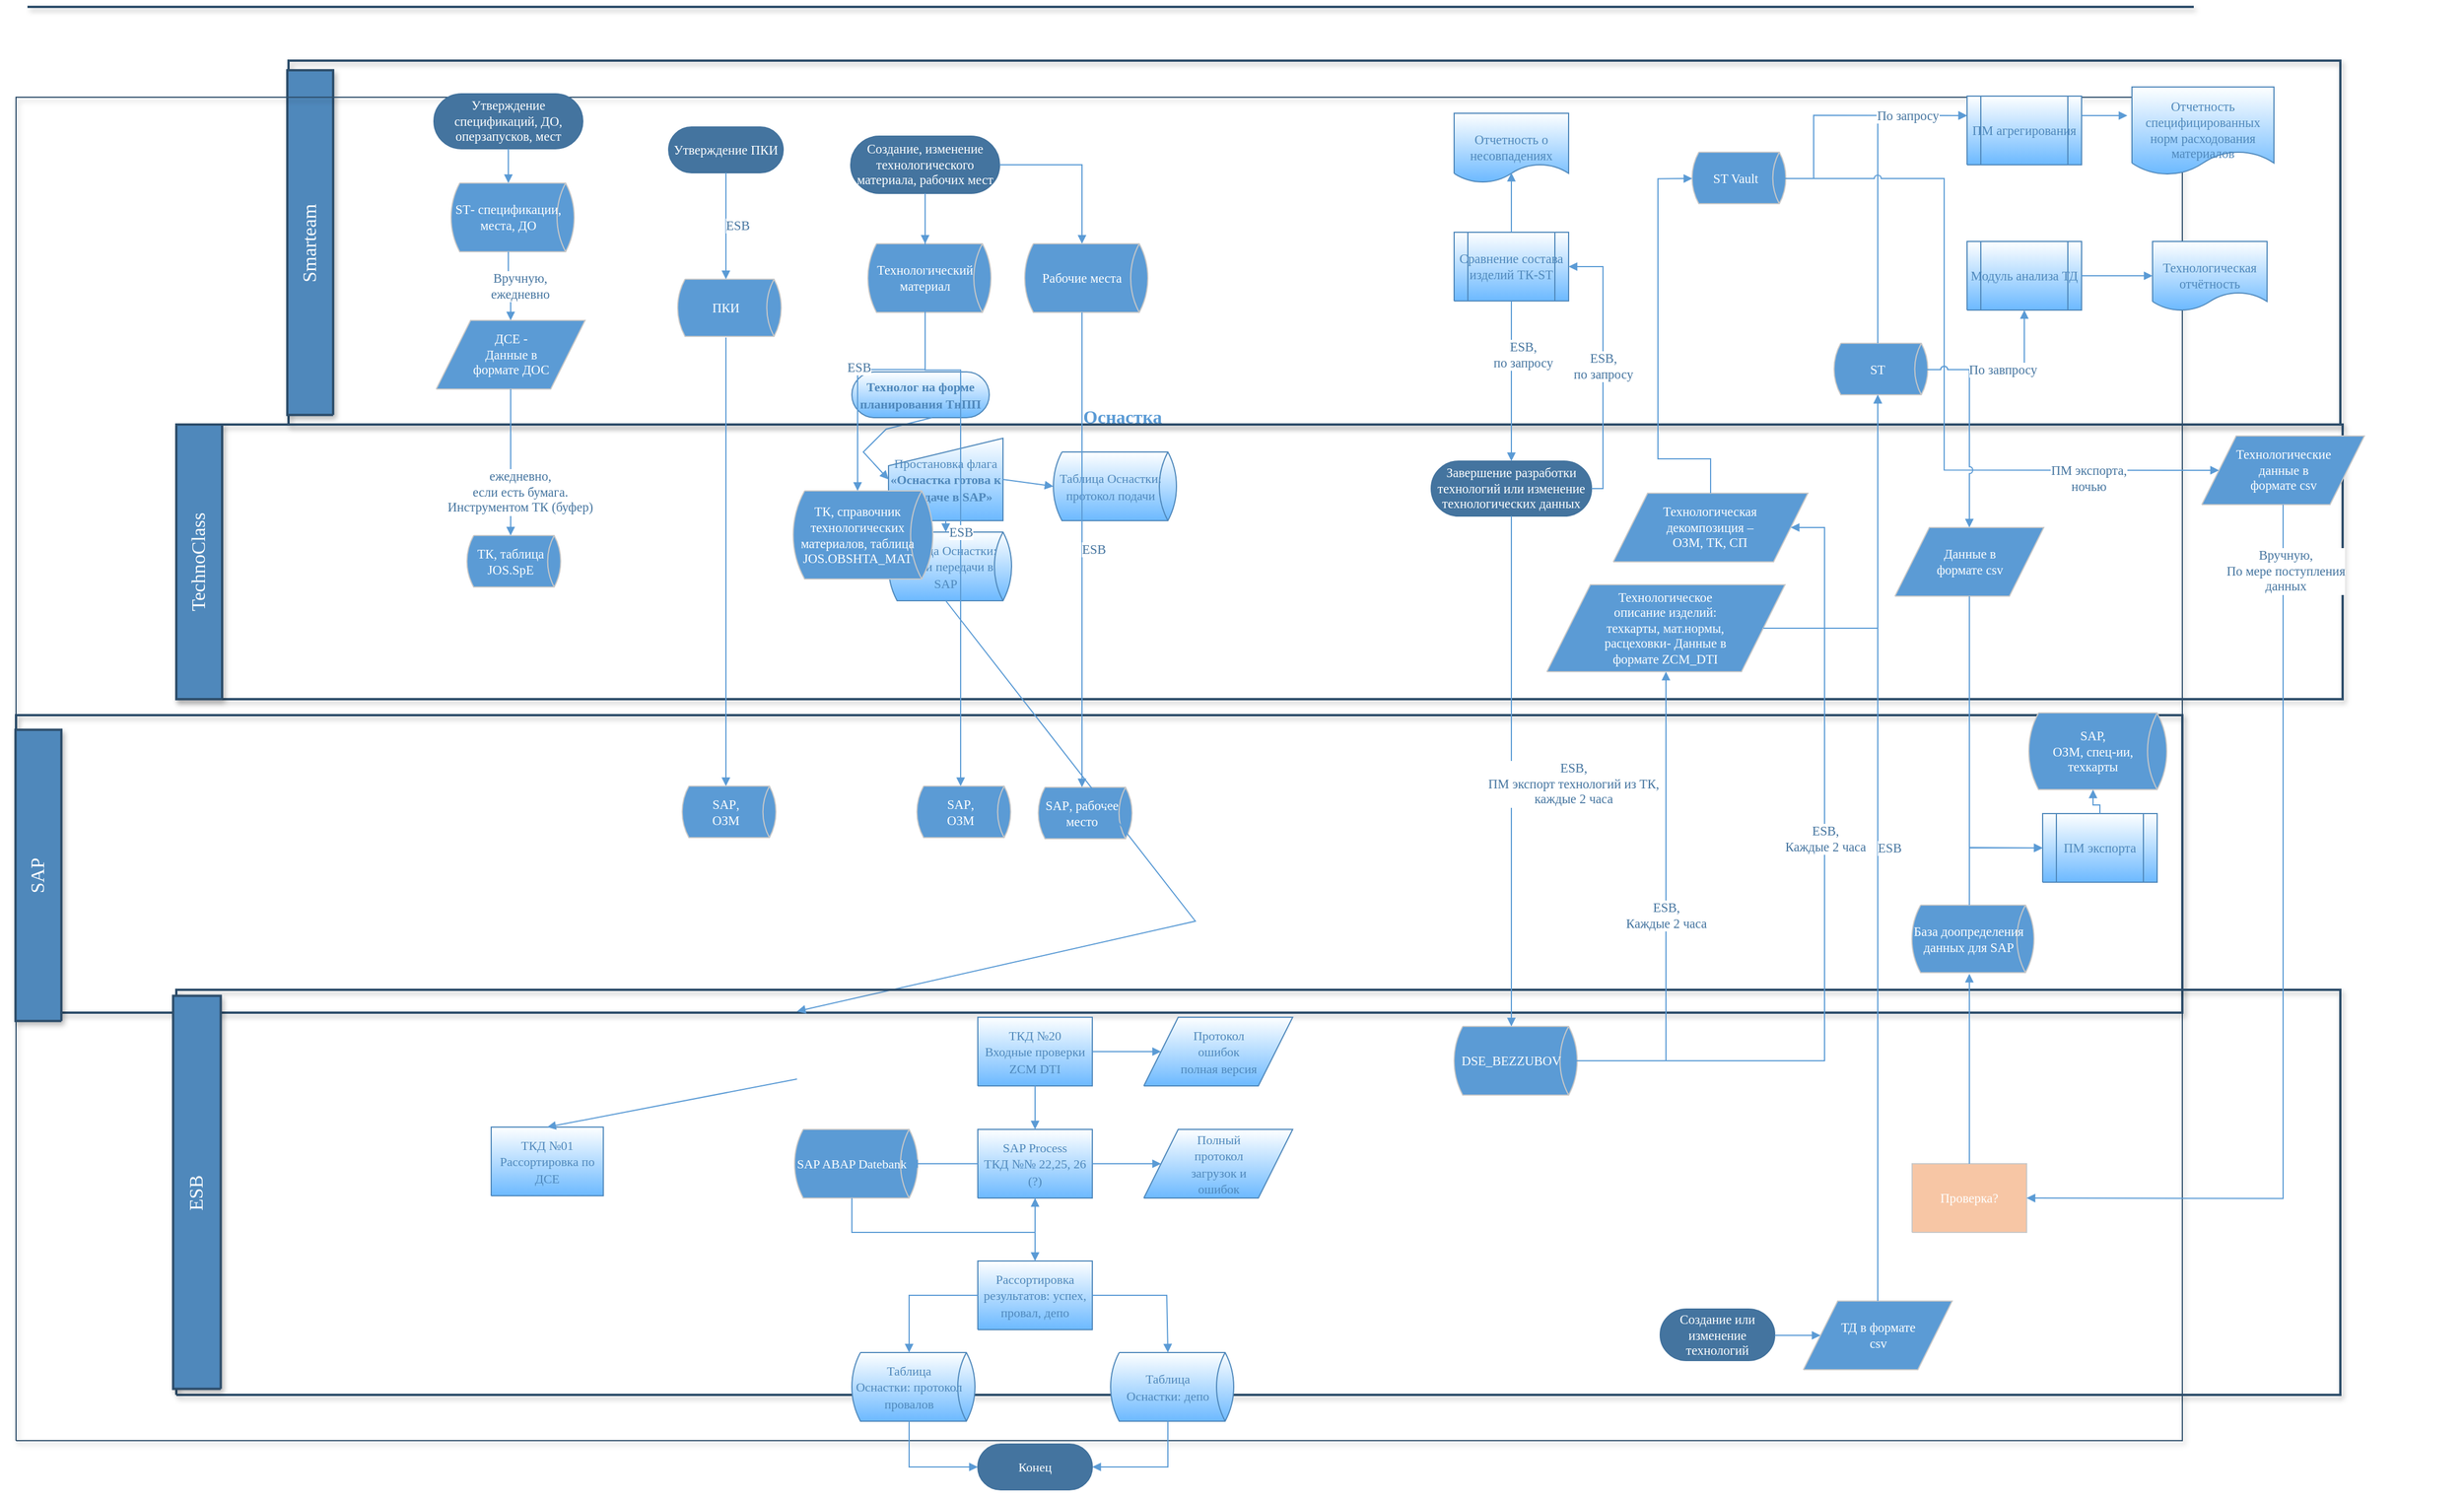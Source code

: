 <mxfile version="17.4.6" type="github" pages="6">
  <diagram name="Главные потоки данных" id="Page-1">
    <mxGraphModel dx="2734" dy="1450" grid="1" gridSize="10" guides="1" tooltips="1" connect="1" arrows="1" fold="1" page="1" pageScale="1" pageWidth="850" pageHeight="1100" math="0" shadow="0">
      <root>
        <mxCell id="0" />
        <mxCell id="1" value="Блок-схема" parent="0" />
        <mxCell id="10" style="vsdxID=9;fillColor=none;gradientColor=none;strokeColor=none;strokeWidth=2;shadow=1;labelBackgroundColor=none;rounded=0;html=1;whiteSpace=wrap;" parent="1" vertex="1">
          <mxGeometry x="8" y="58" width="1792" height="318" as="geometry" />
        </mxCell>
        <mxCell id="11" style="vsdxID=10;fillColor=#4f88bb;gradientColor=none;fillOpacity=0;shape=stencil(nZBLDoAgDERP0z3SIyjew0SURgSD+Lu9kMZoXLhwN9O+tukAlrNpJg1SzDH4QW/URgNYgZTkjA4UkwJUgGXng+6DX1zLfmoymdXo17xh5zmRJ6Q42BWCfc2oJfdAr+Yv+AP9Cb7OJ3H/2JG1HNGz/84klThPVCc=);strokeColor=#2d4d6a;strokeWidth=2;shadow=1;labelBackgroundColor=none;rounded=0;html=1;whiteSpace=wrap;" parent="10" vertex="1">
          <mxGeometry width="1792" height="318" as="geometry" />
        </mxCell>
        <mxCell id="12" value="&lt;div style=&quot;font-size: 1px&quot;&gt;&lt;font style=&quot;font-size:16.93px;font-family:Calibri;color:#feffff;direction:ltr;letter-spacing:0px;line-height:120%;opacity:1&quot;&gt;Smarteam&lt;br/&gt;&lt;/font&gt;&lt;/div&gt;" style="verticalAlign=middle;align=center;vsdxID=11;rotation=270;fillColor=#4f88bb;gradientColor=none;shape=stencil(nZBLDoAgDERP0z3SIyjew0SURgSD+Lu9kMZoXLhwN9O+tukAlrNpJg1SzDH4QW/URgNYgZTkjA4UkwJUgGXng+6DX1zLfmoymdXo17xh5zmRJ6Q42BWCfc2oJfdAr+Yv+AP9Cb7OJ3H/2JG1HNGz/84klThPVCc=);strokeColor=#2d4d6a;strokeWidth=2;shadow=1;labelBackgroundColor=none;rounded=0;html=1;whiteSpace=wrap;" parent="10" vertex="1">
          <mxGeometry x="-131.653" y="139" width="301.192" height="40" as="geometry" />
        </mxCell>
        <mxCell id="6" style="vsdxID=4;fillColor=#44749f;gradientColor=none;fillOpacity=0;shape=stencil(nZBLDoAgDERP0z3SIyjew0SURgSD+Lu9kMZoXLhwN9N5bdMClrNpJg1SzDH4QW/URgNYgZTkjA4UkwJUgGXng+6DX1zLfmoymdXo1zxh5z6RO6Q42BWCfc2oJfdAr/AX/IH+BF/rk7hv7MjaZ/L+RirxJ1Gd);strokeColor=#2d4d6a;strokeWidth=2;shadow=1;labelBackgroundColor=none;rounded=0;html=1;whiteSpace=wrap;" parent="1" vertex="1">
          <mxGeometry x="8" y="58" width="1802" height="1174" as="geometry" />
        </mxCell>
        <mxCell id="7" style="vsdxID=6;fillColor=none;gradientColor=none;strokeColor=none;strokeWidth=2;shadow=1;labelBackgroundColor=none;rounded=0;html=1;whiteSpace=wrap;" parent="1" vertex="1">
          <mxGeometry x="-90" y="376" width="1914.5" height="868" as="geometry" />
        </mxCell>
        <mxCell id="26" style="vsdxID=12;fillColor=none;gradientColor=none;strokeColor=none;shadow=1;labelBackgroundColor=none;rounded=0;html=1;whiteSpace=wrap;" parent="7" vertex="1">
          <mxGeometry x="-90" y="-366" width="1862.5" height="1254" as="geometry" />
        </mxCell>
        <mxCell id="4" style="vsdxID=2;fillColor=#4f88bb;gradientColor=none;fillOpacity=0;shape=stencil(nZBLDoAgDERP0z3SIyjew0SURgSD+Lu9kMZoXLhwN9O+tukAlrNpJg1SzDH4QW/URgNYgZTkjA4UkwJUgGXng+6DX1zLfmoymdXo17xh5zmRJ6Q42BWCfc2oJfdAr+Yv+AP9Cb7OJ3H/2JG1HNGz/84klThPVCc=);strokeColor=#2d4d6a;shadow=1;labelBackgroundColor=none;rounded=0;html=1;whiteSpace=wrap;" parent="26" vertex="1">
          <mxGeometry x="-50" y="80" width="1892" height="1174" as="geometry" />
        </mxCell>
        <mxCell id="14" style="vsdxID=30;fillColor=#4f88bb;gradientColor=none;fillOpacity=0;shape=stencil(nZBLDoAgDERP0z3SIyjew0SURgSD+Lu9kMZoXLhwN9O+tukAlrNpJg1SzDH4QW/URgNYgZTkjA4UkwJUgGXng+6DX1zLfmoymdXo17xh5zmRJ6Q42BWCfc2oJfdAr+Yv+AP9Cb7OJ3H/2JG1HNGz/84klThPVCc=);strokeColor=#2d4d6a;strokeWidth=2;shadow=1;labelBackgroundColor=none;rounded=0;html=1;whiteSpace=wrap;" parent="26" vertex="1">
          <mxGeometry x="-50" y="620" width="1892" height="260" as="geometry" />
        </mxCell>
        <mxCell id="27" value="&lt;div style=&quot;font-size: 1px&quot;&gt;&lt;/div&gt;" style="verticalAlign=middle;align=center;vsdxID=13;fillColor=none;gradientColor=none;fillOpacity=0;strokeColor=none;strokeWidth=2;shadow=1;spacingTop=-1;spacingBottom=-1;spacingLeft=-1;spacingRight=-1;labelBackgroundColor=none;rounded=0;html=1;whiteSpace=wrap;" parent="26" vertex="1">
          <mxGeometry x="-60" y="10" width="1852" height="1174" as="geometry" />
        </mxCell>
        <mxCell id="13" style="vsdxID=29;fillColor=none;gradientColor=none;strokeColor=none;strokeWidth=2;shadow=1;labelBackgroundColor=none;rounded=0;html=1;whiteSpace=wrap;" parent="26" vertex="1">
          <mxGeometry x="-50" y="630" width="1852.5" height="260" as="geometry" />
        </mxCell>
        <mxCell id="15" value="&lt;div style=&quot;font-size: 1px&quot;&gt;&lt;font style=&quot;font-size:16.93px;font-family:Calibri;color:#feffff;direction:ltr;letter-spacing:0px;line-height:120%;opacity:1&quot;&gt;SAP&lt;br/&gt;&lt;/font&gt;&lt;/div&gt;" style="verticalAlign=middle;align=center;vsdxID=31;rotation=270;fillColor=#4f88bb;gradientColor=none;shape=stencil(nZBLDoAgDERP0z3SIyjew0SURgSD+Lu9kMZoXLhwN9O+tukAlrNpJg1SzDH4QW/URgNYgZTkjA4UkwJUgGXng+6DX1zLfmoymdXo17xh5zmRJ6Q42BWCfc2oJfdAr+Yv+AP9Cb7OJ3H/2JG1HNGz/84klThPVCc=);strokeColor=#2d4d6a;strokeWidth=2;shadow=1;labelBackgroundColor=none;rounded=0;html=1;whiteSpace=wrap;" parent="13" vertex="1">
          <mxGeometry x="-107.703" y="110" width="254.572" height="40" as="geometry" />
        </mxCell>
        <mxCell id="28" style="vsdxID=14;fillColor=#4f88bb;gradientColor=none;shape=stencil(rZBLDoAgDERP0z3SI/i5B4kojQgE8Xd7IY3RuHY303lt0gGsF6OCBimWFP2kd+qTAWxASnJGR0pZAbaA9eCjHqNfXc8+qEIWNfutXDh4T5QNKU52lWDfMWrJvdA7/B/+C83i+XMga7mmd/7tJY+4U2wv);strokeColor=#2d4d6a;strokeWidth=2;shadow=1;spacingTop=-1;spacingBottom=-1;spacingLeft=-1;spacingRight=-1;labelBackgroundColor=none;rounded=0;html=1;whiteSpace=wrap;" parent="26" vertex="1">
          <mxGeometry x="-40" width="1892" height="1" as="geometry" />
        </mxCell>
        <mxCell id="aiZ5YFlCJB_l73qEYntE-112" value="&lt;font style=&quot;font-size:11px;font-family:Calibri;color:#4f88bb;direction:ltr;letter-spacing:0px;line-height:120%;opacity:1&quot;&gt;&lt;b&gt;Технолог на форме планирования ТнПП&lt;br/&gt;&lt;/b&gt;&lt;/font&gt;" style="verticalAlign=middle;align=center;vsdxID=1;fillColor=#feffff;gradientColor=#6cb9ff;shape=stencil(tVJBDsIgEHwNRxpkY/Ve6z+IpS0RoVnQ1t8LUmO1aS/G2+zO7G4GhkDhWtFJwpnzaM+yV5VvCRwI58q0EpUPiEBJoKgtygbt1VSp7kRURnSxt7hhSHObPMt3cYqz+9hh7Fkfk1wrM5HvIQNYkws8BQ7n23HUb5N8eeGLp2JQjqL1witrPjgtsJE0nKK1Fs14KlGul7KbtFe8zK3/5GT5Jf/iJYD3n9ZK6xSJKf+dgdBK+YHyAQ==);strokeColor=#4f88bb;spacingTop=-1;spacingBottom=-1;spacingLeft=-1;spacingRight=-1;labelBackgroundColor=none;rounded=0;html=1;whiteSpace=wrap;" vertex="1" parent="26">
          <mxGeometry x="680" y="320" width="120" height="40" as="geometry" />
        </mxCell>
        <mxCell id="aiZ5YFlCJB_l73qEYntE-113" value="&lt;p style=&quot;align:center;margin-left:0;margin-right:0;margin-top:0px;margin-bottom:0px;text-indent:0;valign:middle;direction:ltr;&quot;&gt;&lt;font style=&quot;font-size:11px;font-family:Calibri;color:#4f88bb;direction:ltr;letter-spacing:0px;line-height:120%;opacity:1&quot;&gt;Простановка флага &lt;/font&gt;&lt;font style=&quot;font-size:11px;font-family:Themed;color:#4f88bb;direction:ltr;letter-spacing:0px;line-height:120%;opacity:1&quot;&gt;&lt;b&gt;«Оснастка готова к передаче в &lt;/b&gt;&lt;/font&gt;&lt;font style=&quot;font-size:11px;font-family:Themed;color:#4f88bb;direction:ltr;letter-spacing:0px;line-height:120%;opacity:1&quot;&gt;&lt;b&gt;SAP&lt;/b&gt;&lt;/font&gt;&lt;font style=&quot;font-size:11px;font-family:Themed;color:#4f88bb;direction:ltr;letter-spacing:0px;line-height:120%;opacity:1&quot;&gt;&lt;b&gt;»&lt;/b&gt;&lt;/font&gt;&lt;font style=&quot;font-size:11px;font-family:Themed;color:#4f88bb;direction:ltr;letter-spacing:0px;line-height:120%;opacity:1&quot;&gt;&lt;br/&gt;&lt;/font&gt;&lt;/p&gt;" style="verticalAlign=middle;align=center;vsdxID=2;fillColor=#feffff;gradientColor=#6cb9ff;shape=stencil(nZBLDoMwDERP4y1KM0egcA8kQmM1JCiEfm5PIqsqZVEhdjP2s2UPoZ5tNxnSak4x3M2T+2QJV9KavTWRU1aEhlAPIZpbDIvvxU9dIYsaw6NseMmcKhNavcVdlPhWUMd+g36ap+A/6C8IVMBReHdCFt8/B3ZOYtr297nkkmSKZgU=);strokeColor=#4f88bb;spacingTop=-1;spacingBottom=-1;spacingLeft=-1;spacingRight=-1;labelBackgroundColor=none;rounded=0;html=1;whiteSpace=wrap;" vertex="1" parent="26">
          <mxGeometry x="712" y="378" width="100" height="72" as="geometry" />
        </mxCell>
        <mxCell id="aiZ5YFlCJB_l73qEYntE-114" value="&lt;p style=&quot;align:center;margin-left:0;margin-right:0;margin-top:0px;margin-bottom:0px;text-indent:0;valign:middle;direction:ltr;&quot;&gt;&lt;font style=&quot;font-size:11px;font-family:Calibri;color:#4f88bb;direction:ltr;letter-spacing:0px;line-height:120%;opacity:1&quot;&gt;Таблица Оснастки: ключи передачи в &lt;/font&gt;&lt;font style=&quot;font-size:11px;font-family:Themed;color:#4f88bb;direction:ltr;letter-spacing:0px;line-height:120%;opacity:1&quot;&gt;SAP&lt;br/&gt;&lt;/font&gt;&lt;/p&gt;" style="verticalAlign=middle;align=center;vsdxID=4;fillColor=#feffff;gradientColor=#6cb9ff;shape=stencil(1VNBEoMgDHwNRxyEqT7Atv9gKipTCk6kVX9fKGrVKYceeuhtN9kksyQgVnQNbwWipLNgrqKXpW0QOyJKpW4ESOsQYifEisqAqMHcdRl4y73So5t5+A5DqMuTg6+hZAycvNg5SJXUK2lKSFzK4eIyMEkzluRTXxjn6iyhUyzScOED5oPsMBjLrTR6PY4oDrXAbhyuFK83qa4Xol2F07iXve159Fduso2bzy/5Ey8OvPdZSaXCOSz52LL/boMk6nrn2IH9xbtQ+C3s9AQ=);strokeColor=#4f88bb;spacingTop=-1;spacingBottom=-1;spacingLeft=-1;spacingRight=-1;labelBackgroundColor=none;rounded=0;html=1;whiteSpace=wrap;" vertex="1" parent="26">
          <mxGeometry x="712" y="460" width="100" height="60" as="geometry" />
        </mxCell>
        <mxCell id="aiZ5YFlCJB_l73qEYntE-115" value="&lt;p style=&quot;align:center;margin-left:0;margin-right:0;margin-top:0px;margin-bottom:0px;text-indent:0;valign:middle;direction:ltr;&quot;&gt;&lt;font style=&quot;font-size:11px;font-family:Calibri;color:#4f88bb;direction:ltr;letter-spacing:0px;line-height:120%;opacity:1&quot;&gt;Таблица Оснастки: протокол  подачи&lt;br/&gt;&lt;/font&gt;&lt;/p&gt;" style="verticalAlign=middle;align=center;vsdxID=5;fillColor=#feffff;gradientColor=#6cb9ff;shape=stencil(1VNBEoMgDHwNRxyEqT7Atv9gKipTCk6kVX9fKGrVKYceeuhtN9kksyQgVnQNbwWipLNgrqKXpW0QOyJKpW4ESOsQYifEisqAqMHcdRl4y73So5t5+A5DqMuTg6+hZAycvNg5SJXUK2lKSFzK4eIyMEkzluRTXxjn6iyhUyzScOED5oPsMBjLrTR6PY4oDrXAbhyuFK83qa4Xol2F07iXve159Fduso2bzy/5Ey8OvPdZSaXCOSz52LL/boMk6nrn2IH9xbtQ+C3s9AQ=);strokeColor=#4f88bb;spacingTop=-1;spacingBottom=-1;spacingLeft=-1;spacingRight=-1;labelBackgroundColor=none;rounded=0;html=1;whiteSpace=wrap;" vertex="1" parent="26">
          <mxGeometry x="856" y="390" width="100" height="60" as="geometry" />
        </mxCell>
        <mxCell id="aiZ5YFlCJB_l73qEYntE-118" value="&lt;font style=&quot;font-size:16px;font-family:Calibri;color:#5b9bd5;direction:ltr;letter-spacing:0px;line-height:120%;opacity:1&quot;&gt;&lt;b&gt;Оснастка&lt;br/&gt;&lt;/b&gt;&lt;/font&gt;" style="verticalAlign=middle;align=center;vsdxID=35;fillColor=none;gradientColor=none;shape=stencil(nZBLDoAgDERP0z3SIyjew0SURgSD+Lu9kMZoXLhwN9O+tukAlrNpJg1SzDH4QW/URgNYgZTkjA4UkwJUgGXng+6DX1zLfmoymdXo17xh5zmRJ6Q42BWCfc2oJfdAr+Yv+AP9Cb7OJ3H/2JG1HNGz/84klThPVCc=);strokeColor=none;spacingTop=-1;spacingBottom=-1;spacingLeft=-1;spacingRight=-1;labelBackgroundColor=none;rounded=0;html=1;whiteSpace=wrap;" vertex="1" parent="26">
          <mxGeometry x="846" y="351" width="141" height="16" as="geometry" />
        </mxCell>
        <mxCell id="aiZ5YFlCJB_l73qEYntE-121" style="vsdxID=10;edgeStyle=none;startArrow=none;endArrow=block;startSize=5;endSize=5;strokeColor=#5b9bd5;spacingTop=0;spacingBottom=0;spacingLeft=0;spacingRight=0;verticalAlign=middle;html=1;labelBackgroundColor=#ffffff;rounded=0;exitX=1;exitY=0.5;exitDx=0;exitDy=0;exitPerimeter=0;entryX=0;entryY=0.5;entryDx=0;entryDy=0;entryPerimeter=0;" edge="1" source="aiZ5YFlCJB_l73qEYntE-113" target="aiZ5YFlCJB_l73qEYntE-115" parent="26">
          <mxGeometry relative="1" as="geometry">
            <mxPoint as="offset" />
            <Array as="points" />
          </mxGeometry>
        </mxCell>
        <mxCell id="aiZ5YFlCJB_l73qEYntE-122" style="vsdxID=9;edgeStyle=none;startArrow=none;endArrow=block;startSize=5;endSize=5;strokeColor=#5b9bd5;spacingTop=0;spacingBottom=0;spacingLeft=0;spacingRight=0;verticalAlign=middle;html=1;labelBackgroundColor=#ffffff;rounded=0;exitX=0.5;exitY=1;exitDx=0;exitDy=0;exitPerimeter=0;entryX=0.5;entryY=0;entryDx=0;entryDy=0;entryPerimeter=0;" edge="1" source="aiZ5YFlCJB_l73qEYntE-113" target="aiZ5YFlCJB_l73qEYntE-114" parent="26">
          <mxGeometry relative="1" as="geometry">
            <mxPoint x="10" as="offset" />
            <Array as="points" />
          </mxGeometry>
        </mxCell>
        <mxCell id="aiZ5YFlCJB_l73qEYntE-123" style="vsdxID=8;edgeStyle=none;startArrow=none;endArrow=block;startSize=5;endSize=5;strokeColor=#5b9bd5;spacingTop=0;spacingBottom=0;spacingLeft=0;spacingRight=0;verticalAlign=middle;html=1;labelBackgroundColor=#ffffff;rounded=0;entryX=0;entryY=0.5;entryDx=0;entryDy=0;entryPerimeter=0;" edge="1" target="aiZ5YFlCJB_l73qEYntE-113" parent="26">
          <mxGeometry relative="1" as="geometry">
            <mxPoint y="-1" as="offset" />
            <Array as="points">
              <mxPoint x="710" y="370" />
              <mxPoint x="690" y="390" />
            </Array>
            <mxPoint x="750" y="360" as="sourcePoint" />
          </mxGeometry>
        </mxCell>
        <mxCell id="aiZ5YFlCJB_l73qEYntE-117" value="&lt;font style=&quot;font-size:11px;font-family:Calibri;color:#4f88bb;direction:ltr;letter-spacing:0px;line-height:120%;opacity:1&quot;&gt;ТКД №01&lt;br/&gt;Рассортировка по ДСЕ&lt;br/&gt;&lt;/font&gt;" style="verticalAlign=middle;align=center;vsdxID=7;fillColor=#feffff;gradientColor=#6cb9ff;shape=stencil(nZBLDoAgDERP0z3SIyjew0SURgSD+Lu9kMZoXLhwN9O+tukAlrNpJg1SzDH4QW/URgNYgZTkjA4UkwJUgGXng+6DX1zLfmoymdXo17xh5zmRJ6Q42BWCfc2oJfdAr+Yv+AP9Cb7OJ3H/2JG1HNGz/84klThPVCc=);strokeColor=#4f88bb;spacingTop=-1;spacingBottom=-1;spacingLeft=-1;spacingRight=-1;labelBackgroundColor=none;rounded=0;html=1;whiteSpace=wrap;" vertex="1" parent="26">
          <mxGeometry x="364.999" y="980" width="97.912" height="60" as="geometry" />
        </mxCell>
        <mxCell id="8" style="vsdxID=7;fillColor=#4f88bb;gradientColor=none;fillOpacity=0;shape=stencil(nZBLDoAgDERP0z3SIyjew0SURgSD+Lu9kMZoXLhwN9O+tukAlrNpJg1SzDH4QW/URgNYgZTkjA4UkwJUgGXng+6DX1zLfmoymdXo17xh5zmRJ6Q42BWCfc2oJfdAr+Yv+AP9Cb7OJ3H/2JG1HNGz/84klThPVCc=);strokeColor=#2d4d6a;strokeWidth=2;shadow=1;labelBackgroundColor=none;rounded=0;html=1;whiteSpace=wrap;" parent="7" vertex="1">
          <mxGeometry width="1892" height="240" as="geometry" />
        </mxCell>
        <mxCell id="9" value="&lt;div style=&quot;font-size: 1px&quot;&gt;&lt;font style=&quot;font-size:16.93px;font-family:Calibri;color:#feffff;direction:ltr;letter-spacing:0px;line-height:120%;opacity:1&quot;&gt;TechnoClass&lt;br/&gt;&lt;/font&gt;&lt;/div&gt;" style="verticalAlign=middle;align=center;vsdxID=8;rotation=270;fillColor=#4f88bb;gradientColor=none;shape=stencil(nZBLDoAgDERP0z3SIyjew0SURgSD+Lu9kMZoXLhwN9O+tukAlrNpJg1SzDH4QW/URgNYgZTkjA4UkwJUgGXng+6DX1zLfmoymdXo17xh5zmRJ6Q42BWCfc2oJfdAr+Yv+AP9Cb7OJ3H/2JG1HNGz/84klThPVCc=);strokeColor=#2d4d6a;strokeWidth=2;shadow=1;labelBackgroundColor=none;rounded=0;html=1;whiteSpace=wrap;" parent="7" vertex="1">
          <mxGeometry x="-100" y="100" width="240" height="40" as="geometry" />
        </mxCell>
        <mxCell id="25" style="vsdxID=5;fillColor=#44749f;gradientColor=none;shape=stencil(nZBLDoAgDERP0z3SIyDew0QUooJB/N1eSGM0LFywm2lf23QAxarbRQFna/BuVIfpggasgXNjtfImRAUoAUXvvBq822xHfmkTmdTs9rThpDmWJji7yFWMfEPoZOwHfZpF8A9aCGbno3h/jCYPIJYoPJQ3);strokeColor=#2d4d6a;strokeWidth=2;shadow=1;labelBackgroundColor=none;rounded=0;html=1;whiteSpace=wrap;" parent="1" vertex="1">
          <mxGeometry x="48" y="58" width="1852" height="1174" as="geometry" />
        </mxCell>
        <UserObject label="&lt;div style=&quot;font-size: 1px&quot;&gt;&lt;font style=&quot;font-size:11.29px;font-family:Calibri;color:#feffff;direction:ltr;letter-spacing:0px;line-height:120%;opacity:1&quot;&gt;Утверждение спецификаций, ДО, оперзапусков, мест&lt;br/&gt;&lt;/font&gt;&lt;/div&gt;" Function="Smarteam" id="29">
          <mxCell style="verticalAlign=middle;align=center;vsdxID=36;fillColor=#44749f;gradientColor=none;shape=stencil(tVLREoIgEPwaHnEQtPHd7D+YRGUicA5K+/sgbNLMXpre9m737mZhESttx3uBKLEOzEkMsnYdYntEqdSdAOk8QqxCrGwMiBbMRdex7nlQBnQ217BhjHNpkWS7MEXJbeoQ8qgPUa6knsmLNMmzb3IOR8/BejtM+jzKtxc+ecxHaTEYx500esEpDq3A/hRuFG8XlB2E6Fftj17W1n9ysv2Sf/HiwetPG6lUjMScf8+Ab8X8sOoO);strokeColor=#41719c;spacingTop=-1;spacingBottom=-1;spacingLeft=-1;spacingRight=-1;labelBackgroundColor=none;rounded=0;html=1;whiteSpace=wrap;" parent="1" vertex="1">
            <mxGeometry x="135" y="87" width="130" height="48" as="geometry" />
          </mxCell>
        </UserObject>
        <UserObject label="&lt;div style=&quot;font-size: 1px&quot;&gt;&lt;font style=&quot;font-size:11.29px;font-family:Calibri;color:#feffff;direction:ltr;letter-spacing:0px;line-height:120%;opacity:1&quot;&gt;ST&lt;/font&gt;&lt;font style=&quot;font-size:11.29px;font-family:Themed;color:#feffff;direction:ltr;letter-spacing:0px;line-height:120%;opacity:1&quot;&gt;- спецификации, места, ДО&lt;br/&gt;&lt;/font&gt;&lt;/div&gt;" Function="Smarteam" id="30">
          <mxCell style="verticalAlign=middle;align=center;vsdxID=38;fillColor=#5b9bd5;gradientColor=none;shape=stencil(1VNBEoMgDHwNRxyEqT7Atv9gKipTCk6kVX9fKGrVKYceeuhtN9kksyQgVnQNbwWipLNgrqKXpW0QOyJKpW4ESOsQYifEisqAqMHcdRl4y73So5t5+A5DqMuTg6+hZAycvNg5SJXUK2lKSFzK4eIyMEkzluRTXxjn6iyhUyzScOED5oPsMBjLrTR6PY4oDrXAbhyuFK83qa4Xol2F07iXve159Fduso2bzy/5Ey8OvPdZSaXCOSz52LL/boMk6nrn2IH9xbtQ+C3s9AQ=);strokeColor=#c8c8c8;spacingTop=-1;spacingBottom=-1;spacingLeft=-1;spacingRight=-1;labelBackgroundColor=none;rounded=0;html=1;whiteSpace=wrap;" parent="1" vertex="1">
            <mxGeometry x="150" y="165" width="100" height="60" as="geometry" />
          </mxCell>
        </UserObject>
        <UserObject label="&lt;div style=&quot;font-size: 1px&quot;&gt;&lt;font style=&quot;font-size:11.29px;font-family:Calibri;color:#feffff;direction:ltr;letter-spacing:0px;line-height:120%;opacity:1&quot;&gt;ТК, таблица &lt;/font&gt;&lt;font style=&quot;font-size:11.29px;font-family:Themed;color:#feffff;direction:ltr;letter-spacing:0px;line-height:120%;opacity:1&quot;&gt;JOS.SpE &lt;br/&gt;&lt;/font&gt;&lt;/div&gt;" Function="TechnoClass" id="31">
          <mxCell style="verticalAlign=middle;align=center;vsdxID=40;fillColor=#5b9bd5;gradientColor=none;shape=stencil(1VNBEoMgDHwNRxiEKT7Atv9gKipTKk6kVX9fLGrVkWMPve0mm2SWBMSztpKNQoy2DuxddTp3FeJnxJiuKwXaeYT4BfGssKBKsM86D7yRo3JED/saO/ShLiWnsYbRIXD6YdcgNbpeSRNK41IJN5+BSSo4Sae+MMzVgrApFmm48B7LXrcYrJNO23o9jhoJpcJ+HC6MLDeptlOqWYWTuJe97Xn0sRtG2N4MJ0JszBw/5E+sePBdZ6GNCdew5GO7/rsF0qjrnWMP9gfvQ+Gz8Msb);strokeColor=#c8c8c8;spacingTop=-1;spacingBottom=-1;spacingLeft=-1;spacingRight=-1;labelBackgroundColor=none;rounded=0;html=1;whiteSpace=wrap;" parent="1" vertex="1">
            <mxGeometry x="164" y="473" width="76" height="45" as="geometry" />
          </mxCell>
        </UserObject>
        <UserObject label="" Function="Smarteam" id="32">
          <mxCell style="vsdxID=49;fillColor=#5b9bd5;gradientColor=none;shape=stencil(UzV2Ls5ILEhVNTIoLinKz04tz0wpyVA1dlE1MsrMy0gtyiwBslSNXVWNndPyi1LTi/JL81Ig/IJEkEoQKze/DGRCBUSfrqEpSI+RQSWEb2hgAOa7QRTnZOYhKbYgQa0hmsH4lBKtkoBrgQyEP9Myc3IgwYQsjx4uQCFImBq7AgA=);strokeColor=#c8c8c8;spacingTop=-1;spacingBottom=-1;spacingLeft=-1;spacingRight=-1;labelBackgroundColor=none;rounded=0;html=1;whiteSpace=wrap;" parent="1" vertex="1">
            <mxGeometry x="152" y="285" width="100" height="60" as="geometry" />
          </mxCell>
        </UserObject>
        <mxCell id="33" value="&lt;div style=&quot;font-size: 1px&quot;&gt;&lt;font style=&quot;font-size:11.29px;font-family:Calibri;color:#feffff;direction:ltr;letter-spacing:0px;line-height:120%;opacity:1&quot;&gt;ДСЕ - Данные в формате ДОС&lt;/font&gt;&lt;font style=&quot;font-size:11.29px;font-family:Themed;color:#ff0000;direction:ltr;letter-spacing:0px;line-height:120%;opacity:1&quot;&gt;&lt;br/&gt;&lt;/font&gt;&lt;/div&gt;" style="text;vsdxID=49;fillColor=none;gradientColor=none;strokeColor=none;spacingTop=-1;spacingBottom=-1;spacingLeft=-1;spacingRight=-1;labelBackgroundColor=none;rounded=0;html=1;whiteSpace=wrap;verticalAlign=middle;align=center;;html=1;" parent="32" vertex="1">
          <mxGeometry x="16.67" width="66.67" height="60" as="geometry" />
        </mxCell>
        <UserObject label="&lt;div style=&quot;font-size: 1px&quot;&gt;&lt;font style=&quot;font-size:11.29px;font-family:Calibri;color:#feffff;direction:ltr;letter-spacing:0px;line-height:120%;opacity:1&quot;&gt;Утверждение ПКИ&lt;br/&gt;&lt;/font&gt;&lt;/div&gt;" Function="Smarteam" id="34">
          <mxCell style="verticalAlign=middle;align=center;vsdxID=59;fillColor=#44749f;gradientColor=none;shape=stencil(tVLLDsIgEPwajiQIMfFe638Qu22JCM2Ctv69kK0Rm9qDibeZndkXC1NV6PUATIoQ0V9gNE3smToyKY3rAU1MiKmaqar1CB36m2uIDzo7M7r6e64wUZ4UOUWKB9GdIH4irzWu8B42vRrPScNFXZzN+5mvl3qJXE8mcPRRR+Pdh2Y1dsBTE95a3c0TkBRGgKEIb6wg1/r+ssCXd/vLCgm8z9caa+n6pb48dwrRV1H1Ew==);strokeColor=#41719c;spacingTop=-1;spacingBottom=-1;spacingLeft=-1;spacingRight=-1;labelBackgroundColor=none;rounded=0;html=1;whiteSpace=wrap;" parent="1" vertex="1">
            <mxGeometry x="340" y="116" width="100" height="40" as="geometry" />
          </mxCell>
        </UserObject>
        <UserObject label="&lt;div style=&quot;font-size: 1px&quot;&gt;&lt;font style=&quot;font-size:11.29px;font-family:Calibri;color:#feffff;direction:ltr;letter-spacing:0px;line-height:120%;opacity:1&quot;&gt;SAP&lt;/font&gt;&lt;font style=&quot;font-size:11.29px;font-family:Themed;color:#feffff;direction:ltr;letter-spacing:0px;line-height:120%;opacity:1&quot;&gt;, &lt;br/&gt;ОЗМ&lt;/font&gt;&lt;font style=&quot;font-size:11.29px;font-family:Themed;color:#feffff;direction:ltr;letter-spacing:0px;line-height:120%;opacity:1&quot;&gt;&lt;br/&gt;&lt;/font&gt;&lt;/div&gt;" Function="SAP" id="35">
          <mxCell style="verticalAlign=middle;align=center;vsdxID=62;fillColor=#5b9bd5;gradientColor=none;shape=stencil(1VNBEoMgDHwNRxiEKT7Atv9gKipTKk6kVX9fLGrVkWMPve0mm2SWBMSztpKNQoy2DuxddTp3FeJnxJiuKwXaeYT4BfGssKBKsM86D7yRo3JED/saO/ShLiWnsYbRIXD6YdcgNbpeSRNK41IJN5+BSSo4Sae+MMzVgrApFmm48B7LXrcYrJNO23o9jhoJpcJ+HC6MLDeptlOqWYWTuJe97Xn0sRtG2N4MJ0JszBw/5E+sePBdZ6GNCdew5GO7/rsF0qjrnWMP9gfvQ+Gz8Msb);strokeColor=#c8c8c8;spacingTop=-1;spacingBottom=-1;spacingLeft=-1;spacingRight=-1;labelBackgroundColor=none;rounded=0;html=1;whiteSpace=wrap;" parent="1" vertex="1">
            <mxGeometry x="352" y="692" width="76" height="45" as="geometry" />
          </mxCell>
        </UserObject>
        <UserObject label="&lt;div style=&quot;font-size: 1px&quot;&gt;&lt;font style=&quot;font-size:11.29px;font-family:Calibri;color:#feffff;direction:ltr;letter-spacing:0px;line-height:120%;opacity:1&quot;&gt;Создание, изменение технологического материала, рабочих мест&lt;/font&gt;&lt;font style=&quot;font-size:11.29px;font-family:Themed;color:#feffff;direction:ltr;letter-spacing:0px;line-height:120%;opacity:1&quot;&gt;&lt;br/&gt;&lt;/font&gt;&lt;/div&gt;" Function="Smarteam" id="36">
          <mxCell style="verticalAlign=middle;align=center;vsdxID=68;fillColor=#44749f;gradientColor=none;shape=stencil(tVJBDsIgEHwNRwxCTPVc6z+I3bZEhGZBW38vSI2ttV6Mt9md2d0MDBG5a2QLhDPn0Z6gU6VviNgTzpVpAJUPiIiCiLyyCDXaiylT3cqojOhsr3FDn+bWuxUXcYqz29Bh7FEfklwrM5Jv2SrLvsklHgOH8+046DdJvrzwyVPZK0fReumVNRNOS6yBhlO00rKeUK4DaGftj17m1n9ysvySf/ESwOtPK6V1isSYf89AaKX8iOIO);strokeColor=#41719c;spacingTop=-1;spacingBottom=-1;spacingLeft=-1;spacingRight=-1;labelBackgroundColor=none;rounded=0;html=1;whiteSpace=wrap;" parent="1" vertex="1">
            <mxGeometry x="499" y="124" width="130" height="50" as="geometry" />
          </mxCell>
        </UserObject>
        <UserObject label="&lt;div style=&quot;font-size: 1px&quot;&gt;&lt;font style=&quot;font-size:11.29px;font-family:Calibri;color:#feffff;direction:ltr;letter-spacing:0px;line-height:120%;opacity:1&quot;&gt;ТК, справочник технологических материалов, таблица &lt;/font&gt;&lt;font style=&quot;font-size:11.29px;font-family:Themed;color:#feffff;direction:ltr;letter-spacing:0px;line-height:120%;opacity:1&quot;&gt;JOS.OBSHTA_MAT&lt;br/&gt;&lt;/font&gt;&lt;/div&gt;" Function="TechnoClass" id="37">
          <mxCell style="verticalAlign=middle;align=center;vsdxID=69;fillColor=#5b9bd5;gradientColor=none;shape=stencil(1VPBEoIgEP0ajjIIZXY2+w8mUZlInJVS/z4MNbOYTh267b59u28euyCWNCWvBaKkMaDPopWZKRE7IEplVQqQxkaIpYgluQZRgL5WmctrPjCH6KJvw4TO9cU4iocmSnoHkEd2dFwlqwU3JMRP5XCyFRipO4bj0JGhn7ojTLcO8wyc8y7gnWwC0IYbqaulHFEcChFYuSBXvHgpNa0Q9QIO/V7efE/an+1QzPZrOxs8Cnx5y5+4scFzpblUyl3EXPft++92SLyuV45tsD56C7kPw9I7);strokeColor=#c8c8c8;spacingTop=-1;spacingBottom=-1;spacingLeft=-1;spacingRight=-1;labelBackgroundColor=none;rounded=0;html=1;whiteSpace=wrap;" parent="1" vertex="1">
            <mxGeometry x="449" y="434" width="112" height="77" as="geometry" />
          </mxCell>
        </UserObject>
        <UserObject label="&lt;div style=&quot;font-size: 1px&quot;&gt;&lt;font style=&quot;font-size:11.29px;font-family:Calibri;color:#feffff;direction:ltr;letter-spacing:0px;line-height:120%;opacity:1&quot;&gt;SAP&lt;/font&gt;&lt;font style=&quot;font-size:11.29px;font-family:Themed;color:#feffff;direction:ltr;letter-spacing:0px;line-height:120%;opacity:1&quot;&gt;,&lt;br/&gt; ОЗМ&lt;br/&gt;&lt;/font&gt;&lt;/div&gt;" Function="SAP" id="38">
          <mxCell style="verticalAlign=middle;align=center;vsdxID=75;fillColor=#5b9bd5;gradientColor=none;shape=stencil(1VNBEoMgDHwNRxiEKT7Atv9gKipTKk6kVX9fLGrVkWMPve0mm2SWBMSztpKNQoy2DuxddTp3FeJnxJiuKwXaeYT4BfGssKBKsM86D7yRo3JED/saO/ShLiWnsYbRIXD6YdcgNbpeSRNK41IJN5+BSSo4Sae+MMzVgrApFmm48B7LXrcYrJNO23o9jhoJpcJ+HC6MLDeptlOqWYWTuJe97Xn0sRtG2N4MJ0JszBw/5E+sePBdZ6GNCdew5GO7/rsF0qjrnWMP9gfvQ+Gz8Msb);strokeColor=#c8c8c8;spacingTop=-1;spacingBottom=-1;spacingLeft=-1;spacingRight=-1;labelBackgroundColor=none;rounded=0;html=1;whiteSpace=wrap;" parent="1" vertex="1">
            <mxGeometry x="557" y="692" width="76" height="45" as="geometry" />
          </mxCell>
        </UserObject>
        <UserObject label="&lt;div style=&quot;font-size: 1px&quot;&gt;&lt;font style=&quot;font-size:11.29px;font-family:Calibri;color:#feffff;direction:ltr;letter-spacing:0px;line-height:120%;opacity:1&quot;&gt;SAP&lt;/font&gt;&lt;font style=&quot;font-size:11.29px;font-family:Themed;color:#feffff;direction:ltr;letter-spacing:0px;line-height:120%;opacity:1&quot;&gt;, рабочее место&lt;br/&gt;&lt;/font&gt;&lt;/div&gt;" Function="SAP" id="39">
          <mxCell style="verticalAlign=middle;align=center;vsdxID=82;fillColor=#5b9bd5;gradientColor=none;shape=stencil(1VNBEoMgDHwNRxiEKT7Atv9gKipTKk6kVX9fLGrVkWMPve0mm2SWBMSztpKNQoy2DuxddTp3FeJnxJiuKwXaeYT4BfGssKBKsM86D7yRo3JED/saO/ShLiWnsYbRIXD6YdcgNbpeSRNK41IJN5+BSSo4Sae+MMzVgrApFmm48B7LXrcYrJNO23o9jhoJpcJ+HC6MLDeptlOqWYWTuJe97Xn0sRtG2N4MJ0JszBw/5E+sePBdZ6GNCdew5GO7/rsF0qjrnWMP9gfvQ+Gz8Msb);strokeColor=#c8c8c8;spacingTop=-1;spacingBottom=-1;spacingLeft=-1;spacingRight=-1;labelBackgroundColor=none;rounded=0;html=1;whiteSpace=wrap;" parent="1" vertex="1">
            <mxGeometry x="663" y="693" width="76" height="45" as="geometry" />
          </mxCell>
        </UserObject>
        <UserObject label="&lt;div style=&quot;font-size: 1px&quot;&gt;&lt;font style=&quot;font-size:11.29px;font-family:Calibri;color:#feffff;direction:ltr;letter-spacing:0px;line-height:120%;opacity:1&quot;&gt;ПКИ&lt;br/&gt;&lt;/font&gt;&lt;/div&gt;" Function="Smarteam" id="44">
          <mxCell style="verticalAlign=middle;align=center;vsdxID=95;fillColor=#5b9bd5;gradientColor=none;shape=stencil(1VPBEoIgEP0ajjIIpd2t/oNJVCYSZ6HUvw9DTR05duj23u7b3XnsglhmKt4IRImxoO+ilbmtEDsjSmVdCZDWIcQuiGWFBlGCfta55w0flAN66NfQofN1KT4ONZT0npMPu3qpkvVCGhMSlnK4uQyM0oThdOwL/VSdYDrGAg1n3kW8kyYCbbmVul6OI4pDKSI3LioUL1cp0wrRLMJx2MvW9jR63w3Fp62ZA07SlZn9h/yJFQe+6yykUv4a5nxo13+3QBJ0vXHswPbgXch/FnZ5Aw==);strokeColor=#c8c8c8;spacingTop=-1;spacingBottom=-1;spacingLeft=-1;spacingRight=-1;labelBackgroundColor=none;rounded=0;html=1;whiteSpace=wrap;" parent="1" vertex="1">
            <mxGeometry x="348" y="249" width="84" height="50" as="geometry" />
          </mxCell>
        </UserObject>
        <UserObject label="&lt;div style=&quot;font-size: 1px&quot;&gt;&lt;font style=&quot;font-size:11.29px;font-family:Calibri;color:#feffff;direction:ltr;letter-spacing:0px;line-height:120%;opacity:1&quot;&gt;Технологический материал&lt;/font&gt;&lt;font style=&quot;font-size:11.29px;font-family:Themed;color:#feffff;direction:ltr;letter-spacing:0px;line-height:120%;opacity:1&quot;&gt;&lt;br/&gt;&lt;/font&gt;&lt;/div&gt;" Function="Smarteam" id="45">
          <mxCell style="verticalAlign=middle;align=center;vsdxID=99;fillColor=#5b9bd5;gradientColor=none;shape=stencil(1VNBEoMgDHwNRxyEqT7Atv9gKipTCk6kVX9fKGrVKYceeuhtN9kksyQgVnQNbwWipLNgrqKXpW0QOyJKpW4ESOsQYifEisqAqMHcdRl4y73So5t5+A5DqMuTg6+hZAycvNg5SJXUK2lKSFzK4eIyMEkzluRTXxjn6iyhUyzScOED5oPsMBjLrTR6PY4oDrXAbhyuFK83qa4Xol2F07iXve159Fduso2bzy/5Ey8OvPdZSaXCOSz52LL/boMk6nrn2IH9xbtQ+C3s9AQ=);strokeColor=#c8c8c8;spacingTop=-1;spacingBottom=-1;spacingLeft=-1;spacingRight=-1;labelBackgroundColor=none;rounded=0;html=1;whiteSpace=wrap;" parent="1" vertex="1">
            <mxGeometry x="514" y="218" width="100" height="60" as="geometry" />
          </mxCell>
        </UserObject>
        <UserObject label="&lt;div style=&quot;font-size: 1px&quot;&gt;&lt;font style=&quot;font-size:11.29px;font-family:Calibri;color:#feffff;direction:ltr;letter-spacing:0px;line-height:120%;opacity:1&quot;&gt;Рабочие места&lt;br/&gt;&lt;/font&gt;&lt;/div&gt;" Function="Smarteam" id="46">
          <mxCell style="verticalAlign=middle;align=center;vsdxID=102;fillColor=#5b9bd5;gradientColor=none;shape=stencil(1VNBEoMgDHwNRxyEqT7Atv9gKipTCk6kVX9fKGrVKYceeuhtN9kksyQgVnQNbwWipLNgrqKXpW0QOyJKpW4ESOsQYifEisqAqMHcdRl4y73So5t5+A5DqMuTg6+hZAycvNg5SJXUK2lKSFzK4eIyMEkzluRTXxjn6iyhUyzScOED5oPsMBjLrTR6PY4oDrXAbhyuFK83qa4Xol2F07iXve159Fduso2bzy/5Ey8OvPdZSaXCOSz52LL/boMk6nrn2IH9xbtQ+C3s9AQ=);strokeColor=#c8c8c8;spacingTop=-1;spacingBottom=-1;spacingLeft=-1;spacingRight=-1;labelBackgroundColor=none;rounded=0;html=1;whiteSpace=wrap;" parent="1" vertex="1">
            <mxGeometry x="651" y="218" width="100" height="60" as="geometry" />
          </mxCell>
        </UserObject>
        <UserObject label="&lt;div style=&quot;font-size: 1px&quot;&gt;&lt;font style=&quot;font-size:11.29px;font-family:Calibri;color:#feffff;direction:ltr;letter-spacing:0px;line-height:120%;opacity:1&quot;&gt;DSE_BEZZUBOV&lt;br/&gt;&lt;/font&gt;&lt;/div&gt;" Function="ESB" id="47">
          <mxCell style="verticalAlign=middle;align=center;vsdxID=112;fillColor=#5b9bd5;gradientColor=none;shape=stencil(1VNBEoMgDHwNRxyEqT7Atv9gKipTCk6kVX9fKGrVKYceeuhtN9kksyQgVnQNbwWipLNgrqKXpW0QOyJKpW4ESOsQYifEisqAqMHcdRl4y73So5t5+A5DqMuTg6+hZAycvNg5SJXUK2lKSFzK4eIyMEkzluRTXxjn6iyhUyzScOED5oPsMBjLrTR6PY4oDrXAbhyuFK83qa4Xol2F07iXve159Fduso2bzy/5Ey8OvPdZSaXCOSz52LL/boMk6nrn2IH9xbtQ+C3s9AQ=);strokeColor=#c8c8c8;spacingTop=-1;spacingBottom=-1;spacingLeft=-1;spacingRight=-1;labelBackgroundColor=none;rounded=0;html=1;whiteSpace=wrap;" parent="1" vertex="1">
            <mxGeometry x="1026" y="902" width="100" height="60" as="geometry" />
          </mxCell>
        </UserObject>
        <UserObject label="&lt;div style=&quot;font-size: 1px&quot;&gt;&lt;font style=&quot;font-size:11.29px;font-family:Calibri;color:#feffff;direction:ltr;letter-spacing:0px;line-height:120%;opacity:1&quot;&gt;Завершение разработки технологий или изменение технологических данных&lt;br/&gt;&lt;/font&gt;&lt;/div&gt;" Function="TechnoClass" id="48">
          <mxCell style="verticalAlign=middle;align=center;vsdxID=116;fillColor=#44749f;gradientColor=none;shape=stencil(tVJdE4IgEPw1POIg9OG76f9gEpWJwDko7d8HYZNm9tL0tne7dzcLi1huW94JRIl1YE6il5VrETsgSqVuBUjnEWIFYnltQDRgLrqKdceDMqCzuYYNQ5xL90m6CVOU3MYOIY+6jHIl9USe0STbfZNzOHoOltth1G+jfH3hk8d8kBaDcdxJo2ec4tAI7E/hWvFmRtleiG7R/uhlaf0nJ+sv+RcvHrz+tJZKxUhM+fcM+FbMDyvu);strokeColor=#41719c;spacingTop=-1;spacingBottom=-1;spacingLeft=-1;spacingRight=-1;labelBackgroundColor=none;rounded=0;html=1;whiteSpace=wrap;" parent="1" vertex="1">
            <mxGeometry x="1006" y="408" width="140" height="48" as="geometry" />
          </mxCell>
        </UserObject>
        <UserObject label="&lt;div style=&quot;font-size: 1px&quot;&gt;&lt;font style=&quot;font-size:11.29px;font-family:Calibri;color:#feffff;direction:ltr;letter-spacing:0px;line-height:120%;opacity:1&quot;&gt;ST Vault&lt;br/&gt;&lt;/font&gt;&lt;/div&gt;" Function="Smarteam" id="49">
          <mxCell style="verticalAlign=middle;align=center;vsdxID=120;fillColor=#5b9bd5;gradientColor=none;shape=stencil(1VNBEoMgDHwNRxiEKT7Atv9gKipTKk6kVX9fLGrVkWMPve0mm2SWBMSztpKNQoy2DuxddTp3FeJnxJiuKwXaeYT4BfGssKBKsM86D7yRo3JED/saO/ShLiWnsYbRIXD6YdcgNbpeSRNK41IJN5+BSSo4Sae+MMzVgrApFmm48B7LXrcYrJNO23o9jhoJpcJ+HC6MLDeptlOqWYWTuJe97Xn0sRtG2N4MJ0JszBw/5E+sePBdZ6GNCdew5GO7/rsF0qjrnWMP9gfvQ+Gz8Msb);strokeColor=#c8c8c8;spacingTop=-1;spacingBottom=-1;spacingLeft=-1;spacingRight=-1;labelBackgroundColor=none;rounded=0;html=1;whiteSpace=wrap;" parent="1" vertex="1">
            <mxGeometry x="1234" y="138" width="76" height="45" as="geometry" />
          </mxCell>
        </UserObject>
        <UserObject label="" Function="TechnoClass" id="50">
          <mxCell style="vsdxID=122;fillColor=#5b9bd5;gradientColor=none;shape=stencil(lZBLDsMgDERP42UjbG/Yp+k9IoUUVAoRob/bF+JFolbqZzdjP1v2ALez7ScDpOac4snc3JAt8B6IXLAmuVwUcAfcjjGZY4qXMIif+kpWdY7XuuEuczvEBnUdI/WQEiq1+IPw3oUNr3Wj6Xcc39d/pP+Av19exPr26LyX1Lb915hKSSLm7gk=);strokeColor=#c8c8c8;spacingTop=-1;spacingBottom=-1;spacingLeft=-1;spacingRight=-1;labelBackgroundColor=none;rounded=0;html=1;whiteSpace=wrap;" parent="1" vertex="1">
            <mxGeometry x="1126" y="516" width="170" height="76" as="geometry" />
          </mxCell>
        </UserObject>
        <mxCell id="51" value="&lt;div style=&quot;font-size: 1px&quot;&gt;&lt;font style=&quot;font-size:11.29px;font-family:Calibri;color:#feffff;direction:ltr;letter-spacing:0px;line-height:120%;opacity:1&quot;&gt;Технологическое описание изделий: техкарты, мат.нормы, расцеховки- Данные в формате &lt;/font&gt;&lt;font style=&quot;font-size:11.29px;font-family:Themed;color:#feffff;direction:ltr;letter-spacing:0px;line-height:120%;opacity:1&quot;&gt;ZCM_DTI&lt;/font&gt;&lt;font style=&quot;font-size:11.29px;font-family:Themed;color:#feffff;direction:ltr;letter-spacing:0px;line-height:120%;opacity:1&quot;&gt;&lt;br/&gt;&lt;/font&gt;&lt;/div&gt;" style="text;vsdxID=122;fillColor=none;gradientColor=none;strokeColor=none;spacingTop=-1;spacingBottom=-1;spacingLeft=-1;spacingRight=-1;labelBackgroundColor=none;rounded=0;html=1;whiteSpace=wrap;verticalAlign=middle;align=center;;html=1;" parent="50" vertex="1">
          <mxGeometry x="28.33" width="113.33" height="76" as="geometry" />
        </mxCell>
        <UserObject label="&lt;div style=&quot;font-size: 1px&quot;&gt;&lt;font style=&quot;font-size:11.29px;font-family:Calibri;color:#4f88bb;direction:ltr;letter-spacing:0px;line-height:120%;opacity:1&quot;&gt;Модуль анализа ТД&lt;br/&gt;&lt;/font&gt;&lt;/div&gt;" Function="Smarteam" id="52">
          <mxCell style="verticalAlign=middle;align=center;vsdxID=125;fillColor=#feffff;gradientColor=#6cb9ff;shape=stencil(nZJJDsMgDEVP4z2xN9mn6T0ihRSrFCJCp9sHZHVComqz+8bPNt8A1C1mmDWgWmLwR33lMRqgHSCyMzpwTAqoB+omH/Qh+LMbJZ6HTGZ18pfc4SZ1KlegukvUKIn3glp2b+gjuQn+gm4Ei/FJvDxObK2s6JmvLaDBP0xh/aqfXdv2964FW3dVOEqifOV0JD+E+hU=);strokeColor=#4f88bb;spacingTop=-1;spacingBottom=-1;spacingLeft=-1;spacingRight=-1;labelBackgroundColor=none;rounded=0;html=1;whiteSpace=wrap;" parent="1" vertex="1">
            <mxGeometry x="1474" y="216" width="100" height="60" as="geometry" />
          </mxCell>
        </UserObject>
        <UserObject label="&lt;div style=&quot;font-size: 1px&quot;&gt;&lt;font style=&quot;font-size:11.29px;font-family:Calibri;color:#feffff;direction:ltr;letter-spacing:0px;line-height:120%;opacity:1&quot;&gt;ST&lt;br/&gt;&lt;/font&gt;&lt;/div&gt;" Function="Smarteam" id="53">
          <mxCell style="verticalAlign=middle;align=center;vsdxID=134;fillColor=#5b9bd5;gradientColor=none;shape=stencil(1VNBEoMgDHwNRxiEKT7Atv9gKipTKk6kVX9fLGrVkWMPve0mm2SWBMSztpKNQoy2DuxddTp3FeJnxJiuKwXaeYT4BfGssKBKsM86D7yRo3JED/saO/ShLiWnsYbRIXD6YdcgNbpeSRNK41IJN5+BSSo4Sae+MMzVgrApFmm48B7LXrcYrJNO23o9jhoJpcJ+HC6MLDeptlOqWYWTuJe97Xn0sRtG2N4MJ0JszBw/5E+sePBdZ6GNCdew5GO7/rsF0qjrnWMP9gfvQ+Gz8Msb);strokeColor=#c8c8c8;spacingTop=-1;spacingBottom=-1;spacingLeft=-1;spacingRight=-1;labelBackgroundColor=none;rounded=0;html=1;whiteSpace=wrap;" parent="1" vertex="1">
            <mxGeometry x="1358" y="305" width="76" height="45" as="geometry" />
          </mxCell>
        </UserObject>
        <UserObject label="" Function="NATTA" id="54">
          <mxCell style="vsdxID=137;fillColor=#5b9bd5;gradientColor=none;shape=stencil(UzV2Ls5ILEhVNTIoLinKz04tz0wpyVA1dlE1MsrMy0gtyiwBslSNXVWNndPyi1LTi/JL81Ig/IJEkEoQKze/DGRCBUSfrqEpSI+RQSWEb2hgAOa7QRTnZOYhKbYgQa0hmsH4lBKtkoBrgQyEP9Myc3IgwYQsjx4uQCFImBq7AgA=);strokeColor=#c8c8c8;spacingTop=-1;spacingBottom=-1;spacingLeft=-1;spacingRight=-1;labelBackgroundColor=none;rounded=0;html=1;whiteSpace=wrap;" parent="1" vertex="1">
            <mxGeometry x="1346" y="1142" width="100" height="60" as="geometry" />
          </mxCell>
        </UserObject>
        <mxCell id="55" value="&lt;div style=&quot;font-size: 1px&quot;&gt;&lt;font style=&quot;font-size:11.29px;font-family:Calibri;color:#feffff;direction:ltr;letter-spacing:0px;line-height:120%;opacity:1&quot;&gt;ТД в формате &lt;/font&gt;&lt;font style=&quot;font-size:11.29px;font-family:Themed;color:#feffff;direction:ltr;letter-spacing:0px;line-height:120%;opacity:1&quot;&gt;csv&lt;br/&gt;&lt;/font&gt;&lt;/div&gt;" style="text;vsdxID=137;fillColor=none;gradientColor=none;strokeColor=none;spacingTop=-1;spacingBottom=-1;spacingLeft=-1;spacingRight=-1;labelBackgroundColor=none;rounded=0;html=1;whiteSpace=wrap;verticalAlign=middle;align=center;;html=1;" parent="54" vertex="1">
          <mxGeometry x="16.67" width="66.67" height="60" as="geometry" />
        </mxCell>
        <UserObject label="&lt;div style=&quot;font-size: 1px&quot;&gt;&lt;font style=&quot;font-size:11.29px;font-family:Calibri;color:#feffff;direction:ltr;letter-spacing:0px;line-height:120%;opacity:1&quot;&gt;SAP, &lt;/font&gt;&lt;font style=&quot;font-size:11.29px;font-family:Themed;color:#feffff;direction:ltr;letter-spacing:0px;line-height:120%;opacity:1&quot;&gt;&lt;br/&gt;&lt;/font&gt;&lt;font style=&quot;font-size:11.29px;font-family:Themed;color:#feffff;direction:ltr;letter-spacing:0px;line-height:120%;opacity:1&quot;&gt;ОЗМ, спец-ии, техкарты&lt;br/&gt;&lt;/font&gt;&lt;/div&gt;" Function="SAP" id="56">
          <mxCell style="verticalAlign=middle;align=center;vsdxID=139;fillColor=#5b9bd5;gradientColor=none;shape=stencil(1VNBEoMgDHwNRxmEqg+w9h9MRWVKxYm06u8LRa065dhDb7vJJpklAbG8b3gnECW9AX0TgyxNg9gZUSrbRoA0FiFWIJZXGkQN+tGWnnfcKR2666frMPq6DCeuhpLJc/JmFy9Vst1IY0LCUg5Xm4FZmjKczX1hWqpTTOdYoOHKx4iPso9AG26kbrfjiOJQi8iOiyrF612qH4ToNuE47OVoexkdcnM6mklwmu7MfH/In1ix4LPOSirlr2HNh3b9dwskQdcHxxYcD96G/GdhxQs=);strokeColor=#c8c8c8;spacingTop=-1;spacingBottom=-1;spacingLeft=-1;spacingRight=-1;labelBackgroundColor=none;rounded=0;html=1;whiteSpace=wrap;" parent="1" vertex="1">
            <mxGeometry x="1528" y="628" width="112" height="67" as="geometry" />
          </mxCell>
        </UserObject>
        <UserObject label="&lt;div style=&quot;font-size: 1px&quot;&gt;&lt;font style=&quot;font-size:11.29px;font-family:Calibri;color:#feffff;direction:ltr;letter-spacing:0px;line-height:120%;opacity:1&quot;&gt;Создание или изменение технологий&lt;br/&gt;&lt;/font&gt;&lt;/div&gt;" Function="NATTA" id="57">
          <mxCell style="verticalAlign=middle;align=center;vsdxID=141;fillColor=#44749f;gradientColor=none;shape=stencil(tVJBDsIgEHwNRxqEmHqv9R8bS1siQrNQW38viMbWWi/G2+zM7JJhl4jCtdBJwpnzaE9yUJVvidgTzpVpJSofEBElEUVtUTZoe1OluoPojOhsL3HCmPo4z3axibNrIjaM3etDcmtlJu48z/g3N+AxaLiYjQ/7NrlXxz1lCqNyFK0Hr6yZaRqwkTQ8RGsNzUxyg5Tdgv4YZBH7lxirf/iXIAG8llkrrdMtTPX35QcqHY4obw==);strokeColor=#41719c;spacingTop=-1;spacingBottom=-1;spacingLeft=-1;spacingRight=-1;labelBackgroundColor=none;rounded=0;html=1;whiteSpace=wrap;" parent="1" vertex="1">
            <mxGeometry x="1206" y="1149" width="100" height="45" as="geometry" />
          </mxCell>
        </UserObject>
        <UserObject label="" Function="TechnoClass" id="58">
          <mxCell style="vsdxID=145;fillColor=#5b9bd5;gradientColor=none;shape=stencil(UzV2Ls5ILEhVNTIoLinKz04tz0wpyVA1dlE1MsrMy0gtyiwBslSNXVWNndPyi1LTi/JL81Ig/IJEkEoQKze/DGRCBUSfrqGBnrkhSJuRQSVEyNDAAMx3g6jPycxDUm9hqWdkSbxyQ0zj8akmRTFhlwMZCG+nZebkQEINWR49mIBCkCA2dgUA);strokeColor=#c8c8c8;spacingTop=-1;spacingBottom=-1;spacingLeft=-1;spacingRight=-1;labelBackgroundColor=none;rounded=0;html=1;whiteSpace=wrap;" parent="1" vertex="1">
            <mxGeometry x="1180" y="436" width="140" height="60" as="geometry" />
          </mxCell>
        </UserObject>
        <mxCell id="59" value="&lt;div style=&quot;font-size: 1px&quot;&gt;&lt;font style=&quot;font-size:11.29px;font-family:Calibri;color:#feffff;direction:ltr;letter-spacing:0px;line-height:120%;opacity:1&quot;&gt;Технологическая декомпозиция – ОЗМ, ТК, СП&lt;br/&gt;&lt;/font&gt;&lt;/div&gt;" style="text;vsdxID=145;fillColor=none;gradientColor=none;strokeColor=none;spacingTop=-1;spacingBottom=-1;spacingLeft=-1;spacingRight=-1;labelBackgroundColor=none;rounded=0;html=1;whiteSpace=wrap;verticalAlign=middle;align=center;;html=1;" parent="58" vertex="1">
          <mxGeometry x="23.33" width="93.33" height="60" as="geometry" />
        </mxCell>
        <UserObject label="&lt;div style=&quot;font-size: 1px&quot;&gt;&lt;font style=&quot;font-size:11.29px;font-family:Calibri;color:#4f88bb;direction:ltr;letter-spacing:0px;line-height:120%;opacity:1&quot;&gt;Технологическая отчётность&lt;br/&gt;&lt;/font&gt;&lt;/div&gt;" Function="Smarteam" id="60">
          <mxCell style="verticalAlign=middle;align=center;vsdxID=160;fillColor=#feffff;gradientColor=#6cb9ff;shape=stencil(tZLBDoMgDIafhiMGQed2du49yEQlY2AKm+7tB8Nk6uLFZLf279f2JxSx0na8F4gS68DcxCBr1yF2RpRK3QmQzkeIVYiVjQHRgnnoOuY9D2SI7uYZJoyxj4QOSl4xOxZJ/hEukVVSb7JkG0zJbnTtgMPVF2GiszzJaORhaijy5HCK0gTlGxPJiPkoLQbjuJNGLx6lOLQC+224UbxdlOwgRP8j7/f3Z3vp3J4Pvj/fSKXi4czr60vxUrwyVr0B);strokeColor=#4f88bb;spacingTop=-1;spacingBottom=-1;spacingLeft=-1;spacingRight=-1;labelBackgroundColor=none;rounded=0;html=1;whiteSpace=wrap;" parent="1" vertex="1">
            <mxGeometry x="1636" y="216" width="100" height="60" as="geometry" />
          </mxCell>
        </UserObject>
        <UserObject label="&lt;div style=&quot;font-size: 1px&quot;&gt;&lt;font style=&quot;font-size:11.29px;font-family:Calibri;color:#4f88bb;direction:ltr;letter-spacing:0px;line-height:120%;opacity:1&quot;&gt;ПМ агрегирования&lt;br/&gt;&lt;/font&gt;&lt;/div&gt;" Function="Smarteam" id="61">
          <mxCell style="verticalAlign=middle;align=center;vsdxID=163;fillColor=#feffff;gradientColor=#6cb9ff;shape=stencil(nZJJDsMgDEVP4z2xN9mn6T0ihRSrFCJCp9sHZHVComqz+8bPNt8A1C1mmDWgWmLwR33lMRqgHSCyMzpwTAqoB+omH/Qh+LMbJZ6HTGZ18pfc4SZ1KlegukvUKIn3glp2b+gjuQn+gm4Ei/FJvDxObK2s6JmvLaDBP0xh/aqfXdv2964FW3dVOEqifOV0JD+E+hU=);strokeColor=#4f88bb;spacingTop=-1;spacingBottom=-1;spacingLeft=-1;spacingRight=-1;labelBackgroundColor=none;rounded=0;html=1;whiteSpace=wrap;" parent="1" vertex="1">
            <mxGeometry x="1474" y="89" width="100" height="60" as="geometry" />
          </mxCell>
        </UserObject>
        <UserObject label="&lt;div style=&quot;font-size: 1px&quot;&gt;&lt;font style=&quot;font-size:11.29px;font-family:Calibri;color:#4f88bb;direction:ltr;letter-spacing:0px;line-height:120%;opacity:1&quot;&gt;Отчетность специфицированных норм расходования материалов&lt;br/&gt;&lt;/font&gt;&lt;/div&gt;" Function="Smarteam" id="62">
          <mxCell style="verticalAlign=middle;align=center;vsdxID=167;fillColor=#feffff;gradientColor=#6cb9ff;shape=stencil(tZLBDoMgDIafhiMGQad3596DTFQyBqaw6d5+MEymLl5Mdmv/fm1/QhGrbM8HgSixDsxNjLJxPWJnRKnUvQDpfIRYjVjVGhAdmIduYj7wQIbobp5hwhT7SOig5BWzskjyj3CJrJJ6lyX7YEoOo1sHHK6+CDOdZcmJRh7mhoImZVRmJt8ZSCbMJ2kxGMedNHr1JsWhE9gvw63i3apkRyGGH/mwvT+7S5fufPD991YqFc9mWd/eiZfijbH6DQ==);strokeColor=#4f88bb;spacingTop=-1;spacingBottom=-1;spacingLeft=-1;spacingRight=-1;labelBackgroundColor=none;rounded=0;html=1;whiteSpace=wrap;" parent="1" vertex="1">
            <mxGeometry x="1618" y="81" width="124" height="76" as="geometry" />
          </mxCell>
        </UserObject>
        <UserObject label="&lt;div style=&quot;font-size: 1px&quot;&gt;&lt;font style=&quot;font-size:11.29px;font-family:Calibri;color:#feffff;direction:ltr;letter-spacing:0px;line-height:120%;opacity:1&quot;&gt;Проверка?&lt;br/&gt;&lt;/font&gt;&lt;/div&gt;" Function="FoxPro" id="63">
          <mxCell style="verticalAlign=middle;align=center;vsdxID=170;fillColor=#f4b183;gradientColor=none;fillOpacity=72;shape=stencil(nZBLDoAgDERP0z3SIyjew0SURgSD+Lu9kMZoXLhwN9O+tukAlrNpJg1SzDH4QW/URgNYgZTkjA4UkwJUgGXng+6DX1zLfmoymdXo17xh5zmRJ6Q42BWCfc2oJfdAr+Yv+AP9Cb7OJ3H/2JG1HNGz/84klThPVCc=);strokeColor=#c8c8c8;spacingTop=-1;spacingBottom=-1;spacingLeft=-1;spacingRight=-1;labelBackgroundColor=none;rounded=0;html=1;whiteSpace=wrap;" parent="1" vertex="1">
            <mxGeometry x="1426" y="1022" width="100" height="60" as="geometry" />
          </mxCell>
        </UserObject>
        <UserObject label="" Function="TechnoClass" id="64">
          <mxCell style="vsdxID=171;fillColor=#5b9bd5;gradientColor=none;shape=stencil(UzV2Ls5ILEhVNTIoLinKz04tz0wpyVA1dlE1MsrMy0gtyiwBslSNXVWNndPyi1LTi/JL81Ig/IJEkEoQKze/DGRCBUSfrqEpSI+RQSWEb2hgAOa7QRTnZOYhKbYgQa0hmsH4lBKtkoBrgQyEP9Myc3IgwYQsjx4uQCFImBq7AgA=);strokeColor=#c8c8c8;spacingTop=-1;spacingBottom=-1;spacingLeft=-1;spacingRight=-1;labelBackgroundColor=none;rounded=0;html=1;whiteSpace=wrap;" parent="1" vertex="1">
            <mxGeometry x="1426" y="466" width="100" height="60" as="geometry" />
          </mxCell>
        </UserObject>
        <mxCell id="65" value="&lt;div style=&quot;font-size: 1px&quot;&gt;&lt;font style=&quot;font-size:11.29px;font-family:Calibri;color:#feffff;direction:ltr;letter-spacing:0px;line-height:120%;opacity:1&quot;&gt;Данные в формате &lt;/font&gt;&lt;font style=&quot;font-size:11.29px;font-family:Themed;color:#feffff;direction:ltr;letter-spacing:0px;line-height:120%;opacity:1&quot;&gt;csv&lt;br/&gt;&lt;/font&gt;&lt;/div&gt;" style="text;vsdxID=171;fillColor=none;gradientColor=none;strokeColor=none;spacingTop=-1;spacingBottom=-1;spacingLeft=-1;spacingRight=-1;labelBackgroundColor=none;rounded=0;html=1;whiteSpace=wrap;verticalAlign=middle;align=center;;html=1;" parent="64" vertex="1">
          <mxGeometry x="16.67" width="66.67" height="60" as="geometry" />
        </mxCell>
        <UserObject label="" Function="TechnoClass" id="66">
          <mxCell style="vsdxID=174;fillColor=#5b9bd5;gradientColor=none;shape=stencil(UzV2Ls5ILEhVNTIoLinKz04tz0wpyVA1dlE1MsrMy0gtyiwBslSNXVWNndPyi1LTi/JL81Ig/IJEkEoQKze/DGRCBUSfrqGxnrElSJuRQSVEyNDAAMx3g6jPycxDUm9hpmdmSLxyQ0zj8akmRTFhlwMZCG+nZebkQEINWR49mIBCkCA2dgUA);strokeColor=#c8c8c8;spacingTop=-1;spacingBottom=-1;spacingLeft=-1;spacingRight=-1;labelBackgroundColor=none;rounded=0;html=1;whiteSpace=wrap;" parent="1" vertex="1">
            <mxGeometry x="1694" y="386" width="112" height="60" as="geometry" />
          </mxCell>
        </UserObject>
        <mxCell id="67" value="&lt;div style=&quot;font-size: 1px&quot;&gt;&lt;font style=&quot;font-size:11.29px;font-family:Calibri;color:#feffff;direction:ltr;letter-spacing:0px;line-height:120%;opacity:1&quot;&gt;Технологические данные в формате &lt;/font&gt;&lt;font style=&quot;font-size:11.29px;font-family:Themed;color:#feffff;direction:ltr;letter-spacing:0px;line-height:120%;opacity:1&quot;&gt;csv&lt;br/&gt;&lt;/font&gt;&lt;/div&gt;" style="text;vsdxID=174;fillColor=none;gradientColor=none;strokeColor=none;spacingTop=-1;spacingBottom=-1;spacingLeft=-1;spacingRight=-1;labelBackgroundColor=none;rounded=0;html=1;whiteSpace=wrap;verticalAlign=middle;align=center;;html=1;" parent="66" vertex="1">
          <mxGeometry x="18.67" width="74.67" height="60" as="geometry" />
        </mxCell>
        <UserObject label="&lt;div style=&quot;font-size: 1px&quot;&gt;&lt;font style=&quot;font-size:11.29px;font-family:Calibri;color:#4f88bb;direction:ltr;letter-spacing:0px;line-height:120%;opacity:1&quot;&gt;ПМ экспорта&lt;br/&gt;&lt;/font&gt;&lt;/div&gt;" Function="SAP" id="68">
          <mxCell style="verticalAlign=middle;align=center;vsdxID=183;fillColor=#feffff;gradientColor=#6cb9ff;shape=stencil(nZJJDsMgDEVP4z2xN9mn6T0ihRSrFCJCp9sHZHVComqz+8bPNt8A1C1mmDWgWmLwR33lMRqgHSCyMzpwTAqoB+omH/Qh+LMbJZ6HTGZ18pfc4SZ1KlegukvUKIn3glp2b+gjuQn+gm4Ei/FJvDxObK2s6JmvLaDBP0xh/aqfXdv2964FW3dVOEqifOV0JD+E+hU=);strokeColor=#4f88bb;spacingTop=-1;spacingBottom=-1;spacingLeft=-1;spacingRight=-1;labelBackgroundColor=none;rounded=0;html=1;whiteSpace=wrap;" parent="1" vertex="1">
            <mxGeometry x="1540" y="716" width="100" height="60" as="geometry" />
          </mxCell>
        </UserObject>
        <UserObject label="&lt;div style=&quot;font-size: 1px&quot;&gt;&lt;font style=&quot;font-size:11.29px;font-family:Calibri;color:#feffff;direction:ltr;letter-spacing:0px;line-height:120%;opacity:1&quot;&gt;База доопределения данных для &lt;/font&gt;&lt;font style=&quot;font-size:11.29px;font-family:Themed;color:#feffff;direction:ltr;letter-spacing:0px;line-height:120%;opacity:1&quot;&gt;SAP&lt;br/&gt;&lt;/font&gt;&lt;/div&gt;" Function="SAP" id="69">
          <mxCell style="verticalAlign=middle;align=center;vsdxID=185;fillColor=#5b9bd5;gradientColor=none;shape=stencil(1VNBEoMgDHwNRxyEqg+w7T+YisqUihNp1d8Xi1pL5dhDb7vJJpklAbG8q3krECWdAX0VvSxMjdgRUSqbWoA0FiF2QiwvNYgK9L0pHG/5pJzQTT+mDoOry6JkqqFkdJy82NlJlWw20piQsJTDxWZglqYsyua+MC7VaUTnWKDhygfMB9lh0IYbqZvtOKI4VALbcbhUvPpIdb0Q7SYch734tpfR+25olHy5Ofhu9l/yJ14seO+zlEq5c1jzoWX/3QZJ0LXn2AL/4m3I/RZ2egI=);strokeColor=#c8c8c8;spacingTop=-1;spacingBottom=-1;spacingLeft=-1;spacingRight=-1;labelBackgroundColor=none;rounded=0;html=1;whiteSpace=wrap;" parent="1" vertex="1">
            <mxGeometry x="1426" y="796" width="99" height="59" as="geometry" />
          </mxCell>
        </UserObject>
        <UserObject label="&lt;div style=&quot;font-size: 1px&quot;&gt;&lt;font style=&quot;font-size:11.29px;font-family:Calibri;color:#4f88bb;direction:ltr;letter-spacing:0px;line-height:120%;opacity:1&quot;&gt;Сравнение состава изделий ТК-&lt;/font&gt;&lt;font style=&quot;font-size:11.29px;font-family:Themed;color:#4f88bb;direction:ltr;letter-spacing:0px;line-height:120%;opacity:1&quot;&gt;ST&lt;/font&gt;&lt;font style=&quot;font-size:11.29px;font-family:Themed;color:#4f88bb;direction:ltr;letter-spacing:0px;line-height:120%;opacity:1&quot;&gt;&lt;br/&gt;&lt;/font&gt;&lt;/div&gt;" Function="Smarteam" id="70">
          <mxCell style="verticalAlign=middle;align=center;vsdxID=187;fillColor=#feffff;gradientColor=#6cb9ff;shape=stencil(nZJJDsMgDEVP4z2xN9mn6T0ihRSrFCJCp9sHZHVComqz+8bPNt8A1C1mmDWgWmLwR33lMRqgHSCyMzpwTAqoB+omH/Qh+LMbJZ6HTGZ18pfc4SZ1KlegukvUKIn3glp2b+gjuQn+gm4Ei/FJvDxObK2s6JmvLaDBP0xh/aqfXdv2964FW3dVOEqifOV0JD+E+hU=);strokeColor=#4f88bb;spacingTop=-1;spacingBottom=-1;spacingLeft=-1;spacingRight=-1;labelBackgroundColor=none;rounded=0;html=1;whiteSpace=wrap;" parent="1" vertex="1">
            <mxGeometry x="1026" y="208" width="100" height="60" as="geometry" />
          </mxCell>
        </UserObject>
        <UserObject label="&lt;div style=&quot;font-size: 1px&quot;&gt;&lt;font style=&quot;font-size:11.29px;font-family:Calibri;color:#4f88bb;direction:ltr;letter-spacing:0px;line-height:120%;opacity:1&quot;&gt;Отчетность о несовпадениях&lt;br/&gt;&lt;/font&gt;&lt;/div&gt;" Function="Smarteam" id="71">
          <mxCell style="verticalAlign=middle;align=center;vsdxID=191;fillColor=#feffff;gradientColor=#6cb9ff;shape=stencil(tZLBDoMgDIafhiMGQed2du49yEQlY2AKm+7tB8Nk6uLFZLf279f2JxSx0na8F4gS68DcxCBr1yF2RpRK3QmQzkeIVYiVjQHRgnnoOuY9D2SI7uYZJoyxj4QOSl4xOxZJ/hEukVVSb7JkG0zJbnTtgMPVF2GiszzJaORhaijy5HCK0gTlGxPJiPkoLQbjuJNGLx6lOLQC+224UbxdlOwgRP8j7/f3Z3vp3J4Pvj/fSKXi4czr60vxUrwyVr0B);strokeColor=#4f88bb;spacingTop=-1;spacingBottom=-1;spacingLeft=-1;spacingRight=-1;labelBackgroundColor=none;rounded=0;html=1;whiteSpace=wrap;" parent="1" vertex="1">
            <mxGeometry x="1026" y="104" width="100" height="60" as="geometry" />
          </mxCell>
        </UserObject>
        <mxCell id="105" style="vsdxID=164;edgeStyle=none;startArrow=none;endArrow=block;startSize=5;endSize=5;strokeColor=#5b9bd5;spacingTop=0;spacingBottom=0;spacingLeft=0;spacingRight=0;verticalAlign=middle;html=1;labelBackgroundColor=#ffffff;rounded=0;exitX=1;exitY=0.511;exitDx=0;exitDy=0;exitPerimeter=0;" parent="1" source="49" target="104" edge="1">
          <mxGeometry relative="1" as="geometry">
            <mxPoint x="-1" as="offset" />
            <Array as="points">
              <mxPoint x="1340" y="161" />
              <mxPoint x="1340" y="105.8" />
            </Array>
          </mxGeometry>
        </mxCell>
        <mxCell id="107" value="&lt;div style=&quot;font-size: 1px&quot;&gt;&lt;font style=&quot;font-size:11.29px;font-family:Calibri;color:#44749f;direction:ltr;letter-spacing:0px;line-height:120%;opacity:1&quot;&gt;По запросу&lt;br/&gt;&lt;/font&gt;&lt;/div&gt;" style="vsdxID=165;edgeStyle=none;startArrow=none;endArrow=block;startSize=5;endSize=5;strokeColor=#5b9bd5;spacingTop=0;spacingBottom=0;spacingLeft=0;spacingRight=0;verticalAlign=middle;html=1;labelBackgroundColor=#ffffff;rounded=0;align=center;exitX=0.5;exitY=0;exitDx=0;exitDy=0;exitPerimeter=0;" parent="1" source="53" target="106" edge="1">
          <mxGeometry relative="1" as="geometry">
            <mxPoint x="26" y="-61" as="offset" />
            <Array as="points">
              <mxPoint x="1396" y="105.8" />
            </Array>
          </mxGeometry>
        </mxCell>
        <mxCell id="aiZ5YFlCJB_l73qEYntE-119" style="vsdxID=12;edgeStyle=none;startArrow=none;endArrow=block;startSize=5;endSize=5;strokeColor=#5b9bd5;spacingTop=0;spacingBottom=0;spacingLeft=0;spacingRight=0;verticalAlign=middle;html=1;labelBackgroundColor=#ffffff;rounded=0;exitX=0.5;exitY=1;exitDx=0;exitDy=0;exitPerimeter=0;entryX=0.5;entryY=0;entryDx=0;entryDy=0;entryPerimeter=0;" edge="1" target="aiZ5YFlCJB_l73qEYntE-117" parent="1">
          <mxGeometry relative="1" as="geometry">
            <mxPoint x="10" as="offset" />
            <Array as="points" />
            <mxPoint x="452.066" y="948.007" as="sourcePoint" />
          </mxGeometry>
        </mxCell>
        <mxCell id="aiZ5YFlCJB_l73qEYntE-120" style="vsdxID=11;edgeStyle=none;startArrow=none;endArrow=block;startSize=5;endSize=5;strokeColor=#5b9bd5;spacingTop=0;spacingBottom=0;spacingLeft=0;spacingRight=0;verticalAlign=middle;html=1;labelBackgroundColor=#ffffff;rounded=0;exitX=0.5;exitY=1;exitDx=0;exitDy=0;exitPerimeter=0;entryX=0.5;entryY=0;entryDx=0;entryDy=0;entryPerimeter=0;" edge="1" source="aiZ5YFlCJB_l73qEYntE-114" parent="1">
          <mxGeometry relative="1" as="geometry">
            <mxPoint x="10" as="offset" />
            <Array as="points">
              <mxPoint x="800" y="810" />
            </Array>
            <mxPoint x="452.066" y="888.825" as="targetPoint" />
          </mxGeometry>
        </mxCell>
        <mxCell id="16" style="vsdxID=32;fillColor=none;gradientColor=none;strokeColor=none;strokeWidth=2;shadow=1;labelBackgroundColor=none;rounded=0;html=1;whiteSpace=wrap;" parent="1" vertex="1">
          <mxGeometry x="-90" y="870" width="1890" height="437" as="geometry" />
        </mxCell>
        <mxCell id="17" style="vsdxID=33;fillColor=#4f88bb;gradientColor=none;fillOpacity=0;shape=stencil(nZBLDoAgDERP0z3SIyjew0SURgSD+Lu9kMZoXLhwN9O+tukAlrNpJg1SzDH4QW/URgNYgZTkjA4UkwJUgGXng+6DX1zLfmoymdXo17xh5zmRJ6Q42BWCfc2oJfdAr+Yv+AP9Cb7OJ3H/2JG1HNGz/84klThPVCc=);strokeColor=#2d4d6a;strokeWidth=2;shadow=1;labelBackgroundColor=none;rounded=0;html=1;whiteSpace=wrap;" parent="16" vertex="1">
          <mxGeometry width="1890" height="354" as="geometry" />
        </mxCell>
        <mxCell id="18" value="&lt;div style=&quot;font-size: 1px&quot;&gt;&lt;font style=&quot;font-size:16.93px;font-family:Calibri;color:#feffff;direction:ltr;letter-spacing:0px;line-height:120%;opacity:1&quot;&gt;ESB&lt;br/&gt;&lt;/font&gt;&lt;/div&gt;" style="verticalAlign=middle;align=center;vsdxID=34;rotation=270;fillColor=#4f88bb;gradientColor=none;shape=stencil(nZBLDoAgDERP0z3SIyjew0SURgSD+Lu9kMZoXLhwN9O+tukAlrNpJg1SzDH4QW/URgNYgZTkjA4UkwJUgGXng+6DX1zLfmoymdXo17xh5zmRJ6Q42BWCfc2oJfdAr+Yv+AP9Cb7OJ3H/2JG1HNGz/84klThPVCc=);strokeColor=#2d4d6a;strokeWidth=2;shadow=1;labelBackgroundColor=none;rounded=0;html=1;whiteSpace=wrap;" parent="16" vertex="1">
          <mxGeometry x="-153.73" y="156.21" width="343.46" height="41.58" as="geometry" />
        </mxCell>
        <mxCell id="l_MyPBL4vkZwBAklMq7C-112" value="&lt;p style=&quot;align:center;margin-left:0;margin-right:0;margin-top:0px;margin-bottom:0px;text-indent:0;valign:middle;direction:ltr;&quot;&gt;&lt;font style=&quot;font-size:11px;font-family:Calibri;color:#4f88bb;direction:ltr;letter-spacing:0px;line-height:120%;opacity:1&quot;&gt;ТКД №20 &lt;br/&gt;Входные проверки &lt;/font&gt;&lt;font style=&quot;font-size:11px;font-family:Themed;color:#4f88bb;direction:ltr;letter-spacing:0px;line-height:120%;opacity:1&quot;&gt;ZCM DTI&lt;br/&gt;&lt;/font&gt;&lt;/p&gt;" style="verticalAlign=middle;align=center;vsdxID=16;fillColor=#feffff;gradientColor=#6cb9ff;shape=stencil(nZBLDoAgDERP0z3SIyjew0SURgSD+Lu9kMZoXLhwN9O+tukAlrNpJg1SzDH4QW/URgNYgZTkjA4UkwJUgGXng+6DX1zLfmoymdXo17xh5zmRJ6Q42BWCfc2oJfdAr+Yv+AP9Cb7OJ3H/2JG1HNGz/84klThPVCc=);strokeColor=#4f88bb;spacingTop=-1;spacingBottom=-1;spacingLeft=-1;spacingRight=-1;labelBackgroundColor=none;rounded=0;html=1;whiteSpace=wrap;" vertex="1" parent="16">
          <mxGeometry x="700" y="24" width="100" height="60" as="geometry" />
        </mxCell>
        <mxCell id="l_MyPBL4vkZwBAklMq7C-113" style="vsdxID=18;fillColor=#feffff;gradientColor=#6cb9ff;shape=stencil(UzV2Ls5ILEhVNTIoLinKz04tz0wpyVA1dlE1MsrMy0gtyiwBslSNXVWNndPyi1LTi/JL81Ig/IJEkEoQKze/DGRCBUSfrqEpSI+RQSWEb2hgAOa7QRTnZOYhKbYgQa0hmsH4lBKtkoBrgQyEP9Myc3IgwYQsjx4uQCFImBq7AgA=);strokeColor=#4f88bb;spacingTop=-1;spacingBottom=-1;spacingLeft=-1;spacingRight=-1;labelBackgroundColor=none;rounded=0;html=1;whiteSpace=wrap;" vertex="1" parent="16">
          <mxGeometry x="860" y="24" width="100" height="60" as="geometry" />
        </mxCell>
        <mxCell id="l_MyPBL4vkZwBAklMq7C-114" value="&lt;font style=&quot;font-size:11px;font-family:Calibri;color:#4f88bb;direction:ltr;letter-spacing:0px;line-height:120%;opacity:1&quot;&gt;Протокол ошибок полная версия&lt;br/&gt;&lt;/font&gt;" style="text;vsdxID=18;fillColor=none;gradientColor=none;strokeColor=none;spacingTop=-1;spacingBottom=-1;spacingLeft=-1;spacingRight=-1;labelBackgroundColor=none;rounded=0;html=1;whiteSpace=wrap;verticalAlign=middle;align=center;;html=1;" vertex="1" parent="l_MyPBL4vkZwBAklMq7C-113">
          <mxGeometry x="16.67" width="66.67" height="60" as="geometry" />
        </mxCell>
        <mxCell id="l_MyPBL4vkZwBAklMq7C-115" value="&lt;p style=&quot;align:center;margin-left:0;margin-right:0;margin-top:0px;margin-bottom:0px;text-indent:0;valign:middle;direction:ltr;&quot;&gt;&lt;font style=&quot;font-size:11px;font-family:Calibri;color:#4f88bb;direction:ltr;letter-spacing:0px;line-height:120%;opacity:1&quot;&gt;SAP Process &lt;/font&gt;&lt;font style=&quot;font-size:11px;font-family:Themed;color:#4f88bb;direction:ltr;letter-spacing:0px;line-height:120%;opacity:1&quot;&gt;&lt;br/&gt;&lt;/font&gt;&lt;font style=&quot;font-size:11px;font-family:Themed;color:#4f88bb;direction:ltr;letter-spacing:0px;line-height:120%;opacity:1&quot;&gt;ТКД №№ 22,25, 26 (?)&lt;br/&gt;&lt;/font&gt;&lt;/p&gt;" style="verticalAlign=middle;align=center;vsdxID=20;fillColor=#feffff;gradientColor=#6cb9ff;shape=stencil(nZBLDoAgDERP0z3SIyjew0SURgSD+Lu9kMZoXLhwN9O+tukAlrNpJg1SzDH4QW/URgNYgZTkjA4UkwJUgGXng+6DX1zLfmoymdXo17xh5zmRJ6Q42BWCfc2oJfdAr+Yv+AP9Cb7OJ3H/2JG1HNGz/84klThPVCc=);strokeColor=#4f88bb;spacingTop=-1;spacingBottom=-1;spacingLeft=-1;spacingRight=-1;labelBackgroundColor=none;rounded=0;html=1;whiteSpace=wrap;" vertex="1" parent="16">
          <mxGeometry x="700" y="122" width="100" height="60" as="geometry" />
        </mxCell>
        <mxCell id="l_MyPBL4vkZwBAklMq7C-116" style="vsdxID=22;fillColor=#feffff;gradientColor=#6cb9ff;shape=stencil(UzV2Ls5ILEhVNTIoLinKz04tz0wpyVA1dlE1MsrMy0gtyiwBslSNXVWNndPyi1LTi/JL81Ig/IJEkEoQKze/DGRCBUSfrqEpSI+RQSWEb2hgAOa7QRTnZOYhKbYgQa0hmsH4lBKtkoBrgQyEP9Myc3IgwYQsjx4uQCFImBq7AgA=);strokeColor=#4f88bb;spacingTop=-1;spacingBottom=-1;spacingLeft=-1;spacingRight=-1;labelBackgroundColor=none;rounded=0;html=1;whiteSpace=wrap;" vertex="1" parent="16">
          <mxGeometry x="860" y="122" width="100" height="60" as="geometry" />
        </mxCell>
        <mxCell id="l_MyPBL4vkZwBAklMq7C-117" value="&lt;font style=&quot;font-size:11px;font-family:Calibri;color:#4f88bb;direction:ltr;letter-spacing:0px;line-height:120%;opacity:1&quot;&gt;Полный протокол загрузок и ошибок&lt;br/&gt;&lt;/font&gt;" style="text;vsdxID=22;fillColor=none;gradientColor=none;strokeColor=none;spacingTop=-1;spacingBottom=-1;spacingLeft=-1;spacingRight=-1;labelBackgroundColor=none;rounded=0;html=1;whiteSpace=wrap;verticalAlign=middle;align=center;;html=1;" vertex="1" parent="l_MyPBL4vkZwBAklMq7C-116">
          <mxGeometry x="16.67" width="66.67" height="60" as="geometry" />
        </mxCell>
        <mxCell id="l_MyPBL4vkZwBAklMq7C-118" value="&lt;font style=&quot;font-size:11px;font-family:Calibri;color:#feffff;direction:ltr;letter-spacing:0px;line-height:120%;opacity:1&quot;&gt;SAP ABAP Datebank&lt;br/&gt;&lt;/font&gt;" style="verticalAlign=middle;align=center;vsdxID=24;fillColor=#5b9bd5;gradientColor=none;shape=stencil(1VNBEoMgDHwNRxyEqT7Atv9gKipTCk6kVX9fKGrVKYceeuhtN9kksyQgVnQNbwWipLNgrqKXpW0QOyJKpW4ESOsQYifEisqAqMHcdRl4y73So5t5+A5DqMuTg6+hZAycvNg5SJXUK2lKSFzK4eIyMEkzluRTXxjn6iyhUyzScOED5oPsMBjLrTR6PY4oDrXAbhyuFK83qa4Xol2F07iXve159Fduso2bzy/5Ey8OvPdZSaXCOSz52LL/boMk6nrn2IH9xbtQ+C3s9AQ=);strokeColor=#c8c8c8;spacingTop=-1;spacingBottom=-1;spacingLeft=-1;spacingRight=-1;labelBackgroundColor=none;rounded=0;html=1;whiteSpace=wrap;" vertex="1" parent="16">
          <mxGeometry x="540" y="122" width="100" height="60" as="geometry" />
        </mxCell>
        <mxCell id="l_MyPBL4vkZwBAklMq7C-119" value="&lt;font style=&quot;font-size:11px;font-family:Calibri;color:#4f88bb;direction:ltr;letter-spacing:0px;line-height:120%;opacity:1&quot;&gt;Рассортировка результатов: успех, провал, депо&lt;br/&gt;&lt;/font&gt;" style="verticalAlign=middle;align=center;vsdxID=29;fillColor=#feffff;gradientColor=#6cb9ff;shape=stencil(nZBLDoAgDERP0z3SIyjew0SURgSD+Lu9kMZoXLhwN9O+tukAlrNpJg1SzDH4QW/URgNYgZTkjA4UkwJUgGXng+6DX1zLfmoymdXo17xh5zmRJ6Q42BWCfc2oJfdAr+Yv+AP9Cb7OJ3H/2JG1HNGz/84klThPVCc=);strokeColor=#4f88bb;spacingTop=-1;spacingBottom=-1;spacingLeft=-1;spacingRight=-1;labelBackgroundColor=none;rounded=0;html=1;whiteSpace=wrap;" vertex="1" parent="16">
          <mxGeometry x="700" y="237" width="100" height="60" as="geometry" />
        </mxCell>
        <mxCell id="l_MyPBL4vkZwBAklMq7C-120" value="&lt;font style=&quot;font-size:11px;font-family:Calibri;color:#4f88bb;direction:ltr;letter-spacing:0px;line-height:120%;opacity:1&quot;&gt;Таблица &lt;br/&gt;Оснастки: протокол провалов&lt;br/&gt;&lt;/font&gt;" style="verticalAlign=middle;align=center;vsdxID=31;fillColor=#feffff;gradientColor=#6cb9ff;shape=stencil(1VNBEoMgDHwNRxyEqT7Atv9gKipTCk6kVX9fKGrVKYceeuhtN9kksyQgVnQNbwWipLNgrqKXpW0QOyJKpW4ESOsQYifEisqAqMHcdRl4y73So5t5+A5DqMuTg6+hZAycvNg5SJXUK2lKSFzK4eIyMEkzluRTXxjn6iyhUyzScOED5oPsMBjLrTR6PY4oDrXAbhyuFK83qa4Xol2F07iXve159Fduso2bzy/5Ey8OvPdZSaXCOSz52LL/boMk6nrn2IH9xbtQ+C3s9AQ=);strokeColor=#4f88bb;spacingTop=-1;spacingBottom=-1;spacingLeft=-1;spacingRight=-1;labelBackgroundColor=none;rounded=0;html=1;whiteSpace=wrap;" vertex="1" parent="16">
          <mxGeometry x="590" y="317" width="100" height="60" as="geometry" />
        </mxCell>
        <mxCell id="l_MyPBL4vkZwBAklMq7C-121" value="&lt;font style=&quot;font-size:11px;font-family:Calibri;color:#4f88bb;direction:ltr;letter-spacing:0px;line-height:120%;opacity:1&quot;&gt;Таблица&lt;br/&gt;Оснастки: депо&lt;br/&gt;&lt;/font&gt;" style="verticalAlign=middle;align=center;vsdxID=32;fillColor=#feffff;gradientColor=#6cb9ff;shape=stencil(1VNBEoMgDHwNRxyEqT7Atv9gKipTCk6kVX9fKGrVKYceeuhtN9kksyQgVnQNbwWipLNgrqKXpW0QOyJKpW4ESOsQYifEisqAqMHcdRl4y73So5t5+A5DqMuTg6+hZAycvNg5SJXUK2lKSFzK4eIyMEkzluRTXxjn6iyhUyzScOED5oPsMBjLrTR6PY4oDrXAbhyuFK83qa4Xol2F07iXve159Fduso2bzy/5Ey8OvPdZSaXCOSz52LL/boMk6nrn2IH9xbtQ+C3s9AQ=);strokeColor=#4f88bb;spacingTop=-1;spacingBottom=-1;spacingLeft=-1;spacingRight=-1;labelBackgroundColor=none;rounded=0;html=1;whiteSpace=wrap;" vertex="1" parent="16">
          <mxGeometry x="816" y="317" width="100" height="60" as="geometry" />
        </mxCell>
        <mxCell id="l_MyPBL4vkZwBAklMq7C-122" value="&lt;font style=&quot;font-size:11px;font-family:Calibri;color:#feffff;direction:ltr;letter-spacing:0px;line-height:120%;opacity:1&quot;&gt;Конец&lt;br/&gt;&lt;/font&gt;" style="verticalAlign=middle;align=center;vsdxID=66;fillColor=#44749f;gradientColor=none;shape=stencil(tVLLDsIgEPwajiQIMfFe638Qu22JCM2Ctv69kK0Rm9qDibeZndkXC1NV6PUATIoQ0V9gNE3smToyKY3rAU1MiKmaqar1CB36m2uIDzo7M7r6e64wUZ4UOUWKB9GdIH4irzWu8B42vRrPScNFXZzN+5mvl3qJXE8mcPRRR+Pdh2Y1dsBTE95a3c0TkBRGgKEIb6wg1/r+ssCXd/vLCgm8z9caa+n6pb48dwrRV1H1Ew==);strokeColor=#41719c;spacingTop=-1;spacingBottom=-1;spacingLeft=-1;spacingRight=-1;labelBackgroundColor=none;rounded=0;html=1;whiteSpace=wrap;" vertex="1" parent="16">
          <mxGeometry x="700" y="397" width="100" height="40" as="geometry" />
        </mxCell>
        <mxCell id="l_MyPBL4vkZwBAklMq7C-123" style="vsdxID=21;edgeStyle=none;startArrow=none;endArrow=block;startSize=5;endSize=5;strokeColor=#5b9bd5;spacingTop=0;spacingBottom=0;spacingLeft=0;spacingRight=0;verticalAlign=middle;html=1;labelBackgroundColor=#ffffff;rounded=0;exitX=0.5;exitY=1;exitDx=0;exitDy=0;exitPerimeter=0;entryX=0.5;entryY=0;entryDx=0;entryDy=0;entryPerimeter=0;" edge="1" source="l_MyPBL4vkZwBAklMq7C-112" target="l_MyPBL4vkZwBAklMq7C-115" parent="16">
          <mxGeometry relative="1" as="geometry">
            <mxPoint x="10" as="offset" />
            <Array as="points" />
          </mxGeometry>
        </mxCell>
        <mxCell id="l_MyPBL4vkZwBAklMq7C-124" style="vsdxID=28;edgeStyle=none;startArrow=none;endArrow=block;startSize=5;endSize=5;strokeColor=#5b9bd5;spacingTop=0;spacingBottom=0;spacingLeft=0;spacingRight=0;verticalAlign=middle;html=1;labelBackgroundColor=#ffffff;rounded=0;exitX=0.5;exitY=1;exitDx=0;exitDy=0;exitPerimeter=0;entryX=0.5;entryY=1;entryDx=0;entryDy=0;entryPerimeter=0;" edge="1" source="l_MyPBL4vkZwBAklMq7C-118" target="l_MyPBL4vkZwBAklMq7C-115" parent="16">
          <mxGeometry relative="1" as="geometry">
            <mxPoint as="offset" />
            <Array as="points">
              <mxPoint x="590" y="212" />
              <mxPoint x="750" y="212" />
            </Array>
          </mxGeometry>
        </mxCell>
        <mxCell id="l_MyPBL4vkZwBAklMq7C-125" style="vsdxID=30;edgeStyle=none;startArrow=none;endArrow=block;startSize=5;endSize=5;strokeColor=#5b9bd5;spacingTop=0;spacingBottom=0;spacingLeft=0;spacingRight=0;verticalAlign=middle;html=1;labelBackgroundColor=#ffffff;rounded=0;exitX=0.5;exitY=1;exitDx=0;exitDy=0;exitPerimeter=0;entryX=0.5;entryY=0;entryDx=0;entryDy=0;entryPerimeter=0;" edge="1" source="l_MyPBL4vkZwBAklMq7C-115" target="l_MyPBL4vkZwBAklMq7C-119" parent="16">
          <mxGeometry relative="1" as="geometry">
            <mxPoint x="10" y="-1" as="offset" />
            <Array as="points" />
          </mxGeometry>
        </mxCell>
        <mxCell id="l_MyPBL4vkZwBAklMq7C-126" style="vsdxID=33;edgeStyle=none;startArrow=none;endArrow=block;startSize=5;endSize=5;strokeColor=#5b9bd5;spacingTop=0;spacingBottom=0;spacingLeft=0;spacingRight=0;verticalAlign=middle;html=1;labelBackgroundColor=#ffffff;rounded=0;exitX=0;exitY=0.5;exitDx=0;exitDy=0;exitPerimeter=0;entryX=0.5;entryY=0;entryDx=0;entryDy=0;entryPerimeter=0;" edge="1" source="l_MyPBL4vkZwBAklMq7C-119" target="l_MyPBL4vkZwBAklMq7C-120" parent="16">
          <mxGeometry relative="1" as="geometry">
            <mxPoint as="offset" />
            <Array as="points">
              <mxPoint x="640" y="267" />
            </Array>
          </mxGeometry>
        </mxCell>
        <mxCell id="l_MyPBL4vkZwBAklMq7C-127" style="vsdxID=34;edgeStyle=none;startArrow=none;endArrow=block;startSize=5;endSize=5;strokeColor=#5b9bd5;spacingTop=0;spacingBottom=0;spacingLeft=0;spacingRight=0;verticalAlign=middle;html=1;labelBackgroundColor=#ffffff;rounded=0;exitX=1;exitY=0.5;exitDx=0;exitDy=0;exitPerimeter=0;entryX=0.5;entryY=0;entryDx=0;entryDy=0;entryPerimeter=0;" edge="1" source="l_MyPBL4vkZwBAklMq7C-119" target="l_MyPBL4vkZwBAklMq7C-121" parent="16">
          <mxGeometry relative="1" as="geometry">
            <mxPoint x="-1" as="offset" />
            <Array as="points">
              <mxPoint x="865.02" y="267" />
            </Array>
          </mxGeometry>
        </mxCell>
        <mxCell id="l_MyPBL4vkZwBAklMq7C-128" style="vsdxID=67;edgeStyle=none;startArrow=none;endArrow=block;startSize=5;endSize=5;strokeColor=#5b9bd5;spacingTop=0;spacingBottom=0;spacingLeft=0;spacingRight=0;verticalAlign=middle;html=1;labelBackgroundColor=#ffffff;rounded=0;exitX=0.5;exitY=1;exitDx=0;exitDy=0;exitPerimeter=0;entryX=0;entryY=0.5;entryDx=0;entryDy=0;entryPerimeter=0;" edge="1" source="l_MyPBL4vkZwBAklMq7C-120" target="l_MyPBL4vkZwBAklMq7C-122" parent="16">
          <mxGeometry relative="1" as="geometry">
            <mxPoint as="offset" />
            <Array as="points">
              <mxPoint x="640" y="417" />
            </Array>
          </mxGeometry>
        </mxCell>
        <mxCell id="l_MyPBL4vkZwBAklMq7C-129" style="vsdxID=68;edgeStyle=none;startArrow=none;endArrow=block;startSize=5;endSize=5;strokeColor=#5b9bd5;spacingTop=0;spacingBottom=0;spacingLeft=0;spacingRight=0;verticalAlign=middle;html=1;labelBackgroundColor=#ffffff;rounded=0;exitX=0.5;exitY=1;exitDx=0;exitDy=0;exitPerimeter=0;entryX=1;entryY=0.5;entryDx=0;entryDy=0;entryPerimeter=0;" edge="1" source="l_MyPBL4vkZwBAklMq7C-121" target="l_MyPBL4vkZwBAklMq7C-122" parent="16">
          <mxGeometry relative="1" as="geometry">
            <mxPoint as="offset" />
            <Array as="points">
              <mxPoint x="866" y="417" />
            </Array>
          </mxGeometry>
        </mxCell>
        <mxCell id="l_MyPBL4vkZwBAklMq7C-130" style="vsdxID=19;edgeStyle=none;startArrow=none;endArrow=block;startSize=5;endSize=5;strokeColor=#5b9bd5;spacingTop=0;spacingBottom=0;spacingLeft=0;spacingRight=0;verticalAlign=middle;html=1;labelBackgroundColor=#ffffff;rounded=0;exitX=1;exitY=0.5;exitDx=0;exitDy=0;exitPerimeter=0;entryX=0;entryY=0.5;entryDx=0;entryDy=0;entryPerimeter=0;" edge="1" source="l_MyPBL4vkZwBAklMq7C-112" target="l_MyPBL4vkZwBAklMq7C-113" parent="16">
          <mxGeometry relative="1" as="geometry">
            <mxPoint as="offset" />
            <Array as="points" />
          </mxGeometry>
        </mxCell>
        <mxCell id="l_MyPBL4vkZwBAklMq7C-131" style="vsdxID=23;edgeStyle=none;startArrow=none;endArrow=block;startSize=5;endSize=5;strokeColor=#5b9bd5;spacingTop=0;spacingBottom=0;spacingLeft=0;spacingRight=0;verticalAlign=middle;html=1;labelBackgroundColor=#ffffff;rounded=0;exitX=1;exitY=0.5;exitDx=0;exitDy=0;exitPerimeter=0;entryX=0;entryY=0.5;entryDx=0;entryDy=0;entryPerimeter=0;" edge="1" source="l_MyPBL4vkZwBAklMq7C-115" target="l_MyPBL4vkZwBAklMq7C-116" parent="16">
          <mxGeometry relative="1" as="geometry">
            <mxPoint as="offset" />
            <Array as="points" />
          </mxGeometry>
        </mxCell>
        <mxCell id="l_MyPBL4vkZwBAklMq7C-132" style="vsdxID=27;edgeStyle=none;startArrow=none;endArrow=block;startSize=5;endSize=5;strokeColor=#5b9bd5;spacingTop=0;spacingBottom=0;spacingLeft=0;spacingRight=0;verticalAlign=middle;html=1;labelBackgroundColor=#ffffff;rounded=0;exitX=0;exitY=0.5;exitDx=0;exitDy=0;exitPerimeter=0;entryX=1;entryY=0.5;entryDx=0;entryDy=0;entryPerimeter=0;" edge="1" source="l_MyPBL4vkZwBAklMq7C-115" target="l_MyPBL4vkZwBAklMq7C-118" parent="16">
          <mxGeometry relative="1" as="geometry">
            <mxPoint as="offset" />
            <Array as="points" />
          </mxGeometry>
        </mxCell>
        <mxCell id="2" value="Соединительная линия" parent="0" />
        <mxCell id="76" value="&lt;div style=&quot;font-size: 1px&quot;&gt;&lt;p style=&quot;align:center;margin-left:0;margin-right:0;margin-top:0px;margin-bottom:0px;text-indent:0;valign:middle;direction:ltr;&quot;&gt;&lt;font style=&quot;font-size:11.29px;font-family:Calibri;color:#44749f;direction:ltr;letter-spacing:0px;line-height:120%;opacity:1&quot;&gt;ESB&lt;/font&gt;&lt;font style=&quot;font-size:11.29px;font-family:Themed;color:#44749f;direction:ltr;letter-spacing:0px;line-height:120%;opacity:1&quot;&gt;, &lt;br/&gt;&lt;/font&gt;&lt;/p&gt;&lt;p style=&quot;align:center;margin-left:0;margin-right:0;margin-top:0px;margin-bottom:0px;text-indent:0;valign:middle;direction:ltr;&quot;&gt;&lt;font style=&quot;font-size:11.29px;font-family:Themed;color:#44749f;direction:ltr;letter-spacing:0px;line-height:120%;opacity:1&quot;&gt;по запросу&lt;/font&gt;&lt;font style=&quot;font-size:11.29px;font-family:Themed;color:#44749f;direction:ltr;letter-spacing:0px;line-height:120%;opacity:1&quot;&gt;&lt;br/&gt;&lt;/font&gt;&lt;/p&gt;&lt;/div&gt;" style="vsdxID=197;edgeStyle=none;startArrow=none;endArrow=block;startSize=5;endSize=5;strokeColor=#5b9bd5;spacingTop=0;spacingBottom=0;spacingLeft=0;spacingRight=0;verticalAlign=middle;html=1;labelBackgroundColor=#ffffff;rounded=0;align=center;exitX=0.5;exitY=1;exitDx=0;exitDy=0;exitPerimeter=0;entryX=0.5;entryY=0;entryDx=0;entryDy=0;entryPerimeter=0;" parent="2" source="70" target="48" edge="1">
          <mxGeometry relative="1" as="geometry">
            <mxPoint x="10" y="-23" as="offset" />
            <Array as="points" />
          </mxGeometry>
        </mxCell>
        <mxCell id="77" value="&lt;div style=&quot;font-size: 1px&quot;&gt;&lt;font style=&quot;font-size:11.29px;font-family:Calibri;color:#44749f;direction:ltr;letter-spacing:0px;line-height:120%;opacity:1&quot;&gt;ESB&lt;br/&gt;&lt;/font&gt;&lt;/div&gt;" style="vsdxID=74;edgeStyle=none;startArrow=none;endArrow=block;startSize=5;endSize=5;strokeColor=#5b9bd5;spacingTop=0;spacingBottom=0;spacingLeft=0;spacingRight=0;verticalAlign=middle;html=1;labelBackgroundColor=#ffffff;rounded=0;align=center;exitX=0.5;exitY=1;exitDx=0;exitDy=0;exitPerimeter=0;entryX=0.5;entryY=0;entryDx=0;entryDy=0;entryPerimeter=0;" parent="2" source="36" target="37" edge="1">
          <mxGeometry relative="1" as="geometry">
            <mxPoint x="-53" y="-2" as="offset" />
            <Array as="points">
              <mxPoint x="564" y="328" />
              <mxPoint x="505" y="328" />
            </Array>
          </mxGeometry>
        </mxCell>
        <mxCell id="78" value="&lt;div style=&quot;font-size: 1px&quot;&gt;&lt;font style=&quot;font-size:11.29px;font-family:Calibri;color:#44749f;direction:ltr;letter-spacing:0px;line-height:120%;opacity:1&quot;&gt;ежедневно, &lt;br/&gt;если есть бумага. &lt;br/&gt;Инструментом ТК (буфер)&lt;br/&gt;&lt;/font&gt;&lt;/div&gt;" style="vsdxID=50;edgeStyle=none;startArrow=none;endArrow=block;startSize=5;endSize=5;strokeColor=#5b9bd5;spacingTop=0;spacingBottom=0;spacingLeft=0;spacingRight=0;verticalAlign=middle;html=1;labelBackgroundColor=#ffffff;rounded=0;align=center;exitX=0.5;exitY=1;exitDx=0;exitDy=0;exitPerimeter=0;entryX=0.5;entryY=0;entryDx=0;entryDy=0;entryPerimeter=0;" parent="2" source="32" target="31" edge="1">
          <mxGeometry relative="1" as="geometry">
            <mxPoint x="8" y="26" as="offset" />
            <Array as="points" />
          </mxGeometry>
        </mxCell>
        <mxCell id="79" value="&lt;div style=&quot;font-size: 1px&quot;&gt;&lt;font style=&quot;font-size:11.29px;font-family:Calibri;color:#44749f;direction:ltr;letter-spacing:0px;line-height:120%;opacity:1&quot;&gt;Вручную, &lt;br/&gt;ежедневно&lt;br/&gt;&lt;/font&gt;&lt;/div&gt;" style="vsdxID=42;edgeStyle=none;startArrow=none;endArrow=block;startSize=5;endSize=5;strokeColor=#5b9bd5;spacingTop=0;spacingBottom=0;spacingLeft=0;spacingRight=0;verticalAlign=middle;html=1;labelBackgroundColor=#ffffff;rounded=0;align=center;exitX=0.5;exitY=1;exitDx=0;exitDy=0;exitPerimeter=0;entryX=0.5;entryY=0;entryDx=0;entryDy=0;entryPerimeter=0;" parent="2" source="30" target="32" edge="1">
          <mxGeometry relative="1" as="geometry">
            <mxPoint x="9" as="offset" />
            <Array as="points">
              <mxPoint x="200" y="255" />
              <mxPoint x="202" y="255" />
            </Array>
          </mxGeometry>
        </mxCell>
        <mxCell id="80" style="vsdxID=41;edgeStyle=none;startArrow=none;endArrow=block;startSize=5;endSize=5;strokeColor=#5b9bd5;spacingTop=0;spacingBottom=0;spacingLeft=0;spacingRight=0;verticalAlign=middle;html=1;labelBackgroundColor=#ffffff;rounded=0;exitX=0.5;exitY=1;exitDx=0;exitDy=0;exitPerimeter=0;entryX=0.5;entryY=0;entryDx=0;entryDy=0;entryPerimeter=0;" parent="2" source="29" target="30" edge="1">
          <mxGeometry relative="1" as="geometry">
            <mxPoint x="10" as="offset" />
            <Array as="points" />
          </mxGeometry>
        </mxCell>
        <mxCell id="82" value="&lt;div style=&quot;font-size: 1px&quot;&gt;&lt;/div&gt;" style="vsdxID=96;edgeStyle=none;startArrow=none;endArrow=block;startSize=5;endSize=5;strokeColor=#5b9bd5;spacingTop=0;spacingBottom=0;spacingLeft=0;spacingRight=0;verticalAlign=middle;html=1;labelBackgroundColor=#ffffff;rounded=0;align=center;exitX=0.5;exitY=1.02;exitDx=0;exitDy=0;exitPerimeter=0;entryX=0.5;entryY=0;entryDx=0;entryDy=0;entryPerimeter=0;" parent="2" source="44" target="35" edge="1">
          <mxGeometry relative="1" as="geometry">
            <mxPoint x="10" as="offset" />
            <Array as="points" />
          </mxGeometry>
        </mxCell>
        <mxCell id="83" value="&lt;div style=&quot;font-size: 1px&quot;&gt;&lt;font style=&quot;font-size:11.29px;font-family:Calibri;color:#44749f;direction:ltr;letter-spacing:0px;line-height:120%;opacity:1&quot;&gt;ESB&lt;br/&gt;&lt;/font&gt;&lt;/div&gt;" style="vsdxID=100;edgeStyle=none;startArrow=none;endArrow=block;startSize=5;endSize=5;strokeColor=#5b9bd5;spacingTop=0;spacingBottom=0;spacingLeft=0;spacingRight=0;verticalAlign=middle;html=1;labelBackgroundColor=#ffffff;rounded=0;align=center;exitX=0.5;exitY=1;exitDx=0;exitDy=0;exitPerimeter=0;entryX=0.5;entryY=0;entryDx=0;entryDy=0;entryPerimeter=0;" parent="2" source="45" target="38" edge="1">
          <mxGeometry relative="1" as="geometry">
            <mxPoint as="offset" />
            <Array as="points">
              <mxPoint x="564" y="328.43" />
              <mxPoint x="595" y="328.43" />
            </Array>
          </mxGeometry>
        </mxCell>
        <mxCell id="84" value="&lt;div style=&quot;font-size: 1px&quot;&gt;&lt;font style=&quot;font-size:11.29px;font-family:Calibri;color:#44749f;direction:ltr;letter-spacing:0px;line-height:120%;opacity:1&quot;&gt;ESB&lt;br/&gt;&lt;/font&gt;&lt;/div&gt;" style="vsdxID=103;edgeStyle=none;startArrow=none;endArrow=block;startSize=5;endSize=5;strokeColor=#5b9bd5;spacingTop=0;spacingBottom=0;spacingLeft=0;spacingRight=0;verticalAlign=middle;html=1;labelBackgroundColor=#ffffff;rounded=0;align=center;exitX=0.5;exitY=1;exitDx=0;exitDy=0;exitPerimeter=0;entryX=0.5;entryY=0;entryDx=0;entryDy=0;entryPerimeter=0;" parent="2" source="46" target="39" edge="1">
          <mxGeometry relative="1" as="geometry">
            <mxPoint x="10" y="-1" as="offset" />
            <Array as="points" />
          </mxGeometry>
        </mxCell>
        <mxCell id="85" value="&lt;div style=&quot;font-size: 1px&quot;&gt;&lt;font style=&quot;font-size:11.29px;font-family:Calibri;color:#44749f;direction:ltr;letter-spacing:0px;line-height:120%;opacity:1&quot;&gt;ESB&lt;/font&gt;&lt;font style=&quot;font-size:11.29px;font-family:Themed;color:#44749f;direction:ltr;letter-spacing:0px;line-height:120%;opacity:1&quot;&gt;,&lt;br/&gt;&lt;/font&gt;&lt;font style=&quot;font-size:11.29px;font-family:Themed;color:#44749f;direction:ltr;letter-spacing:0px;line-height:120%;opacity:1&quot;&gt; &lt;/font&gt;&lt;font style=&quot;font-size:11.29px;font-family:Themed;color:#44749f;direction:ltr;letter-spacing:0px;line-height:120%;opacity:1&quot;&gt;ПМ экспорт технологий из ТК,&lt;br/&gt;&lt;/font&gt;&lt;font style=&quot;font-size:11.29px;font-family:Themed;color:#44749f;direction:ltr;letter-spacing:0px;line-height:120%;opacity:1&quot;&gt; каждые 2 часа&lt;br/&gt;&lt;/font&gt;&lt;/div&gt;" style="vsdxID=119;edgeStyle=none;startArrow=none;endArrow=block;startSize=5;endSize=5;strokeColor=#5b9bd5;spacingTop=0;spacingBottom=0;spacingLeft=0;spacingRight=0;verticalAlign=middle;html=1;labelBackgroundColor=#ffffff;rounded=0;align=center;exitX=0.5;exitY=1;exitDx=0;exitDy=0;exitPerimeter=0;entryX=0.5;entryY=0;entryDx=0;entryDy=0;entryPerimeter=0;" parent="2" source="48" target="47" edge="1">
          <mxGeometry x="0.049" y="54" relative="1" as="geometry">
            <mxPoint as="offset" />
            <Array as="points" />
          </mxGeometry>
        </mxCell>
        <mxCell id="86" value="&lt;div style=&quot;font-size: 1px&quot;&gt;&lt;font style=&quot;font-size:11.29px;font-family:Calibri;color:#44749f;direction:ltr;letter-spacing:0px;line-height:120%;opacity:1&quot;&gt;ESB&lt;/font&gt;&lt;font style=&quot;font-size:11.29px;font-family:Themed;color:#44749f;direction:ltr;letter-spacing:0px;line-height:120%;opacity:1&quot;&gt;&lt;br/&gt;&lt;/font&gt;&lt;/div&gt;" style="vsdxID=138;edgeStyle=none;startArrow=none;endArrow=block;startSize=5;endSize=5;strokeColor=#5b9bd5;spacingTop=0;spacingBottom=0;spacingLeft=0;spacingRight=0;verticalAlign=middle;html=1;labelBackgroundColor=#ffffff;rounded=0;align=center;exitX=0.5;exitY=0;exitDx=0;exitDy=0;exitPerimeter=0;entryX=0.5;entryY=1;entryDx=0;entryDy=0;entryPerimeter=0;" parent="2" source="54" target="53" edge="1">
          <mxGeometry relative="1" as="geometry">
            <mxPoint x="10" as="offset" />
            <Array as="points" />
          </mxGeometry>
        </mxCell>
        <mxCell id="87" style="vsdxID=142;edgeStyle=none;startArrow=none;endArrow=block;startSize=5;endSize=5;strokeColor=#5b9bd5;spacingTop=0;spacingBottom=0;spacingLeft=0;spacingRight=0;verticalAlign=middle;html=1;labelBackgroundColor=#ffffff;rounded=0;exitX=1;exitY=0.511;exitDx=0;exitDy=0;exitPerimeter=0;entryX=0;entryY=0.5;entryDx=0;entryDy=0;entryPerimeter=0;" parent="2" source="57" target="54" edge="1">
          <mxGeometry relative="1" as="geometry">
            <mxPoint as="offset" />
            <Array as="points" />
          </mxGeometry>
        </mxCell>
        <mxCell id="88" style="vsdxID=146;edgeStyle=none;startArrow=none;endArrow=block;startSize=5;endSize=5;strokeColor=#5b9bd5;spacingTop=0;spacingBottom=0;spacingLeft=0;spacingRight=0;verticalAlign=middle;html=1;labelBackgroundColor=#ffffff;rounded=0;exitX=0.5;exitY=0;exitDx=0;exitDy=0;exitPerimeter=0;entryX=0;entryY=0.511;entryDx=0;entryDy=0;entryPerimeter=0;" parent="2" source="58" target="49" edge="1">
          <mxGeometry relative="1" as="geometry">
            <mxPoint x="-2" y="-1" as="offset" />
            <Array as="points">
              <mxPoint x="1250" y="406" />
              <mxPoint x="1204" y="406" />
              <mxPoint x="1204" y="161.2" />
            </Array>
          </mxGeometry>
        </mxCell>
        <mxCell id="89" value="&lt;div style=&quot;font-size: 1px&quot;&gt;&lt;/div&gt;" style="vsdxID=150;edgeStyle=none;startArrow=none;endArrow=block;startSize=5;endSize=5;strokeColor=#5b9bd5;spacingTop=0;spacingBottom=0;spacingLeft=0;spacingRight=0;verticalAlign=middle;html=1;labelBackgroundColor=#ffffff;rounded=0;align=center;exitX=1;exitY=0.5;exitDx=0;exitDy=0;exitPerimeter=0;entryX=0.5;entryY=1;entryDx=0;entryDy=0;entryPerimeter=0;jumpStyle=arc;" parent="2" source="50" target="53" edge="1">
          <mxGeometry relative="1" as="geometry">
            <mxPoint as="offset" />
            <Array as="points">
              <mxPoint x="1343.33" y="554" />
              <mxPoint x="1396" y="554" />
            </Array>
          </mxGeometry>
        </mxCell>
        <mxCell id="90" value="&lt;div style=&quot;font-size: 1px&quot;&gt;&lt;p style=&quot;align:center;margin-left:0;margin-right:0;margin-top:0px;margin-bottom:0px;text-indent:0;valign:middle;direction:ltr;&quot;&gt;&lt;font style=&quot;font-size:11.29px;font-family:Calibri;color:#44749f;direction:ltr;letter-spacing:0px;line-height:120%;opacity:1&quot;&gt;ESB,&lt;br/&gt;&lt;/font&gt;&lt;/p&gt;&lt;p style=&quot;align:center;margin-left:0;margin-right:0;margin-top:0px;margin-bottom:0px;text-indent:0;valign:middle;direction:ltr;&quot;&gt;&lt;font style=&quot;font-size:11.29px;font-family:Themed;color:#44749f;direction:ltr;letter-spacing:0px;line-height:120%;opacity:1&quot;&gt;Каждые 2 часа&lt;/font&gt;&lt;font style=&quot;font-size:11.29px;font-family:Themed;color:#44749f;direction:ltr;letter-spacing:0px;line-height:120%;opacity:1&quot;&gt;&lt;br/&gt;&lt;/font&gt;&lt;/p&gt;&lt;/div&gt;" style="vsdxID=155;edgeStyle=none;startArrow=none;endArrow=block;startSize=5;endSize=5;strokeColor=#5b9bd5;spacingTop=0;spacingBottom=0;spacingLeft=0;spacingRight=0;verticalAlign=middle;html=1;labelBackgroundColor=#ffffff;rounded=0;align=center;exitX=1.07;exitY=0.5;exitDx=0;exitDy=0;exitPerimeter=0;entryX=1;entryY=0.5;entryDx=0;entryDy=0;entryPerimeter=0;" parent="2" source="47" target="58" edge="1">
          <mxGeometry relative="1" as="geometry">
            <mxPoint y="-55" as="offset" />
            <Array as="points">
              <mxPoint x="1349.5" y="932" />
              <mxPoint x="1349.5" y="466" />
            </Array>
          </mxGeometry>
        </mxCell>
        <mxCell id="91" style="vsdxID=161;edgeStyle=none;startArrow=none;endArrow=block;startSize=5;endSize=5;strokeColor=#5b9bd5;spacingTop=0;spacingBottom=0;spacingLeft=0;spacingRight=0;verticalAlign=middle;html=1;labelBackgroundColor=#ffffff;rounded=0;exitX=1;exitY=0.5;exitDx=0;exitDy=0;exitPerimeter=0;entryX=0;entryY=0.5;entryDx=0;entryDy=0;entryPerimeter=0;" parent="2" source="52" target="60" edge="1">
          <mxGeometry relative="1" as="geometry">
            <mxPoint as="offset" />
            <Array as="points" />
          </mxGeometry>
        </mxCell>
        <mxCell id="92" value="&lt;div style=&quot;font-size: 1px&quot;&gt;&lt;p style=&quot;align:center;margin-left:0;margin-right:0;margin-top:0px;margin-bottom:0px;text-indent:0;valign:middle;direction:ltr;&quot;&gt;&lt;font style=&quot;font-size:11.29px;font-family:Calibri;color:#44749f;direction:ltr;letter-spacing:0px;line-height:120%;opacity:1&quot;&gt;ПМ экспорта,&lt;br/&gt;&lt;/font&gt;&lt;/p&gt;&lt;p style=&quot;align:center;margin-left:0;margin-right:0;margin-top:0px;margin-bottom:0px;text-indent:0;valign:middle;direction:ltr;&quot;&gt;&lt;font style=&quot;font-size:11.29px;font-family:Calibri;color:#44749f;direction:ltr;letter-spacing:0px;line-height:120%;opacity:1&quot;&gt; ночью&lt;br/&gt;&lt;/font&gt;&lt;/p&gt;&lt;/div&gt;" style="vsdxID=169;edgeStyle=none;startArrow=none;endArrow=block;startSize=5;endSize=5;strokeColor=#5b9bd5;spacingTop=0;spacingBottom=0;spacingLeft=0;spacingRight=0;verticalAlign=middle;html=1;labelBackgroundColor=#ffffff;rounded=0;align=center;exitX=1;exitY=0.511;exitDx=0;exitDy=0;exitPerimeter=0;entryX=0;entryY=0.5;entryDx=0;entryDy=0;entryPerimeter=0;jumpStyle=arc;" parent="2" source="49" target="66" edge="1">
          <mxGeometry relative="1" as="geometry">
            <mxPoint x="126" y="87" as="offset" />
            <Array as="points">
              <mxPoint x="1389.33" y="161" />
              <mxPoint x="1454" y="161" />
              <mxPoint x="1454" y="415.8" />
              <mxPoint x="1469.33" y="415.8" />
            </Array>
          </mxGeometry>
        </mxCell>
        <mxCell id="93" value="&lt;div style=&quot;font-size: 1px&quot;&gt;&lt;font style=&quot;font-size:11.29px;font-family:Calibri;color:#44749f;direction:ltr;letter-spacing:0px;line-height:120%;opacity:1&quot;&gt;Вручную,&lt;br/&gt;По мере поступления &lt;br/&gt;данных&lt;br/&gt;&lt;/font&gt;&lt;/div&gt;" style="vsdxID=177;edgeStyle=none;startArrow=none;endArrow=block;startSize=5;endSize=5;strokeColor=#5b9bd5;spacingTop=0;spacingBottom=0;spacingLeft=0;spacingRight=0;verticalAlign=middle;html=1;labelBackgroundColor=#ffffff;rounded=0;align=center;exitX=0.5;exitY=1;exitDx=0;exitDy=0;exitPerimeter=0;entryX=1;entryY=0.5;entryDx=0;entryDy=0;entryPerimeter=0;" parent="2" source="66" target="63" edge="1">
          <mxGeometry relative="1" as="geometry">
            <mxPoint x="2" y="-357" as="offset" />
            <Array as="points">
              <mxPoint x="1750" y="1052.4" />
            </Array>
          </mxGeometry>
        </mxCell>
        <mxCell id="94" style="vsdxID=184;edgeStyle=none;startArrow=none;endArrow=block;startSize=5;endSize=5;strokeColor=#5b9bd5;spacingTop=0;spacingBottom=0;spacingLeft=0;spacingRight=0;verticalAlign=middle;html=1;labelBackgroundColor=#ffffff;rounded=0;exitX=0.5;exitY=0;exitDx=0;exitDy=0;exitPerimeter=0;entryX=0.5;entryY=1;entryDx=0;entryDy=0;entryPerimeter=0;" parent="2" source="68" target="56" edge="1">
          <mxGeometry relative="1" as="geometry">
            <mxPoint x="-8" as="offset" />
            <Array as="points">
              <mxPoint x="1590" y="708.5" />
              <mxPoint x="1584" y="708.5" />
            </Array>
          </mxGeometry>
        </mxCell>
        <mxCell id="95" value="&lt;div style=&quot;font-size: 1px&quot;&gt;&lt;/div&gt;" style="vsdxID=186;edgeStyle=none;startArrow=none;endArrow=block;startSize=5;endSize=5;strokeColor=#5b9bd5;spacingTop=0;spacingBottom=0;spacingLeft=0;spacingRight=0;verticalAlign=middle;html=1;labelBackgroundColor=#ffffff;rounded=0;align=center;exitX=0.505;exitY=0;exitDx=0;exitDy=0;exitPerimeter=0;entryX=0;entryY=0.5;entryDx=0;entryDy=0;entryPerimeter=0;" parent="2" source="69" target="68" edge="1">
          <mxGeometry relative="1" as="geometry">
            <mxPoint as="offset" />
            <Array as="points">
              <mxPoint x="1476" y="745.6" />
            </Array>
          </mxGeometry>
        </mxCell>
        <mxCell id="98" value="&lt;div style=&quot;font-size: 1px&quot;&gt;&lt;font style=&quot;font-size:11.29px;font-family:Calibri;color:#44749f;direction:ltr;letter-spacing:0px;line-height:120%;opacity:1&quot;&gt;ESB&lt;br/&gt;&lt;/font&gt;&lt;/div&gt;" style="vsdxID=63;edgeStyle=none;startArrow=none;endArrow=block;startSize=5;endSize=5;strokeColor=#5b9bd5;spacingTop=0;spacingBottom=0;spacingLeft=0;spacingRight=0;verticalAlign=middle;html=1;labelBackgroundColor=#ffffff;rounded=0;align=center;exitX=0.5;exitY=1;exitDx=0;exitDy=0;exitPerimeter=0;entryX=0.5;entryY=0;entryDx=0;entryDy=0;entryPerimeter=0;" parent="2" source="34" target="44" edge="1">
          <mxGeometry relative="1" as="geometry">
            <mxPoint x="10" y="-1" as="offset" />
            <Array as="points" />
          </mxGeometry>
        </mxCell>
        <mxCell id="99" value="&lt;div style=&quot;font-size: 1px&quot;&gt;&lt;/div&gt;" style="vsdxID=76;edgeStyle=none;startArrow=none;endArrow=block;startSize=5;endSize=5;strokeColor=#5b9bd5;spacingTop=0;spacingBottom=0;spacingLeft=0;spacingRight=0;verticalAlign=middle;html=1;labelBackgroundColor=#ffffff;rounded=0;align=center;exitX=0.5;exitY=1;exitDx=0;exitDy=0;exitPerimeter=0;entryX=0.5;entryY=0;entryDx=0;entryDy=0;entryPerimeter=0;" parent="2" source="36" target="45" edge="1">
          <mxGeometry relative="1" as="geometry">
            <mxPoint x="10" as="offset" />
            <Array as="points" />
          </mxGeometry>
        </mxCell>
        <mxCell id="100" value="&lt;div style=&quot;font-size: 1px&quot;&gt;&lt;/div&gt;" style="vsdxID=83;edgeStyle=none;startArrow=none;endArrow=block;startSize=5;endSize=5;strokeColor=#5b9bd5;spacingTop=0;spacingBottom=0;spacingLeft=0;spacingRight=0;verticalAlign=middle;html=1;labelBackgroundColor=#ffffff;rounded=0;align=center;exitX=1;exitY=0.5;exitDx=0;exitDy=0;exitPerimeter=0;entryX=0.5;entryY=0;entryDx=0;entryDy=0;entryPerimeter=0;" parent="2" source="36" target="46" edge="1">
          <mxGeometry relative="1" as="geometry">
            <mxPoint x="-1" as="offset" />
            <Array as="points">
              <mxPoint x="701" y="149" />
            </Array>
          </mxGeometry>
        </mxCell>
        <mxCell id="101" value="&lt;div style=&quot;font-size: 1px&quot;&gt;&lt;/div&gt;" style="vsdxID=140;edgeStyle=none;startArrow=none;endArrow=block;startSize=5;endSize=5;strokeColor=#5b9bd5;spacingTop=0;spacingBottom=0;spacingLeft=0;spacingRight=0;verticalAlign=middle;html=1;labelBackgroundColor=#ffffff;rounded=0;align=center;exitX=1;exitY=0.511;exitDx=0;exitDy=0;exitPerimeter=0;entryX=0.5;entryY=0;entryDx=0;entryDy=0;entryPerimeter=0;jumpStyle=arc;" parent="2" source="53" target="64" edge="1">
          <mxGeometry relative="1" as="geometry">
            <mxPoint as="offset" />
            <Array as="points">
              <mxPoint x="1447.33" y="328" />
              <mxPoint x="1476" y="328" />
            </Array>
          </mxGeometry>
        </mxCell>
        <mxCell id="102" value="&lt;div style=&quot;font-size: 1px&quot;&gt;&lt;p style=&quot;align:center;margin-left:0;margin-right:0;margin-top:0px;margin-bottom:0px;text-indent:0;valign:middle;direction:ltr;&quot;&gt;&lt;font style=&quot;font-size:11.29px;font-family:Calibri;color:#44749f;direction:ltr;letter-spacing:0px;line-height:120%;opacity:1&quot;&gt;ESB,&lt;br/&gt;&lt;/font&gt;&lt;/p&gt;&lt;p style=&quot;align:center;margin-left:0;margin-right:0;margin-top:0px;margin-bottom:0px;text-indent:0;valign:middle;direction:ltr;&quot;&gt;&lt;font style=&quot;font-size:11.29px;font-family:Themed;color:#44749f;direction:ltr;letter-spacing:0px;line-height:120%;opacity:1&quot;&gt;Каждые 2 часа&lt;/font&gt;&lt;font style=&quot;font-size:11.29px;font-family:Themed;color:#44749f;direction:ltr;letter-spacing:0px;line-height:120%;opacity:1&quot;&gt;&lt;br/&gt;&lt;/font&gt;&lt;/p&gt;&lt;/div&gt;" style="vsdxID=153;edgeStyle=none;startArrow=none;endArrow=block;startSize=5;endSize=5;strokeColor=#5b9bd5;spacingTop=0;spacingBottom=0;spacingLeft=0;spacingRight=0;verticalAlign=middle;html=1;labelBackgroundColor=#ffffff;rounded=0;align=center;exitX=1;exitY=0.5;exitDx=0;exitDy=0;exitPerimeter=0;entryX=0.5;entryY=1;entryDx=0;entryDy=0;entryPerimeter=0;" parent="2" source="47" target="50" edge="1">
          <mxGeometry relative="1" as="geometry">
            <mxPoint as="offset" />
            <Array as="points">
              <mxPoint x="1211" y="932" />
            </Array>
          </mxGeometry>
        </mxCell>
        <mxCell id="103" value="&lt;div style=&quot;font-size: 1px&quot;&gt;&lt;font style=&quot;font-size:11.29px;font-family:Calibri;color:#44749f;direction:ltr;letter-spacing:0px;line-height:120%;opacity:1&quot;&gt;По завпросу&lt;br/&gt;&lt;/font&gt;&lt;/div&gt;" style="vsdxID=162;edgeStyle=none;startArrow=none;endArrow=block;startSize=5;endSize=5;strokeColor=#5b9bd5;spacingTop=0;spacingBottom=0;spacingLeft=0;spacingRight=0;verticalAlign=middle;html=1;labelBackgroundColor=#ffffff;rounded=0;align=center;exitX=1;exitY=0.511;exitDx=0;exitDy=0;exitPerimeter=0;entryX=0.5;entryY=1;entryDx=0;entryDy=0;entryPerimeter=0;jumpStyle=arc;" parent="2" source="53" target="52" edge="1">
          <mxGeometry relative="1" as="geometry">
            <mxPoint as="offset" />
            <Array as="points">
              <mxPoint x="1447.33" y="328" />
              <mxPoint x="1524" y="328" />
            </Array>
          </mxGeometry>
        </mxCell>
        <mxCell id="104" parent="2" vertex="1">
          <mxGeometry x="1474" y="106" as="geometry" />
        </mxCell>
        <mxCell id="106" parent="2" vertex="1">
          <mxGeometry x="1474" y="106" as="geometry" />
        </mxCell>
        <mxCell id="108" style="vsdxID=180;edgeStyle=none;startArrow=none;endArrow=block;startSize=5;endSize=5;strokeColor=#5b9bd5;spacingTop=0;spacingBottom=0;spacingLeft=0;spacingRight=0;verticalAlign=middle;html=1;labelBackgroundColor=#ffffff;rounded=0;exitX=0.5;exitY=0;exitDx=0;exitDy=0;exitPerimeter=0;entryX=0.505;entryY=1.017;entryDx=0;entryDy=0;entryPerimeter=0;" parent="2" source="63" target="69" edge="1">
          <mxGeometry relative="1" as="geometry">
            <mxPoint x="10" y="-1" as="offset" />
            <Array as="points" />
          </mxGeometry>
        </mxCell>
        <mxCell id="109" style="vsdxID=181;edgeStyle=none;startArrow=none;endArrow=block;startSize=5;endSize=5;strokeColor=#5b9bd5;spacingTop=0;spacingBottom=0;spacingLeft=0;spacingRight=0;verticalAlign=middle;html=1;labelBackgroundColor=#ffffff;rounded=0;exitX=0.5;exitY=1;exitDx=0;exitDy=0;exitPerimeter=0;entryX=0;entryY=0.5;entryDx=0;entryDy=0;entryPerimeter=0;" parent="2" source="64" target="68" edge="1">
          <mxGeometry relative="1" as="geometry">
            <mxPoint as="offset" />
            <Array as="points">
              <mxPoint x="1476" y="746" />
            </Array>
          </mxGeometry>
        </mxCell>
        <mxCell id="110" value="&lt;div style=&quot;font-size: 1px&quot;&gt;&lt;p style=&quot;align:center;margin-left:0;margin-right:0;margin-top:0px;margin-bottom:0px;text-indent:0;valign:middle;direction:ltr;&quot;&gt;&lt;font style=&quot;font-size:11.29px;font-family:Calibri;color:#44749f;direction:ltr;letter-spacing:0px;line-height:120%;opacity:1&quot;&gt;ESB&lt;/font&gt;&lt;font style=&quot;font-size:11.29px;font-family:Themed;color:#44749f;direction:ltr;letter-spacing:0px;line-height:120%;opacity:1&quot;&gt;, &lt;br/&gt;&lt;/font&gt;&lt;/p&gt;&lt;p style=&quot;align:center;margin-left:0;margin-right:0;margin-top:0px;margin-bottom:0px;text-indent:0;valign:middle;direction:ltr;&quot;&gt;&lt;font style=&quot;font-size:11.29px;font-family:Themed;color:#44749f;direction:ltr;letter-spacing:0px;line-height:120%;opacity:1&quot;&gt;по запросу&lt;br/&gt;&lt;/font&gt;&lt;/p&gt;&lt;/div&gt;" style="vsdxID=189;edgeStyle=none;startArrow=none;endArrow=block;startSize=5;endSize=5;strokeColor=#5b9bd5;spacingTop=0;spacingBottom=0;spacingLeft=0;spacingRight=0;verticalAlign=middle;html=1;labelBackgroundColor=#ffffff;rounded=0;align=center;exitX=1;exitY=0.5;exitDx=0;exitDy=0;exitPerimeter=0;entryX=1;entryY=0.5;entryDx=0;entryDy=0;entryPerimeter=0;" parent="2" source="48" target="70" edge="1">
          <mxGeometry relative="1" as="geometry">
            <mxPoint as="offset" />
            <Array as="points">
              <mxPoint x="1156" y="432" />
              <mxPoint x="1156" y="238" />
            </Array>
          </mxGeometry>
        </mxCell>
        <mxCell id="111" style="vsdxID=192;edgeStyle=none;startArrow=none;endArrow=block;startSize=5;endSize=5;strokeColor=#5b9bd5;spacingTop=0;spacingBottom=0;spacingLeft=0;spacingRight=0;verticalAlign=middle;html=1;labelBackgroundColor=#ffffff;rounded=0;exitX=0.5;exitY=0;exitDx=0;exitDy=0;exitPerimeter=0;entryX=0.5;entryY=0.867;entryDx=0;entryDy=0;entryPerimeter=0;" parent="2" source="70" target="71" edge="1">
          <mxGeometry relative="1" as="geometry">
            <mxPoint x="10" as="offset" />
            <Array as="points" />
          </mxGeometry>
        </mxCell>
        <mxCell id="112" style="vsdxID=168;edgeStyle=none;startArrow=none;endArrow=block;startSize=5;endSize=5;strokeColor=#5b9bd5;spacingTop=0;spacingBottom=0;spacingLeft=0;spacingRight=0;verticalAlign=middle;html=1;labelBackgroundColor=#ffffff;rounded=0;" parent="2" edge="1">
          <mxGeometry relative="1" as="geometry">
            <mxPoint as="offset" />
            <Array as="points" />
            <mxPoint x="1574" y="106" as="sourcePoint" />
            <mxPoint x="1614" y="106" as="targetPoint" />
          </mxGeometry>
        </mxCell>
      </root>
    </mxGraphModel>
  </diagram>
  <diagram id="eo9XNwiOsblqjgmMHZKo" name="Page-2">
    <mxGraphModel dx="942" dy="584" grid="1" gridSize="10" guides="1" tooltips="1" connect="1" arrows="1" fold="1" page="1" pageScale="1" pageWidth="850" pageHeight="1100" math="0" shadow="0">
      <root>
        <mxCell id="0" />
        <mxCell id="1" parent="0" />
        <mxCell id="_zyNFcTRZNAbUoaEgiTy-1" value="&lt;font style=&quot;font-size:11px;font-family:Calibri;color:#4f88bb;direction:ltr;letter-spacing:0px;line-height:120%;opacity:1&quot;&gt;&lt;b&gt;Технолог на форме планирования ТнПП&lt;br/&gt;&lt;/b&gt;&lt;/font&gt;" style="verticalAlign=middle;align=center;vsdxID=1;fillColor=#feffff;gradientColor=#6cb9ff;shape=stencil(tVJBDsIgEHwNRxpkY/Ve6z+IpS0RoVnQ1t8LUmO1aS/G2+zO7G4GhkDhWtFJwpnzaM+yV5VvCRwI58q0EpUPiEBJoKgtygbt1VSp7kRURnSxt7hhSHObPMt3cYqz+9hh7Fkfk1wrM5HvIQNYkws8BQ7n23HUb5N8eeGLp2JQjqL1witrPjgtsJE0nKK1Fs14KlGul7KbtFe8zK3/5GT5Jf/iJYD3n9ZK6xSJKf+dgdBK+YHyAQ==);strokeColor=#4f88bb;spacingTop=-1;spacingBottom=-1;spacingLeft=-1;spacingRight=-1;labelBackgroundColor=none;rounded=0;html=1;whiteSpace=wrap;" parent="1" vertex="1">
          <mxGeometry x="500" y="130" width="120" height="40" as="geometry" />
        </mxCell>
        <mxCell id="_zyNFcTRZNAbUoaEgiTy-2" value="&lt;p style=&quot;align:center;margin-left:0;margin-right:0;margin-top:0px;margin-bottom:0px;text-indent:0;valign:middle;direction:ltr;&quot;&gt;&lt;font style=&quot;font-size:11px;font-family:Calibri;color:#4f88bb;direction:ltr;letter-spacing:0px;line-height:120%;opacity:1&quot;&gt;Простановка флага &lt;/font&gt;&lt;font style=&quot;font-size:11px;font-family:Themed;color:#4f88bb;direction:ltr;letter-spacing:0px;line-height:120%;opacity:1&quot;&gt;&lt;b&gt;«Оснастка готова к передаче в &lt;/b&gt;&lt;/font&gt;&lt;font style=&quot;font-size:11px;font-family:Themed;color:#4f88bb;direction:ltr;letter-spacing:0px;line-height:120%;opacity:1&quot;&gt;&lt;b&gt;SAP&lt;/b&gt;&lt;/font&gt;&lt;font style=&quot;font-size:11px;font-family:Themed;color:#4f88bb;direction:ltr;letter-spacing:0px;line-height:120%;opacity:1&quot;&gt;&lt;b&gt;»&lt;/b&gt;&lt;/font&gt;&lt;font style=&quot;font-size:11px;font-family:Themed;color:#4f88bb;direction:ltr;letter-spacing:0px;line-height:120%;opacity:1&quot;&gt;&lt;br/&gt;&lt;/font&gt;&lt;/p&gt;" style="verticalAlign=middle;align=center;vsdxID=2;fillColor=#feffff;gradientColor=#6cb9ff;shape=stencil(nZBLDoMwDERP4y1KM0egcA8kQmM1JCiEfm5PIqsqZVEhdjP2s2UPoZ5tNxnSak4x3M2T+2QJV9KavTWRU1aEhlAPIZpbDIvvxU9dIYsaw6NseMmcKhNavcVdlPhWUMd+g36ap+A/6C8IVMBReHdCFt8/B3ZOYtr297nkkmSKZgU=);strokeColor=#4f88bb;spacingTop=-1;spacingBottom=-1;spacingLeft=-1;spacingRight=-1;labelBackgroundColor=none;rounded=0;html=1;whiteSpace=wrap;" parent="1" vertex="1">
          <mxGeometry x="660" y="161" width="100" height="72" as="geometry" />
        </mxCell>
        <mxCell id="_zyNFcTRZNAbUoaEgiTy-3" value="&lt;p style=&quot;align:center;margin-left:0;margin-right:0;margin-top:0px;margin-bottom:0px;text-indent:0;valign:middle;direction:ltr;&quot;&gt;&lt;font style=&quot;font-size:11px;font-family:Calibri;color:#4f88bb;direction:ltr;letter-spacing:0px;line-height:120%;opacity:1&quot;&gt;Таблица Оснастки: ключи передачи в &lt;/font&gt;&lt;font style=&quot;font-size:11px;font-family:Themed;color:#4f88bb;direction:ltr;letter-spacing:0px;line-height:120%;opacity:1&quot;&gt;SAP&lt;br/&gt;&lt;/font&gt;&lt;/p&gt;" style="verticalAlign=middle;align=center;vsdxID=4;fillColor=#feffff;gradientColor=#6cb9ff;shape=stencil(1VNBEoMgDHwNRxyEqT7Atv9gKipTCk6kVX9fKGrVKYceeuhtN9kksyQgVnQNbwWipLNgrqKXpW0QOyJKpW4ESOsQYifEisqAqMHcdRl4y73So5t5+A5DqMuTg6+hZAycvNg5SJXUK2lKSFzK4eIyMEkzluRTXxjn6iyhUyzScOED5oPsMBjLrTR6PY4oDrXAbhyuFK83qa4Xol2F07iXve159Fduso2bzy/5Ey8OvPdZSaXCOSz52LL/boMk6nrn2IH9xbtQ+C3s9AQ=);strokeColor=#4f88bb;spacingTop=-1;spacingBottom=-1;spacingLeft=-1;spacingRight=-1;labelBackgroundColor=none;rounded=0;html=1;whiteSpace=wrap;" parent="1" vertex="1">
          <mxGeometry x="660" y="261" width="100" height="60" as="geometry" />
        </mxCell>
        <mxCell id="_zyNFcTRZNAbUoaEgiTy-4" value="&lt;p style=&quot;align:center;margin-left:0;margin-right:0;margin-top:0px;margin-bottom:0px;text-indent:0;valign:middle;direction:ltr;&quot;&gt;&lt;font style=&quot;font-size:11px;font-family:Calibri;color:#4f88bb;direction:ltr;letter-spacing:0px;line-height:120%;opacity:1&quot;&gt;Таблица Оснастки: протокол  подачи&lt;br/&gt;&lt;/font&gt;&lt;/p&gt;" style="verticalAlign=middle;align=center;vsdxID=5;fillColor=#feffff;gradientColor=#6cb9ff;shape=stencil(1VNBEoMgDHwNRxyEqT7Atv9gKipTCk6kVX9fKGrVKYceeuhtN9kksyQgVnQNbwWipLNgrqKXpW0QOyJKpW4ESOsQYifEisqAqMHcdRl4y73So5t5+A5DqMuTg6+hZAycvNg5SJXUK2lKSFzK4eIyMEkzluRTXxjn6iyhUyzScOED5oPsMBjLrTR6PY4oDrXAbhyuFK83qa4Xol2F07iXve159Fduso2bzy/5Ey8OvPdZSaXCOSz52LL/boMk6nrn2IH9xbtQ+C3s9AQ=);strokeColor=#4f88bb;spacingTop=-1;spacingBottom=-1;spacingLeft=-1;spacingRight=-1;labelBackgroundColor=none;rounded=0;html=1;whiteSpace=wrap;" parent="1" vertex="1">
          <mxGeometry x="800" y="167" width="100" height="60" as="geometry" />
        </mxCell>
        <mxCell id="_zyNFcTRZNAbUoaEgiTy-5" value="&lt;font style=&quot;font-size:11px;font-family:Calibri;color:#4f88bb;direction:ltr;letter-spacing:0px;line-height:120%;opacity:1&quot;&gt;ТКД №00 &lt;br/&gt;Чтение из БД Технокласс&lt;br/&gt;&lt;/font&gt;" style="verticalAlign=middle;align=center;vsdxID=6;fillColor=#feffff;gradientColor=#6cb9ff;shape=stencil(nZBLDoAgDERP0z3SIyjew0SURgSD+Lu9kMZoXLhwN9O+tukAlrNpJg1SzDH4QW/URgNYgZTkjA4UkwJUgGXng+6DX1zLfmoymdXo17xh5zmRJ6Q42BWCfc2oJfdAr+Yv+AP9Cb7OJ3H/2JG1HNGz/84klThPVCc=);strokeColor=#4f88bb;spacingTop=-1;spacingBottom=-1;spacingLeft=-1;spacingRight=-1;labelBackgroundColor=none;rounded=0;html=1;whiteSpace=wrap;" parent="1" vertex="1">
          <mxGeometry x="660" y="349" width="100" height="60" as="geometry" />
        </mxCell>
        <mxCell id="_zyNFcTRZNAbUoaEgiTy-6" value="&lt;font style=&quot;font-size:11px;font-family:Calibri;color:#4f88bb;direction:ltr;letter-spacing:0px;line-height:120%;opacity:1&quot;&gt;ТКД №01&lt;br/&gt;Рассортировка по ДСЕ&lt;br/&gt;&lt;/font&gt;" style="verticalAlign=middle;align=center;vsdxID=7;fillColor=#feffff;gradientColor=#6cb9ff;shape=stencil(nZBLDoAgDERP0z3SIyjew0SURgSD+Lu9kMZoXLhwN9O+tukAlrNpJg1SzDH4QW/URgNYgZTkjA4UkwJUgGXng+6DX1zLfmoymdXo17xh5zmRJ6Q42BWCfc2oJfdAr+Yv+AP9Cb7OJ3H/2JG1HNGz/84klThPVCc=);strokeColor=#4f88bb;spacingTop=-1;spacingBottom=-1;spacingLeft=-1;spacingRight=-1;labelBackgroundColor=none;rounded=0;html=1;whiteSpace=wrap;" parent="1" vertex="1">
          <mxGeometry x="660" y="437" width="100" height="60" as="geometry" />
        </mxCell>
        <mxCell id="_zyNFcTRZNAbUoaEgiTy-7" value="&lt;p style=&quot;align:center;margin-left:0;margin-right:0;margin-top:0px;margin-bottom:0px;text-indent:0;valign:middle;direction:ltr;&quot;&gt;&lt;font style=&quot;font-size:11px;font-family:Calibri;color:#4f88bb;direction:ltr;letter-spacing:0px;line-height:120%;opacity:1&quot;&gt;ТКД №20 &lt;br/&gt;Входные проверки &lt;/font&gt;&lt;font style=&quot;font-size:11px;font-family:Themed;color:#4f88bb;direction:ltr;letter-spacing:0px;line-height:120%;opacity:1&quot;&gt;ZCM DTI&lt;br/&gt;&lt;/font&gt;&lt;/p&gt;" style="verticalAlign=middle;align=center;vsdxID=16;fillColor=#feffff;gradientColor=#6cb9ff;shape=stencil(nZBLDoAgDERP0z3SIyjew0SURgSD+Lu9kMZoXLhwN9O+tukAlrNpJg1SzDH4QW/URgNYgZTkjA4UkwJUgGXng+6DX1zLfmoymdXo17xh5zmRJ6Q42BWCfc2oJfdAr+Yv+AP9Cb7OJ3H/2JG1HNGz/84klThPVCc=);strokeColor=#4f88bb;spacingTop=-1;spacingBottom=-1;spacingLeft=-1;spacingRight=-1;labelBackgroundColor=none;rounded=0;html=1;whiteSpace=wrap;" parent="1" vertex="1">
          <mxGeometry x="340" y="741" width="100" height="60" as="geometry" />
        </mxCell>
        <mxCell id="_zyNFcTRZNAbUoaEgiTy-8" style="vsdxID=18;fillColor=#feffff;gradientColor=#6cb9ff;shape=stencil(UzV2Ls5ILEhVNTIoLinKz04tz0wpyVA1dlE1MsrMy0gtyiwBslSNXVWNndPyi1LTi/JL81Ig/IJEkEoQKze/DGRCBUSfrqEpSI+RQSWEb2hgAOa7QRTnZOYhKbYgQa0hmsH4lBKtkoBrgQyEP9Myc3IgwYQsjx4uQCFImBq7AgA=);strokeColor=#4f88bb;spacingTop=-1;spacingBottom=-1;spacingLeft=-1;spacingRight=-1;labelBackgroundColor=none;rounded=0;html=1;whiteSpace=wrap;" parent="1" vertex="1">
          <mxGeometry x="500" y="741" width="100" height="60" as="geometry" />
        </mxCell>
        <mxCell id="_zyNFcTRZNAbUoaEgiTy-9" value="&lt;font style=&quot;font-size:11px;font-family:Calibri;color:#4f88bb;direction:ltr;letter-spacing:0px;line-height:120%;opacity:1&quot;&gt;Протокол ошибок полная версия&lt;br/&gt;&lt;/font&gt;" style="text;vsdxID=18;fillColor=none;gradientColor=none;strokeColor=none;spacingTop=-1;spacingBottom=-1;spacingLeft=-1;spacingRight=-1;labelBackgroundColor=none;rounded=0;html=1;whiteSpace=wrap;verticalAlign=middle;align=center;;html=1;" parent="_zyNFcTRZNAbUoaEgiTy-8" vertex="1">
          <mxGeometry x="16.67" width="66.67" height="60" as="geometry" />
        </mxCell>
        <mxCell id="_zyNFcTRZNAbUoaEgiTy-10" value="&lt;p style=&quot;align:center;margin-left:0;margin-right:0;margin-top:0px;margin-bottom:0px;text-indent:0;valign:middle;direction:ltr;&quot;&gt;&lt;font style=&quot;font-size:11px;font-family:Calibri;color:#4f88bb;direction:ltr;letter-spacing:0px;line-height:120%;opacity:1&quot;&gt;SAP Process &lt;/font&gt;&lt;font style=&quot;font-size:11px;font-family:Themed;color:#4f88bb;direction:ltr;letter-spacing:0px;line-height:120%;opacity:1&quot;&gt;&lt;br/&gt;&lt;/font&gt;&lt;font style=&quot;font-size:11px;font-family:Themed;color:#4f88bb;direction:ltr;letter-spacing:0px;line-height:120%;opacity:1&quot;&gt;ТКД №№ 22,25, 26 (?)&lt;br/&gt;&lt;/font&gt;&lt;/p&gt;" style="verticalAlign=middle;align=center;vsdxID=20;fillColor=#feffff;gradientColor=#6cb9ff;shape=stencil(nZBLDoAgDERP0z3SIyjew0SURgSD+Lu9kMZoXLhwN9O+tukAlrNpJg1SzDH4QW/URgNYgZTkjA4UkwJUgGXng+6DX1zLfmoymdXo17xh5zmRJ6Q42BWCfc2oJfdAr+Yv+AP9Cb7OJ3H/2JG1HNGz/84klThPVCc=);strokeColor=#4f88bb;spacingTop=-1;spacingBottom=-1;spacingLeft=-1;spacingRight=-1;labelBackgroundColor=none;rounded=0;html=1;whiteSpace=wrap;" parent="1" vertex="1">
          <mxGeometry x="340" y="839" width="100" height="60" as="geometry" />
        </mxCell>
        <mxCell id="_zyNFcTRZNAbUoaEgiTy-11" style="vsdxID=22;fillColor=#feffff;gradientColor=#6cb9ff;shape=stencil(UzV2Ls5ILEhVNTIoLinKz04tz0wpyVA1dlE1MsrMy0gtyiwBslSNXVWNndPyi1LTi/JL81Ig/IJEkEoQKze/DGRCBUSfrqEpSI+RQSWEb2hgAOa7QRTnZOYhKbYgQa0hmsH4lBKtkoBrgQyEP9Myc3IgwYQsjx4uQCFImBq7AgA=);strokeColor=#4f88bb;spacingTop=-1;spacingBottom=-1;spacingLeft=-1;spacingRight=-1;labelBackgroundColor=none;rounded=0;html=1;whiteSpace=wrap;" parent="1" vertex="1">
          <mxGeometry x="500" y="839" width="100" height="60" as="geometry" />
        </mxCell>
        <mxCell id="_zyNFcTRZNAbUoaEgiTy-12" value="&lt;font style=&quot;font-size:11px;font-family:Calibri;color:#4f88bb;direction:ltr;letter-spacing:0px;line-height:120%;opacity:1&quot;&gt;Полный протокол загрузок и ошибок&lt;br/&gt;&lt;/font&gt;" style="text;vsdxID=22;fillColor=none;gradientColor=none;strokeColor=none;spacingTop=-1;spacingBottom=-1;spacingLeft=-1;spacingRight=-1;labelBackgroundColor=none;rounded=0;html=1;whiteSpace=wrap;verticalAlign=middle;align=center;;html=1;" parent="_zyNFcTRZNAbUoaEgiTy-11" vertex="1">
          <mxGeometry x="16.67" width="66.67" height="60" as="geometry" />
        </mxCell>
        <mxCell id="_zyNFcTRZNAbUoaEgiTy-13" value="&lt;font style=&quot;font-size:11px;font-family:Calibri;color:#feffff;direction:ltr;letter-spacing:0px;line-height:120%;opacity:1&quot;&gt;SAP ABAP Datebank&lt;br/&gt;&lt;/font&gt;" style="verticalAlign=middle;align=center;vsdxID=24;fillColor=#5b9bd5;gradientColor=none;shape=stencil(1VNBEoMgDHwNRxyEqT7Atv9gKipTCk6kVX9fKGrVKYceeuhtN9kksyQgVnQNbwWipLNgrqKXpW0QOyJKpW4ESOsQYifEisqAqMHcdRl4y73So5t5+A5DqMuTg6+hZAycvNg5SJXUK2lKSFzK4eIyMEkzluRTXxjn6iyhUyzScOED5oPsMBjLrTR6PY4oDrXAbhyuFK83qa4Xol2F07iXve159Fduso2bzy/5Ey8OvPdZSaXCOSz52LL/boMk6nrn2IH9xbtQ+C3s9AQ=);strokeColor=#c8c8c8;spacingTop=-1;spacingBottom=-1;spacingLeft=-1;spacingRight=-1;labelBackgroundColor=none;rounded=0;html=1;whiteSpace=wrap;" parent="1" vertex="1">
          <mxGeometry x="180" y="839" width="100" height="60" as="geometry" />
        </mxCell>
        <mxCell id="_zyNFcTRZNAbUoaEgiTy-14" value="&lt;font style=&quot;font-size:11px;font-family:Calibri;color:#4f88bb;direction:ltr;letter-spacing:0px;line-height:120%;opacity:1&quot;&gt;Рассортировка результатов: успех, провал, депо&lt;br/&gt;&lt;/font&gt;" style="verticalAlign=middle;align=center;vsdxID=29;fillColor=#feffff;gradientColor=#6cb9ff;shape=stencil(nZBLDoAgDERP0z3SIyjew0SURgSD+Lu9kMZoXLhwN9O+tukAlrNpJg1SzDH4QW/URgNYgZTkjA4UkwJUgGXng+6DX1zLfmoymdXo17xh5zmRJ6Q42BWCfc2oJfdAr+Yv+AP9Cb7OJ3H/2JG1HNGz/84klThPVCc=);strokeColor=#4f88bb;spacingTop=-1;spacingBottom=-1;spacingLeft=-1;spacingRight=-1;labelBackgroundColor=none;rounded=0;html=1;whiteSpace=wrap;" parent="1" vertex="1">
          <mxGeometry x="340" y="954" width="100" height="60" as="geometry" />
        </mxCell>
        <mxCell id="_zyNFcTRZNAbUoaEgiTy-15" value="&lt;font style=&quot;font-size:11px;font-family:Calibri;color:#4f88bb;direction:ltr;letter-spacing:0px;line-height:120%;opacity:1&quot;&gt;Таблица &lt;br/&gt;Оснастки: протокол провалов&lt;br/&gt;&lt;/font&gt;" style="verticalAlign=middle;align=center;vsdxID=31;fillColor=#feffff;gradientColor=#6cb9ff;shape=stencil(1VNBEoMgDHwNRxyEqT7Atv9gKipTCk6kVX9fKGrVKYceeuhtN9kksyQgVnQNbwWipLNgrqKXpW0QOyJKpW4ESOsQYifEisqAqMHcdRl4y73So5t5+A5DqMuTg6+hZAycvNg5SJXUK2lKSFzK4eIyMEkzluRTXxjn6iyhUyzScOED5oPsMBjLrTR6PY4oDrXAbhyuFK83qa4Xol2F07iXve159Fduso2bzy/5Ey8OvPdZSaXCOSz52LL/boMk6nrn2IH9xbtQ+C3s9AQ=);strokeColor=#4f88bb;spacingTop=-1;spacingBottom=-1;spacingLeft=-1;spacingRight=-1;labelBackgroundColor=none;rounded=0;html=1;whiteSpace=wrap;" parent="1" vertex="1">
          <mxGeometry x="230" y="1034" width="100" height="60" as="geometry" />
        </mxCell>
        <mxCell id="_zyNFcTRZNAbUoaEgiTy-16" value="&lt;font style=&quot;font-size:11px;font-family:Calibri;color:#4f88bb;direction:ltr;letter-spacing:0px;line-height:120%;opacity:1&quot;&gt;Таблица&lt;br/&gt;Оснастки: депо&lt;br/&gt;&lt;/font&gt;" style="verticalAlign=middle;align=center;vsdxID=32;fillColor=#feffff;gradientColor=#6cb9ff;shape=stencil(1VNBEoMgDHwNRxyEqT7Atv9gKipTCk6kVX9fKGrVKYceeuhtN9kksyQgVnQNbwWipLNgrqKXpW0QOyJKpW4ESOsQYifEisqAqMHcdRl4y73So5t5+A5DqMuTg6+hZAycvNg5SJXUK2lKSFzK4eIyMEkzluRTXxjn6iyhUyzScOED5oPsMBjLrTR6PY4oDrXAbhyuFK83qa4Xol2F07iXve159Fduso2bzy/5Ey8OvPdZSaXCOSz52LL/boMk6nrn2IH9xbtQ+C3s9AQ=);strokeColor=#4f88bb;spacingTop=-1;spacingBottom=-1;spacingLeft=-1;spacingRight=-1;labelBackgroundColor=none;rounded=0;html=1;whiteSpace=wrap;" parent="1" vertex="1">
          <mxGeometry x="456" y="1034" width="100" height="60" as="geometry" />
        </mxCell>
        <mxCell id="_zyNFcTRZNAbUoaEgiTy-17" value="&lt;font style=&quot;font-size:16px;font-family:Calibri;color:#5b9bd5;direction:ltr;letter-spacing:0px;line-height:120%;opacity:1&quot;&gt;&lt;b&gt;Оснастка&lt;br/&gt;&lt;/b&gt;&lt;/font&gt;" style="verticalAlign=middle;align=center;vsdxID=35;fillColor=none;gradientColor=none;shape=stencil(nZBLDoAgDERP0z3SIyjew0SURgSD+Lu9kMZoXLhwN9O+tukAlrNpJg1SzDH4QW/URgNYgZTkjA4UkwJUgGXng+6DX1zLfmoymdXo17xh5zmRJ6Q42BWCfc2oJfdAr+Yv+AP9Cb7OJ3H/2JG1HNGz/84klThPVCc=);strokeColor=none;spacingTop=-1;spacingBottom=-1;spacingLeft=-1;spacingRight=-1;labelBackgroundColor=none;rounded=0;html=1;whiteSpace=wrap;" parent="1" vertex="1">
          <mxGeometry x="644" y="141" width="141" height="16" as="geometry" />
        </mxCell>
        <mxCell id="_zyNFcTRZNAbUoaEgiTy-18" value="&lt;p style=&quot;align:center;margin-left:0;margin-right:0;margin-top:0px;margin-bottom:0px;text-indent:0;valign:middle;direction:ltr;&quot;&gt;&lt;font style=&quot;font-size:11px;font-family:Calibri;color:#4f88bb;direction:ltr;letter-spacing:0px;line-height:120%;opacity:1&quot;&gt;Простановка флага &lt;/font&gt;&lt;font style=&quot;font-size:11px;font-family:Themed;color:#4f88bb;direction:ltr;letter-spacing:0px;line-height:120%;opacity:1&quot;&gt;&lt;b&gt;«В плане ТнПП»&lt;/b&gt;&lt;/font&gt;&lt;font style=&quot;font-size:11px;font-family:Themed;color:#4f88bb;direction:ltr;letter-spacing:0px;line-height:120%;opacity:1&quot;&gt;&lt;br/&gt;&lt;/font&gt;&lt;/p&gt;" style="verticalAlign=middle;align=center;vsdxID=37;fillColor=#feffff;gradientColor=#6cb9ff;shape=stencil(nZBbDoQgDEVX03+k7sDHPkxEaWTAIL52L6QxOn6Yyfzd25626QUsJt2MCqSYgneDWqkNGrAEKclq5SlEBVgBFp3zqvduti37sUlkUh+3pA0bz4k0IcXOLhPsa0YN2Rt6Nv+CX9BvMP+ZfNyP4nqyI2M4o3v/GUoscaBYHQ==);strokeColor=#4f88bb;spacingTop=-1;spacingBottom=-1;spacingLeft=-1;spacingRight=-1;labelBackgroundColor=none;rounded=0;html=1;whiteSpace=wrap;" parent="1" vertex="1">
          <mxGeometry x="360" y="167" width="100" height="60" as="geometry" />
        </mxCell>
        <mxCell id="_zyNFcTRZNAbUoaEgiTy-19" value="&lt;font style=&quot;font-size:11px;font-family:Calibri;color:#feffff;direction:ltr;letter-spacing:0px;line-height:120%;opacity:1&quot;&gt;Будущий триггер комплектной передачи ДСЕ о.т.&lt;br/&gt;&lt;/font&gt;" style="verticalAlign=middle;align=center;vsdxID=39;fillColor=#5b9bd5;gradientColor=none;shape=stencil(UzV2Ls5ILEhVNTIoLinKz04tz0wpyVA1dlE1MsrMy0gtyiwBslSNXVWNndPyi1LTi/JL81Ig/IJEkEoQKze/DGRCBUSfobmegSFIl5FBJVTEwADMd4Moz8nMQ1JuYaRnaUm8cpgkTLEpSUbjMxjD2XgUE+8GgqEBZCBCMi0zJwcSEcjy6CEPFILEmrErAA==);strokeColor=#c8c8c8;spacingTop=-1;spacingBottom=-1;spacingLeft=-1;spacingRight=-1;labelBackgroundColor=none;rounded=0;html=1;whiteSpace=wrap;" parent="1" vertex="1">
          <mxGeometry x="160" y="167" width="141" height="60" as="geometry" />
        </mxCell>
        <mxCell id="_zyNFcTRZNAbUoaEgiTy-20" value="&lt;p style=&quot;align:center;margin-left:0;margin-right:0;margin-top:0px;margin-bottom:0px;text-indent:0;valign:middle;direction:ltr;&quot;&gt;&lt;font style=&quot;font-size:11px;font-family:Calibri;color:#4f88bb;direction:ltr;letter-spacing:0px;line-height:120%;opacity:1&quot;&gt;Таблица Пл.компл: ключ &lt;/font&gt;&lt;font style=&quot;font-size:11px;font-family:Themed;color:#4f88bb;direction:ltr;letter-spacing:0px;line-height:120%;opacity:1&quot;&gt;=&amp;gt; SAP&lt;br/&gt;&lt;/font&gt;&lt;/p&gt;" style="verticalAlign=middle;align=center;vsdxID=40;fillColor=#feffff;gradientColor=#6cb9ff;shape=stencil(1VNBEoMgDHwNRxyEqT7Atv9gKipTCk6kVX9fKGrVKYceeuhtN9kksyQgVnQNbwWipLNgrqKXpW0QOyJKpW4ESOsQYifEisqAqMHcdRl4y73So5t5+A5DqMuTg6+hZAycvNg5SJXUK2lKSFzK4eIyMEkzluRTXxjn6iyhUyzScOED5oPsMBjLrTR6PY4oDrXAbhyuFK83qa4Xol2F07iXve159Fduso2bzy/5Ey8OvPdZSaXCOSz52LL/boMk6nrn2IH9xbtQ+C3s9AQ=);strokeColor=#4f88bb;spacingTop=-1;spacingBottom=-1;spacingLeft=-1;spacingRight=-1;labelBackgroundColor=none;rounded=0;html=1;whiteSpace=wrap;" parent="1" vertex="1">
          <mxGeometry x="180" y="247" width="100" height="60" as="geometry" />
        </mxCell>
        <mxCell id="_zyNFcTRZNAbUoaEgiTy-21" value="&lt;font style=&quot;font-size:11px;font-family:Calibri;color:#4f88bb;direction:ltr;letter-spacing:0px;line-height:120%;opacity:1&quot;&gt;Разузлование&lt;br/&gt;&lt;/font&gt;" style="verticalAlign=middle;align=center;vsdxID=41;fillColor=#feffff;gradientColor=#6cb9ff;shape=stencil(nZJJDsMgDEVP4z2xN9mn6T0ihRSrFCJCp9sHZHVComqz+8bPNt8A1C1mmDWgWmLwR33lMRqgHSCyMzpwTAqoB+omH/Qh+LMbJZ6HTGZ18pfc4SZ1KlegukvUKIn3glp2b+gjuQn+gm4Ei/FJvDxObK2s6JmvLaDBP0xh/aqfXdv2964FW3dVOEqifOV0JD+E+hU=);strokeColor=#4f88bb;spacingTop=-1;spacingBottom=-1;spacingLeft=-1;spacingRight=-1;labelBackgroundColor=none;rounded=0;html=1;whiteSpace=wrap;" parent="1" vertex="1">
          <mxGeometry x="180" y="327" width="100" height="40" as="geometry" />
        </mxCell>
        <mxCell id="_zyNFcTRZNAbUoaEgiTy-22" value="&lt;p style=&quot;align:center;margin-left:0;margin-right:0;margin-top:0px;margin-bottom:0px;text-indent:0;valign:middle;direction:ltr;&quot;&gt;&lt;font style=&quot;font-size:11px;font-family:Calibri;color:#4f88bb;direction:ltr;letter-spacing:0px;line-height:120%;opacity:1&quot;&gt;ТКД №04 &lt;br/&gt;Образование данных в формате &lt;/font&gt;&lt;font style=&quot;font-size:11px;font-family:Themed;color:#4f88bb;direction:ltr;letter-spacing:0px;line-height:120%;opacity:1&quot;&gt;ZCM DTI&lt;br/&gt;&lt;/font&gt;&lt;/p&gt;" style="verticalAlign=middle;align=center;vsdxID=45;fillColor=#feffff;gradientColor=#6cb9ff;shape=stencil(nZBLDoAgDERP0z3SIyjew0SURgSD+Lu9kMZoXLhwN9O+tukAlrNpJg1SzDH4QW/URgNYgZTkjA4UkwJUgGXng+6DX1zLfmoymdXo17xh5zmRJ6Q42BWCfc2oJfdAr+Yv+AP9Cb7OJ3H/2JG1HNGz/84klThPVCc=);strokeColor=#4f88bb;spacingTop=-1;spacingBottom=-1;spacingLeft=-1;spacingRight=-1;labelBackgroundColor=none;rounded=0;html=1;whiteSpace=wrap;" parent="1" vertex="1">
          <mxGeometry x="180" y="631" width="100" height="60" as="geometry" />
        </mxCell>
        <mxCell id="_zyNFcTRZNAbUoaEgiTy-23" value="&lt;font style=&quot;font-size:11px;font-family:Calibri;color:#4f88bb;direction:ltr;letter-spacing:0px;line-height:120%;opacity:1&quot;&gt;ТКД №00 &lt;br/&gt;Чтение из БД Технокласс&lt;br/&gt;&lt;/font&gt;" style="verticalAlign=middle;align=center;vsdxID=46;fillColor=#feffff;gradientColor=#6cb9ff;shape=stencil(nZBLDoAgDERP0z3SIyjew0SURgSD+Lu9kMZoXLhwN9O+tukAlrNpJg1SzDH4QW/URgNYgZTkjA4UkwJUgGXng+6DX1zLfmoymdXo17xh5zmRJ6Q42BWCfc2oJfdAr+Yv+AP9Cb7OJ3H/2JG1HNGz/84klThPVCc=);strokeColor=#4f88bb;spacingTop=-1;spacingBottom=-1;spacingLeft=-1;spacingRight=-1;labelBackgroundColor=none;rounded=0;html=1;whiteSpace=wrap;" parent="1" vertex="1">
          <mxGeometry x="180" y="391" width="100" height="60" as="geometry" />
        </mxCell>
        <mxCell id="_zyNFcTRZNAbUoaEgiTy-24" value="&lt;font style=&quot;font-size:11px;font-family:Calibri;color:#4f88bb;direction:ltr;letter-spacing:0px;line-height:120%;opacity:1&quot;&gt;ТКД №01&lt;br/&gt;Рассортировка по ДСЕ&lt;br/&gt;&lt;/font&gt;" style="verticalAlign=middle;align=center;vsdxID=47;fillColor=#feffff;gradientColor=#6cb9ff;shape=stencil(nZBLDoAgDERP0z3SIyjew0SURgSD+Lu9kMZoXLhwN9O+tukAlrNpJg1SzDH4QW/URgNYgZTkjA4UkwJUgGXng+6DX1zLfmoymdXo17xh5zmRJ6Q42BWCfc2oJfdAr+Yv+AP9Cb7OJ3H/2JG1HNGz/84klThPVCc=);strokeColor=#4f88bb;spacingTop=-1;spacingBottom=-1;spacingLeft=-1;spacingRight=-1;labelBackgroundColor=none;rounded=0;html=1;whiteSpace=wrap;" parent="1" vertex="1">
          <mxGeometry x="180" y="471" width="100" height="60" as="geometry" />
        </mxCell>
        <mxCell id="_zyNFcTRZNAbUoaEgiTy-25" value="&lt;p style=&quot;align:center;margin-left:0;margin-right:0;margin-top:0px;margin-bottom:0px;text-indent:0;valign:middle;direction:ltr;&quot;&gt;&lt;font style=&quot;font-size:11px;font-family:Calibri;color:#4f88bb;direction:ltr;letter-spacing:0px;line-height:120%;opacity:1&quot;&gt;ТКД №02 &lt;br/&gt;Выходные проверки Технокласс&lt;/font&gt;&lt;font style=&quot;font-size:11px;font-family:Themed;color:#4f88bb;direction:ltr;letter-spacing:0px;line-height:120%;opacity:1&quot;&gt;&lt;br/&gt;&lt;/font&gt;&lt;/p&gt;" style="verticalAlign=middle;align=center;vsdxID=48;fillColor=#feffff;gradientColor=#6cb9ff;shape=stencil(nZBLDoAgDERP0z3SIyjew0SURgSD+Lu9kMZoXLhwN9O+tukAlrNpJg1SzDH4QW/URgNYgZTkjA4UkwJUgGXng+6DX1zLfmoymdXo17xh5zmRJ6Q42BWCfc2oJfdAr+Yv+AP9Cb7OJ3H/2JG1HNGz/84klThPVCc=);strokeColor=#4f88bb;spacingTop=-1;spacingBottom=-1;spacingLeft=-1;spacingRight=-1;labelBackgroundColor=none;rounded=0;html=1;whiteSpace=wrap;" parent="1" vertex="1">
          <mxGeometry x="180" y="551" width="100" height="60" as="geometry" />
        </mxCell>
        <mxCell id="_zyNFcTRZNAbUoaEgiTy-26" style="vsdxID=49;fillColor=#feffff;gradientColor=#6cb9ff;shape=stencil(UzV2Ls5ILEhVNTIoLinKz04tz0wpyVA1dlE1MsrMy0gtyiwBslSNXVWNndPyi1LTi/JL81Ig/IJEkEoQKze/DGRCBUSfrqEpSI+RQSWEb2hgAOa7QRTnZOYhKbYgQa0hmsH4lBKtkoBrgQyEP9Myc3IgwYQsjx4uQCFImBq7AgA=);strokeColor=#4f88bb;spacingTop=-1;spacingBottom=-1;spacingLeft=-1;spacingRight=-1;labelBackgroundColor=none;rounded=0;html=1;whiteSpace=wrap;" parent="1" vertex="1">
          <mxGeometry x="340" y="551" width="100" height="60" as="geometry" />
        </mxCell>
        <mxCell id="_zyNFcTRZNAbUoaEgiTy-27" value="&lt;font style=&quot;font-size:11px;font-family:Calibri;color:#4f88bb;direction:ltr;letter-spacing:0px;line-height:120%;opacity:1&quot;&gt;Протокол ошибок ранняя версия&lt;br/&gt;&lt;/font&gt;" style="text;vsdxID=49;fillColor=none;gradientColor=none;strokeColor=none;spacingTop=-1;spacingBottom=-1;spacingLeft=-1;spacingRight=-1;labelBackgroundColor=none;rounded=0;html=1;whiteSpace=wrap;verticalAlign=middle;align=center;;html=1;" parent="_zyNFcTRZNAbUoaEgiTy-26" vertex="1">
          <mxGeometry x="16.67" width="66.67" height="60" as="geometry" />
        </mxCell>
        <mxCell id="_zyNFcTRZNAbUoaEgiTy-28" value="&lt;font style=&quot;font-size:16px;font-family:Calibri;color:#5b9bd5;direction:ltr;letter-spacing:0px;line-height:120%;opacity:1&quot;&gt;&lt;b&gt;ДСЕ&lt;br/&gt;&lt;/b&gt;&lt;/font&gt;" style="verticalAlign=middle;align=center;vsdxID=65;fillColor=none;gradientColor=none;shape=stencil(nZBLDoAgDERP0z3SIyjew0SURgSD+Lu9kMZoXLhwN9O+tukAlrNpJg1SzDH4QW/URgNYgZTkjA4UkwJUgGXng+6DX1zLfmoymdXo17xh5zmRJ6Q42BWCfc2oJfdAr+Yv+AP9Cb7OJ3H/2JG1HNGz/84klThPVCc=);strokeColor=none;spacingTop=-1;spacingBottom=-1;spacingLeft=-1;spacingRight=-1;labelBackgroundColor=none;rounded=0;html=1;whiteSpace=wrap;" parent="1" vertex="1">
          <mxGeometry x="336" y="152" width="141" height="16" as="geometry" />
        </mxCell>
        <mxCell id="_zyNFcTRZNAbUoaEgiTy-29" value="&lt;font style=&quot;font-size:11px;font-family:Calibri;color:#feffff;direction:ltr;letter-spacing:0px;line-height:120%;opacity:1&quot;&gt;Конец&lt;br/&gt;&lt;/font&gt;" style="verticalAlign=middle;align=center;vsdxID=66;fillColor=#44749f;gradientColor=none;shape=stencil(tVLLDsIgEPwajiQIMfFe638Qu22JCM2Ctv69kK0Rm9qDibeZndkXC1NV6PUATIoQ0V9gNE3smToyKY3rAU1MiKmaqar1CB36m2uIDzo7M7r6e64wUZ4UOUWKB9GdIH4irzWu8B42vRrPScNFXZzN+5mvl3qJXE8mcPRRR+Pdh2Y1dsBTE95a3c0TkBRGgKEIb6wg1/r+ssCXd/vLCgm8z9caa+n6pb48dwrRV1H1Ew==);strokeColor=#41719c;spacingTop=-1;spacingBottom=-1;spacingLeft=-1;spacingRight=-1;labelBackgroundColor=none;rounded=0;html=1;whiteSpace=wrap;" parent="1" vertex="1">
          <mxGeometry x="340" y="1114" width="100" height="40" as="geometry" />
        </mxCell>
        <mxCell id="_zyNFcTRZNAbUoaEgiTy-30" value="&lt;font style=&quot;font-size:11px;font-family:Calibri;color:#4f88bb;direction:ltr;letter-spacing:0px;line-height:120%;opacity:1&quot;&gt;&lt;b&gt;Группа нормирования&lt;br/&gt;&lt;/b&gt;&lt;/font&gt;" style="verticalAlign=middle;align=center;vsdxID=69;fillColor=#feffff;gradientColor=#6cb9ff;shape=stencil(tVJBDsIgEHwNRxpkY/Ve6z+IpS0RoVnQ1t8LUmO1aS/G2+zO7G4GhkDhWtFJwpnzaM+yV5VvCRwI58q0EpUPiEBJoKgtygbt1VSp7kRURnSxt7hhSHObPMt3cYqz+9hh7Fkfk1wrM5HvIQNYkws8BQ7n23HUb5N8eeGLp2JQjqL1witrPjgtsJE0nKK1Fs14KlGul7KbtFe8zK3/5GT5Jf/iJYD3n9ZK6xSJKf+dgdBK+YHyAQ==);strokeColor=#4f88bb;spacingTop=-1;spacingBottom=-1;spacingLeft=-1;spacingRight=-1;labelBackgroundColor=none;rounded=0;html=1;whiteSpace=wrap;" parent="1" vertex="1">
          <mxGeometry x="1170" y="144" width="120" height="40" as="geometry" />
        </mxCell>
        <mxCell id="_zyNFcTRZNAbUoaEgiTy-31" value="&lt;font style=&quot;font-size:11px;font-family:Calibri;color:#4f88bb;direction:ltr;letter-spacing:0px;line-height:120%;opacity:1&quot;&gt;&lt;b&gt;Пишущие технологи&lt;br/&gt;&lt;/b&gt;&lt;/font&gt;" style="verticalAlign=middle;align=center;vsdxID=70;fillColor=#feffff;gradientColor=#6cb9ff;shape=stencil(tVJBDsIgEHwNRxpkY/Ve6z+IpS0RoVnQ1t8LUmO1aS/G2+zO7G4GhkDhWtFJwpnzaM+yV5VvCRwI58q0EpUPiEBJoKgtygbt1VSp7kRURnSxt7hhSHObPMt3cYqz+9hh7Fkfk1wrM5HvIQNYkws8BQ7n23HUb5N8eeGLp2JQjqL1witrPjgtsJE0nKK1Fs14KlGul7KbtFe8zK3/5GT5Jf/iJYD3n9ZK6xSJKf+dgdBK+YHyAQ==);strokeColor=#4f88bb;spacingTop=-1;spacingBottom=-1;spacingLeft=-1;spacingRight=-1;labelBackgroundColor=none;rounded=0;html=1;whiteSpace=wrap;" parent="1" vertex="1">
          <mxGeometry x="1392" y="144" width="120" height="40" as="geometry" />
        </mxCell>
        <mxCell id="_zyNFcTRZNAbUoaEgiTy-32" value="&lt;font style=&quot;font-size:11px;font-family:Calibri;color:#4f88bb;direction:ltr;letter-spacing:0px;line-height:120%;opacity:1&quot;&gt;&lt;b&gt;Группа НСИ по спискам ДСЕ&lt;br/&gt;&lt;/b&gt;&lt;/font&gt;" style="verticalAlign=middle;align=center;vsdxID=71;fillColor=#feffff;gradientColor=#6cb9ff;shape=stencil(tVJBDsIgEHwNRxpkY/Ve6z+IpS0RoVnQ1t8LUmO1aS/G2+zO7G4GhkDhWtFJwpnzaM+yV5VvCRwI58q0EpUPiEBJoKgtygbt1VSp7kRURnSxt7hhSHObPMt3cYqz+9hh7Fkfk1wrM5HvIQNYkws8BQ7n23HUb5N8eeGLp2JQjqL1witrPjgtsJE0nKK1Fs14KlGul7KbtFe8zK3/5GT5Jf/iJYD3n9ZK6xSJKf+dgdBK+YHyAQ==);strokeColor=#4f88bb;spacingTop=-1;spacingBottom=-1;spacingLeft=-1;spacingRight=-1;labelBackgroundColor=none;rounded=0;html=1;whiteSpace=wrap;" parent="1" vertex="1">
          <mxGeometry x="1004" y="284" width="120" height="40" as="geometry" />
        </mxCell>
        <mxCell id="_zyNFcTRZNAbUoaEgiTy-33" value="&lt;font style=&quot;font-size: 11px ; font-family: &amp;#34;calibri&amp;#34; ; direction: ltr ; letter-spacing: 0px ; line-height: 120% ; opacity: 1&quot;&gt;&lt;font color=&quot;#190033&quot;&gt;Будущий триггер ИИ норм (новой ревизии)&lt;/font&gt;&lt;br&gt;&lt;/font&gt;" style="verticalAlign=middle;align=center;vsdxID=72;fillColor=#d5e8d4;shape=stencil(UzV2Ls5ILEhVNTIoLinKz04tz0wpyVA1dlE1MsrMy0gtyiwBslSNXVWNndPyi1LTi/JL81Ig/IJEkEoQKze/DGRCBUSfoamesQVIl5FBJVTEwADMd4Moz8nMQ1JuYaJnZkS8cpgkTLEpSUbjMxjD2XgUE+8GgqEBZCBCMi0zJwcSEcjy6CEPFILEmrErAA==);strokeColor=#82b366;spacingTop=-1;spacingBottom=-1;spacingLeft=-1;spacingRight=-1;labelBackgroundColor=none;rounded=0;html=1;whiteSpace=wrap;" parent="1" vertex="1">
          <mxGeometry x="1152" y="214" width="156" height="60" as="geometry" />
        </mxCell>
        <mxCell id="_zyNFcTRZNAbUoaEgiTy-34" value="&lt;font style=&quot;font-size:11px;font-family:Calibri;color:#feffff;direction:ltr;letter-spacing:0px;line-height:120%;opacity:1&quot;&gt;Будущий триггер ИИ Техпроцесса (новой ревизии)&lt;br/&gt;&lt;/font&gt;" style="verticalAlign=middle;align=center;vsdxID=73;fillColor=#5b9bd5;gradientColor=none;shape=stencil(UzV2Ls5ILEhVNTIoLinKz04tz0wpyVA1dlE1MsrMy0gtyiwBslSNXVWNndPyi1LTi/JL81Ig/IJEkEoQKze/DGRCBUSfoamesQVIl5FBJVTEwADMd4Moz8nMQ1JuYaJnZkS8cpgkTLEpSUbjMxjD2XgUE+8GgqEBZCBCMi0zJwcSEcjy6CEPFILEmrErAA==);strokeColor=#c8c8c8;spacingTop=-1;spacingBottom=-1;spacingLeft=-1;spacingRight=-1;labelBackgroundColor=none;rounded=0;html=1;whiteSpace=wrap;" parent="1" vertex="1">
          <mxGeometry x="1374" y="214" width="186" height="60" as="geometry" />
        </mxCell>
        <mxCell id="_zyNFcTRZNAbUoaEgiTy-35" value="&lt;font style=&quot;font-size:11px;font-family:Calibri;color:#4f88bb;direction:ltr;letter-spacing:0px;line-height:120%;opacity:1&quot;&gt;Таблица&lt;br/&gt;Завершение Т-028 (нормирование)&lt;br/&gt;&lt;/font&gt;" style="verticalAlign=middle;align=center;vsdxID=74;fillColor=#feffff;gradientColor=#6cb9ff;shape=stencil(1VNLEoMgDD0NSxyE0QtYew+mojKl4ERa9faFUr8dFl100d1L8pI3jwTEir7lnUCU9BbMVQyysi1iJ0Sp1K0AaR1CrESsqA2IBsxdVyHuuGd6dDMPP2EMfXlCM99EyRQS5BWdA1dJveGmhMSpHC6uAm9qxpKUBTJMc/eqFRm4xCPmo+wxGMutNHorRxSHRmAnh2vFm12pH4ToNuk07uXD96z9lZ18Zyfylj9x48C60loqFS5iqcf2/Xc7JFHXB8cOHI/epcKHYeUT);strokeColor=#4f88bb;spacingTop=-1;spacingBottom=-1;spacingLeft=-1;spacingRight=-1;labelBackgroundColor=none;rounded=0;html=1;whiteSpace=wrap;" parent="1" vertex="1">
          <mxGeometry x="1170" y="336" width="120" height="60" as="geometry" />
        </mxCell>
        <mxCell id="_zyNFcTRZNAbUoaEgiTy-36" value="&lt;font style=&quot;font-size:11px;font-family:Calibri;color:#4f88bb;direction:ltr;letter-spacing:0px;line-height:120%;opacity:1&quot;&gt;Таблица&lt;br/&gt;Завершение ТнПП (полное)&lt;br/&gt;&lt;/font&gt;" style="verticalAlign=middle;align=center;vsdxID=75;fillColor=#feffff;gradientColor=#6cb9ff;shape=stencil(1VNLEoMgDD0NSxyE0QtYew+mojKl4ERa9faFUr8dFl100d1L8pI3jwTEir7lnUCU9BbMVQyysi1iJ0Sp1K0AaR1CrESsqA2IBsxdVyHuuGd6dDMPP2EMfXlCM99EyRQS5BWdA1dJveGmhMSpHC6uAm9qxpKUBTJMc/eqFRm4xCPmo+wxGMutNHorRxSHRmAnh2vFm12pH4ToNuk07uXD96z9lZ18Zyfylj9x48C60loqFS5iqcf2/Xc7JFHXB8cOHI/epcKHYeUT);strokeColor=#4f88bb;spacingTop=-1;spacingBottom=-1;spacingLeft=-1;spacingRight=-1;labelBackgroundColor=none;rounded=0;html=1;whiteSpace=wrap;" parent="1" vertex="1">
          <mxGeometry x="1392" y="336" width="120" height="60" as="geometry" />
        </mxCell>
        <mxCell id="_zyNFcTRZNAbUoaEgiTy-37" style="vsdxID=82;fillColor=#feffff;gradientColor=#6cb9ff;shape=stencil(UzV2Ls5ILEhVNTIoLinKz04tz0wpyVA1dlE1MsrMy0gtyiwBslSNXVWNndPyi1LTi/JL81Ig/IJEkEoQKze/DGRCBUSfAUiHkUElhGcK4bpBVOZk5iGpNEVVikeloQHZpsK0YlWLz1QgA+HFtMycHEgIIcujBwlQCBKcxq4A);strokeColor=#4f88bb;spacingTop=-1;spacingBottom=-1;spacingLeft=-1;spacingRight=-1;labelBackgroundColor=none;rounded=0;html=1;whiteSpace=wrap;" parent="1" vertex="1">
          <mxGeometry x="1268" y="431" width="156" height="88" as="geometry" />
        </mxCell>
        <mxCell id="_zyNFcTRZNAbUoaEgiTy-38" value="&lt;font style=&quot;font-size:11px;font-family:Calibri;color:#4f88bb;direction:ltr;letter-spacing:0px;line-height:120%;opacity:1&quot;&gt;Определение наличия данных в потоках&lt;br/&gt;&lt;/font&gt;" style="text;vsdxID=82;fillColor=none;gradientColor=none;strokeColor=none;spacingTop=-1;spacingBottom=-1;spacingLeft=-1;spacingRight=-1;labelBackgroundColor=none;rounded=0;html=1;whiteSpace=wrap;verticalAlign=middle;align=center;;html=1;" parent="_zyNFcTRZNAbUoaEgiTy-37" vertex="1">
          <mxGeometry x="13" y="11" width="130" height="66" as="geometry" />
        </mxCell>
        <mxCell id="_zyNFcTRZNAbUoaEgiTy-39" value="&lt;p style=&quot;align:center;margin-left:0;margin-right:0;margin-top:0px;margin-bottom:0px;text-indent:0;valign:middle;direction:ltr;&quot;&gt;&lt;font style=&quot;font-size:11px;font-family:Calibri;color:#4f88bb;direction:ltr;letter-spacing:0px;line-height:120%;opacity:1&quot;&gt;ТКД №04 &lt;br/&gt;Образование данных в формате &lt;/font&gt;&lt;font style=&quot;font-size:11px;font-family:Themed;color:#4f88bb;direction:ltr;letter-spacing:0px;line-height:120%;opacity:1&quot;&gt;ZCM DTI&lt;br/&gt;&lt;/font&gt;&lt;/p&gt;" style="verticalAlign=middle;align=center;vsdxID=85;fillColor=#feffff;gradientColor=#6cb9ff;shape=stencil(nZBLDoAgDERP0z3SIyjew0SURgSD+Lu9kMZoXLhwN9O+tukAlrNpJg1SzDH4QW/URgNYgZTkjA4UkwJUgGXng+6DX1zLfmoymdXo17xh5zmRJ6Q42BWCfc2oJfdAr+Yv+AP9Cb7OJ3H/2JG1HNGz/84klThPVCc=);strokeColor=#4f88bb;spacingTop=-1;spacingBottom=-1;spacingLeft=-1;spacingRight=-1;labelBackgroundColor=none;rounded=0;html=1;whiteSpace=wrap;" parent="1" vertex="1">
          <mxGeometry x="1296" y="795" width="100" height="60" as="geometry" />
        </mxCell>
        <mxCell id="_zyNFcTRZNAbUoaEgiTy-40" value="&lt;font style=&quot;font-size:11px;font-family:Calibri;color:#4f88bb;direction:ltr;letter-spacing:0px;line-height:120%;opacity:1&quot;&gt;ТКД №00 &lt;br/&gt;Чтение из БД Технокласс&lt;br/&gt;&lt;/font&gt;" style="verticalAlign=middle;align=center;vsdxID=86;fillColor=#feffff;gradientColor=#6cb9ff;shape=stencil(nZBLDoAgDERP0z3SIyjew0SURgSD+Lu9kMZoXLhwN9O+tukAlrNpJg1SzDH4QW/URgNYgZTkjA4UkwJUgGXng+6DX1zLfmoymdXo17xh5zmRJ6Q42BWCfc2oJfdAr+Yv+AP9Cb7OJ3H/2JG1HNGz/84klThPVCc=);strokeColor=#4f88bb;spacingTop=-1;spacingBottom=-1;spacingLeft=-1;spacingRight=-1;labelBackgroundColor=none;rounded=0;html=1;whiteSpace=wrap;" parent="1" vertex="1">
          <mxGeometry x="1296" y="555" width="100" height="60" as="geometry" />
        </mxCell>
        <mxCell id="_zyNFcTRZNAbUoaEgiTy-41" value="&lt;font style=&quot;font-size:11px;font-family:Calibri;color:#4f88bb;direction:ltr;letter-spacing:0px;line-height:120%;opacity:1&quot;&gt;ТКД №01&lt;br/&gt;Рассортировка по ДСЕ&lt;br/&gt;&lt;/font&gt;" style="verticalAlign=middle;align=center;vsdxID=87;fillColor=#feffff;gradientColor=#6cb9ff;shape=stencil(nZBLDoAgDERP0z3SIyjew0SURgSD+Lu9kMZoXLhwN9O+tukAlrNpJg1SzDH4QW/URgNYgZTkjA4UkwJUgGXng+6DX1zLfmoymdXo17xh5zmRJ6Q42BWCfc2oJfdAr+Yv+AP9Cb7OJ3H/2JG1HNGz/84klThPVCc=);strokeColor=#4f88bb;spacingTop=-1;spacingBottom=-1;spacingLeft=-1;spacingRight=-1;labelBackgroundColor=none;rounded=0;html=1;whiteSpace=wrap;" parent="1" vertex="1">
          <mxGeometry x="1296" y="635" width="100" height="60" as="geometry" />
        </mxCell>
        <mxCell id="_zyNFcTRZNAbUoaEgiTy-42" value="&lt;p style=&quot;align:center;margin-left:0;margin-right:0;margin-top:0px;margin-bottom:0px;text-indent:0;valign:middle;direction:ltr;&quot;&gt;&lt;font style=&quot;font-size:11px;font-family:Calibri;color:#4f88bb;direction:ltr;letter-spacing:0px;line-height:120%;opacity:1&quot;&gt;ТКД №02 &lt;br/&gt;Выходные проверки Технокласс&lt;/font&gt;&lt;font style=&quot;font-size:11px;font-family:Themed;color:#4f88bb;direction:ltr;letter-spacing:0px;line-height:120%;opacity:1&quot;&gt;&lt;br/&gt;&lt;/font&gt;&lt;/p&gt;" style="verticalAlign=middle;align=center;vsdxID=88;fillColor=#feffff;gradientColor=#6cb9ff;shape=stencil(nZBLDoAgDERP0z3SIyjew0SURgSD+Lu9kMZoXLhwN9O+tukAlrNpJg1SzDH4QW/URgNYgZTkjA4UkwJUgGXng+6DX1zLfmoymdXo17xh5zmRJ6Q42BWCfc2oJfdAr+Yv+AP9Cb7OJ3H/2JG1HNGz/84klThPVCc=);strokeColor=#4f88bb;spacingTop=-1;spacingBottom=-1;spacingLeft=-1;spacingRight=-1;labelBackgroundColor=none;rounded=0;html=1;whiteSpace=wrap;" parent="1" vertex="1">
          <mxGeometry x="1296" y="715" width="100" height="60" as="geometry" />
        </mxCell>
        <mxCell id="_zyNFcTRZNAbUoaEgiTy-43" style="vsdxID=89;fillColor=#feffff;gradientColor=#6cb9ff;shape=stencil(UzV2Ls5ILEhVNTIoLinKz04tz0wpyVA1dlE1MsrMy0gtyiwBslSNXVWNndPyi1LTi/JL81Ig/IJEkEoQKze/DGRCBUSfrqEpSI+RQSWEb2hgAOa7QRTnZOYhKbYgQa0hmsH4lBKtkoBrgQyEP9Myc3IgwYQsjx4uQCFImBq7AgA=);strokeColor=#4f88bb;spacingTop=-1;spacingBottom=-1;spacingLeft=-1;spacingRight=-1;labelBackgroundColor=none;rounded=0;html=1;whiteSpace=wrap;" parent="1" vertex="1">
          <mxGeometry x="1456" y="715" width="100" height="60" as="geometry" />
        </mxCell>
        <mxCell id="_zyNFcTRZNAbUoaEgiTy-44" value="&lt;font style=&quot;font-size:11px;font-family:Calibri;color:#4f88bb;direction:ltr;letter-spacing:0px;line-height:120%;opacity:1&quot;&gt;Протокол ошибок ранняя версия&lt;br/&gt;&lt;/font&gt;" style="text;vsdxID=89;fillColor=none;gradientColor=none;strokeColor=none;spacingTop=-1;spacingBottom=-1;spacingLeft=-1;spacingRight=-1;labelBackgroundColor=none;rounded=0;html=1;whiteSpace=wrap;verticalAlign=middle;align=center;;html=1;" parent="_zyNFcTRZNAbUoaEgiTy-43" vertex="1">
          <mxGeometry x="16.67" width="66.67" height="60" as="geometry" />
        </mxCell>
        <mxCell id="_zyNFcTRZNAbUoaEgiTy-45" value="&lt;p style=&quot;align:center;margin-left:0;margin-right:0;margin-top:0px;margin-bottom:0px;text-indent:0;valign:middle;direction:ltr;&quot;&gt;&lt;font style=&quot;font-size:11px;font-family:Calibri;color:#4f88bb;direction:ltr;letter-spacing:0px;line-height:120%;opacity:1&quot;&gt;ТКД №20 &lt;br/&gt;Входные проверки &lt;/font&gt;&lt;font style=&quot;font-size:11px;font-family:Themed;color:#4f88bb;direction:ltr;letter-spacing:0px;line-height:120%;opacity:1&quot;&gt;ZCM DTI&lt;br/&gt;&lt;/font&gt;&lt;/p&gt;" style="verticalAlign=middle;align=center;vsdxID=95;fillColor=#feffff;gradientColor=#6cb9ff;shape=stencil(nZBLDoAgDERP0z3SIyjew0SURgSD+Lu9kMZoXLhwN9O+tukAlrNpJg1SzDH4QW/URgNYgZTkjA4UkwJUgGXng+6DX1zLfmoymdXo17xh5zmRJ6Q42BWCfc2oJfdAr+Yv+AP9Cb7OJ3H/2JG1HNGz/84klThPVCc=);strokeColor=#4f88bb;spacingTop=-1;spacingBottom=-1;spacingLeft=-1;spacingRight=-1;labelBackgroundColor=none;rounded=0;html=1;whiteSpace=wrap;" parent="1" vertex="1">
          <mxGeometry x="1296" y="883" width="100" height="60" as="geometry" />
        </mxCell>
        <mxCell id="_zyNFcTRZNAbUoaEgiTy-46" style="vsdxID=96;fillColor=#feffff;gradientColor=#6cb9ff;shape=stencil(UzV2Ls5ILEhVNTIoLinKz04tz0wpyVA1dlE1MsrMy0gtyiwBslSNXVWNndPyi1LTi/JL81Ig/IJEkEoQKze/DGRCBUSfrqEpSI+RQSWEb2hgAOa7QRTnZOYhKbYgQa0hmsH4lBKtkoBrgQyEP9Myc3IgwYQsjx4uQCFImBq7AgA=);strokeColor=#4f88bb;spacingTop=-1;spacingBottom=-1;spacingLeft=-1;spacingRight=-1;labelBackgroundColor=none;rounded=0;html=1;whiteSpace=wrap;" parent="1" vertex="1">
          <mxGeometry x="1456" y="883" width="100" height="60" as="geometry" />
        </mxCell>
        <mxCell id="_zyNFcTRZNAbUoaEgiTy-47" value="&lt;font style=&quot;font-size:11px;font-family:Calibri;color:#4f88bb;direction:ltr;letter-spacing:0px;line-height:120%;opacity:1&quot;&gt;Протокол ошибок полная версия&lt;br/&gt;&lt;/font&gt;" style="text;vsdxID=96;fillColor=none;gradientColor=none;strokeColor=none;spacingTop=-1;spacingBottom=-1;spacingLeft=-1;spacingRight=-1;labelBackgroundColor=none;rounded=0;html=1;whiteSpace=wrap;verticalAlign=middle;align=center;;html=1;" parent="_zyNFcTRZNAbUoaEgiTy-46" vertex="1">
          <mxGeometry x="16.67" width="66.67" height="60" as="geometry" />
        </mxCell>
        <mxCell id="_zyNFcTRZNAbUoaEgiTy-48" value="&lt;p style=&quot;align:center;margin-left:0;margin-right:0;margin-top:0px;margin-bottom:0px;text-indent:0;valign:middle;direction:ltr;&quot;&gt;&lt;font style=&quot;font-size:11px;font-family:Calibri;color:#4f88bb;direction:ltr;letter-spacing:0px;line-height:120%;opacity:1&quot;&gt;ТКД №08 &lt;br/&gt;&lt;/font&gt;&lt;font style=&quot;font-size:11px;font-family:Themed;color:#4f88bb;direction:ltr;letter-spacing:0px;line-height:120%;opacity:1&quot;&gt;Рассортировка ошибочных и безошибочных и запись в БД&lt;br/&gt;&lt;/font&gt;&lt;/p&gt;" style="verticalAlign=middle;align=center;vsdxID=100;fillColor=#feffff;gradientColor=#6cb9ff;shape=stencil(nZBLDoAgDERP0z3SIyjew0SURgSD+Lu9kMZoXLhwN9O+tukAlrNpJg1SzDH4QW/URgNYgZTkjA4UkwJUgGXng+6DX1zLfmoymdXo17xh5zmRJ6Q42BWCfc2oJfdAr+Yv+AP9Cb7OJ3H/2JG1HNGz/84klThPVCc=);strokeColor=#4f88bb;spacingTop=-1;spacingBottom=-1;spacingLeft=-1;spacingRight=-1;labelBackgroundColor=none;rounded=0;html=1;whiteSpace=wrap;" parent="1" vertex="1">
          <mxGeometry x="1296" y="963" width="100" height="76" as="geometry" />
        </mxCell>
        <mxCell id="_zyNFcTRZNAbUoaEgiTy-49" value="&lt;font style=&quot;font-size:11px;font-family:Calibri;color:#4f88bb;direction:ltr;letter-spacing:0px;line-height:120%;opacity:1&quot;&gt;Таблица&lt;br/&gt;ДСЕ о.т.&lt;br/&gt;Протокол ошибочных&lt;br/&gt;&lt;/font&gt;" style="verticalAlign=middle;align=center;vsdxID=101;fillColor=#feffff;gradientColor=#6cb9ff;shape=stencil(1VNBEoMgDHwNRxyEqT7Atv9gKipTCk6kVX9fKGrVKYceeuhtN9kksyQgVnQNbwWipLNgrqKXpW0QOyJKpW4ESOsQYifEisqAqMHcdRl4y73So5t5+A5DqMuTg6+hZAycvNg5SJXUK2lKSFzK4eIyMEkzluRTXxjn6iyhUyzScOED5oPsMBjLrTR6PY4oDrXAbhyuFK83qa4Xol2F07iXve159Fduso2bzy/5Ey8OvPdZSaXCOSz52LL/boMk6nrn2IH9xbtQ+C3s9AQ=);strokeColor=#4f88bb;spacingTop=-1;spacingBottom=-1;spacingLeft=-1;spacingRight=-1;labelBackgroundColor=none;rounded=0;html=1;whiteSpace=wrap;" parent="1" vertex="1">
          <mxGeometry x="1220" y="1079" width="100" height="60" as="geometry" />
        </mxCell>
        <mxCell id="_zyNFcTRZNAbUoaEgiTy-50" value="&lt;font style=&quot;font-size:11px;font-family:Calibri;color:#4f88bb;direction:ltr;letter-spacing:0px;line-height:120%;opacity:1&quot;&gt;Таблица&lt;br/&gt;ДСЕ о.т.&lt;br/&gt;Список обновления псевдоревизионных таблиц&lt;br/&gt;&lt;/font&gt;" style="verticalAlign=middle;align=center;vsdxID=186;fillColor=#feffff;gradientColor=#6cb9ff;shape=stencil(1VPBEoIgEP0ajjoIad7N/oNJVCYSZ6HUvw9DTW04dOjQ7e3bt7vz2AXRTNes5YhgbUBdeScKUyN6QoSIpuYgjEWI5ohmpQJegbo3hYtbNipHdFOPsUPv6g5hfByLCB4cgV/R2WmlaFbaCGO/lMHFZmCS0jRMp74wzNVJSGLHeRoucR+wXugAlGFGqGY9DksGFQ/suKCUrNqkdMd5u6Ijv5cP3/Psr+wkGzuet/yJGwveKy2FlO4ilrxv33+3Q+x1vXNswf7oLeU+DM2f);strokeColor=#4f88bb;spacingTop=-1;spacingBottom=-1;spacingLeft=-1;spacingRight=-1;labelBackgroundColor=none;rounded=0;html=1;whiteSpace=wrap;" parent="1" vertex="1">
          <mxGeometry x="1380" y="1079" width="164" height="60" as="geometry" />
        </mxCell>
        <mxCell id="_zyNFcTRZNAbUoaEgiTy-51" value="&lt;font style=&quot;font-size:11px;font-family:Calibri;color:#4f88bb;direction:ltr;letter-spacing:0px;line-height:120%;opacity:1&quot;&gt;ТКД №09&lt;br/&gt;Обновление псевдоревизионных таблиц (готовится, есть черновик)&lt;br/&gt;&lt;/font&gt;" style="verticalAlign=middle;align=center;vsdxID=187;fillColor=#feffff;gradientColor=#6cb9ff;shape=stencil(nZBLDoAgDERP0z3SIyjew0SURgSD+Lu9kMZoXLhwN9O+tukAlrNpJg1SzDH4QW/URgNYgZTkjA4UkwJUgGXng+6DX1zLfmoymdXo17xh5zmRJ6Q42BWCfc2oJfdAr+Yv+AP9Cb7OJ3H/2JG1HNGz/84klThPVCc=);strokeColor=#4f88bb;spacingTop=-1;spacingBottom=-1;spacingLeft=-1;spacingRight=-1;labelBackgroundColor=none;rounded=0;html=1;whiteSpace=wrap;" parent="1" vertex="1">
          <mxGeometry x="1380" y="1183" width="164" height="60" as="geometry" />
        </mxCell>
        <mxCell id="_zyNFcTRZNAbUoaEgiTy-52" value="&lt;font style=&quot;font-size:16px;font-family:Calibri;color:#5b9bd5;direction:ltr;letter-spacing:0px;line-height:120%;opacity:1&quot;&gt;&lt;b&gt;ДСЕ&lt;br/&gt; общего типа&lt;br/&gt;&lt;/b&gt;&lt;/font&gt;" style="verticalAlign=middle;align=center;vsdxID=193;fillColor=none;gradientColor=none;shape=stencil(nZBLDoAgDERP0z3SIyjew0SURgSD+Lu9kMZoXLhwN9O+tukAlrNpJg1SzDH4QW/URgNYgZTkjA4UkwJUgGXng+6DX1zLfmoymdXo17xh5zmRJ6Q42BWCfc2oJfdAr+Yv+AP9Cb7OJ3H/2JG1HNGz/84klThPVCc=);strokeColor=none;spacingTop=-1;spacingBottom=-1;spacingLeft=-1;spacingRight=-1;labelBackgroundColor=none;rounded=0;html=1;whiteSpace=wrap;" parent="1" vertex="1">
          <mxGeometry x="1265" y="135" width="141" height="16" as="geometry" />
        </mxCell>
        <mxCell id="_zyNFcTRZNAbUoaEgiTy-53" parent="1" vertex="1">
          <mxGeometry x="1462" y="1139" as="geometry" />
        </mxCell>
        <mxCell id="_zyNFcTRZNAbUoaEgiTy-54" style="vsdxID=192;edgeStyle=none;startArrow=none;endArrow=block;startSize=5;endSize=5;strokeColor=#5b9bd5;spacingTop=0;spacingBottom=0;spacingLeft=0;spacingRight=0;verticalAlign=middle;html=1;labelBackgroundColor=#ffffff;rounded=0;entryX=0.5;entryY=0;entryDx=0;entryDy=0;entryPerimeter=0;" parent="1" source="_zyNFcTRZNAbUoaEgiTy-53" target="_zyNFcTRZNAbUoaEgiTy-51" edge="1">
          <mxGeometry relative="1" as="geometry">
            <mxPoint x="10" as="offset" />
            <Array as="points" />
          </mxGeometry>
        </mxCell>
        <mxCell id="_zyNFcTRZNAbUoaEgiTy-55" style="vsdxID=189;edgeStyle=none;startArrow=none;endArrow=block;startSize=5;endSize=5;strokeColor=#5b9bd5;spacingTop=0;spacingBottom=0;spacingLeft=0;spacingRight=0;verticalAlign=middle;html=1;labelBackgroundColor=#ffffff;rounded=0;exitX=0.5;exitY=1;exitDx=0;exitDy=0;exitPerimeter=0;entryX=0.5;entryY=0;entryDx=0;entryDy=0;entryPerimeter=0;" parent="1" source="_zyNFcTRZNAbUoaEgiTy-45" target="_zyNFcTRZNAbUoaEgiTy-48" edge="1">
          <mxGeometry relative="1" as="geometry">
            <mxPoint x="10" as="offset" />
            <Array as="points" />
          </mxGeometry>
        </mxCell>
        <mxCell id="_zyNFcTRZNAbUoaEgiTy-56" style="vsdxID=99;edgeStyle=none;startArrow=none;endArrow=block;startSize=5;endSize=5;strokeColor=#5b9bd5;spacingTop=0;spacingBottom=0;spacingLeft=0;spacingRight=0;verticalAlign=middle;html=1;labelBackgroundColor=#ffffff;rounded=0;exitX=0.5;exitY=1;exitDx=0;exitDy=0;exitPerimeter=0;entryX=0.5;entryY=0;entryDx=0;entryDy=0;entryPerimeter=0;" parent="1" source="_zyNFcTRZNAbUoaEgiTy-39" target="_zyNFcTRZNAbUoaEgiTy-45" edge="1">
          <mxGeometry relative="1" as="geometry">
            <mxPoint x="10" as="offset" />
            <Array as="points" />
          </mxGeometry>
        </mxCell>
        <mxCell id="_zyNFcTRZNAbUoaEgiTy-57" style="vsdxID=94;edgeStyle=none;startArrow=none;endArrow=block;startSize=5;endSize=5;strokeColor=#5b9bd5;spacingTop=0;spacingBottom=0;spacingLeft=0;spacingRight=0;verticalAlign=middle;html=1;labelBackgroundColor=#ffffff;rounded=0;exitX=1;exitY=0.5;exitDx=0;exitDy=0;exitPerimeter=0;entryX=0;entryY=0.5;entryDx=0;entryDy=0;entryPerimeter=0;" parent="1" source="_zyNFcTRZNAbUoaEgiTy-42" target="_zyNFcTRZNAbUoaEgiTy-43" edge="1">
          <mxGeometry relative="1" as="geometry">
            <mxPoint as="offset" />
            <Array as="points" />
          </mxGeometry>
        </mxCell>
        <mxCell id="_zyNFcTRZNAbUoaEgiTy-58" style="vsdxID=93;edgeStyle=none;startArrow=none;endArrow=block;startSize=5;endSize=5;strokeColor=#5b9bd5;spacingTop=0;spacingBottom=0;spacingLeft=0;spacingRight=0;verticalAlign=middle;html=1;labelBackgroundColor=#ffffff;rounded=0;exitX=0.5;exitY=1;exitDx=0;exitDy=0;exitPerimeter=0;entryX=0.5;entryY=0;entryDx=0;entryDy=0;entryPerimeter=0;" parent="1" source="_zyNFcTRZNAbUoaEgiTy-42" target="_zyNFcTRZNAbUoaEgiTy-39" edge="1">
          <mxGeometry relative="1" as="geometry">
            <mxPoint x="10" as="offset" />
            <Array as="points" />
          </mxGeometry>
        </mxCell>
        <mxCell id="_zyNFcTRZNAbUoaEgiTy-59" style="vsdxID=92;edgeStyle=none;startArrow=none;endArrow=block;startSize=5;endSize=5;strokeColor=#5b9bd5;spacingTop=0;spacingBottom=0;spacingLeft=0;spacingRight=0;verticalAlign=middle;html=1;labelBackgroundColor=#ffffff;rounded=0;exitX=0.5;exitY=1;exitDx=0;exitDy=0;exitPerimeter=0;entryX=0.5;entryY=0;entryDx=0;entryDy=0;entryPerimeter=0;" parent="1" source="_zyNFcTRZNAbUoaEgiTy-41" target="_zyNFcTRZNAbUoaEgiTy-42" edge="1">
          <mxGeometry relative="1" as="geometry">
            <mxPoint x="10" as="offset" />
            <Array as="points" />
          </mxGeometry>
        </mxCell>
        <mxCell id="_zyNFcTRZNAbUoaEgiTy-60" style="vsdxID=90;edgeStyle=none;startArrow=none;endArrow=block;startSize=5;endSize=5;strokeColor=#5b9bd5;spacingTop=0;spacingBottom=0;spacingLeft=0;spacingRight=0;verticalAlign=middle;html=1;labelBackgroundColor=#ffffff;rounded=0;exitX=0.5;exitY=1;exitDx=0;exitDy=0;exitPerimeter=0;entryX=0.5;entryY=0;entryDx=0;entryDy=0;entryPerimeter=0;" parent="1" source="_zyNFcTRZNAbUoaEgiTy-37" target="_zyNFcTRZNAbUoaEgiTy-40" edge="1">
          <mxGeometry relative="1" as="geometry">
            <mxPoint x="-10" as="offset" />
            <Array as="points" />
          </mxGeometry>
        </mxCell>
        <mxCell id="_zyNFcTRZNAbUoaEgiTy-61" style="vsdxID=84;edgeStyle=none;startArrow=none;endArrow=block;startSize=5;endSize=5;strokeColor=#5b9bd5;spacingTop=0;spacingBottom=0;spacingLeft=0;spacingRight=0;verticalAlign=middle;html=1;labelBackgroundColor=#ffffff;rounded=0;exitX=0.5;exitY=1;exitDx=0;exitDy=0;exitPerimeter=0;entryX=0.5;entryY=0;entryDx=0;entryDy=0;entryPerimeter=0;" parent="1" source="_zyNFcTRZNAbUoaEgiTy-36" target="_zyNFcTRZNAbUoaEgiTy-37" edge="1">
          <mxGeometry relative="1" as="geometry">
            <mxPoint as="offset" />
            <Array as="points">
              <mxPoint x="1452" y="411" />
              <mxPoint x="1346" y="411" />
            </Array>
          </mxGeometry>
        </mxCell>
        <mxCell id="_zyNFcTRZNAbUoaEgiTy-62" style="vsdxID=12;edgeStyle=none;startArrow=none;endArrow=block;startSize=5;endSize=5;strokeColor=#5b9bd5;spacingTop=0;spacingBottom=0;spacingLeft=0;spacingRight=0;verticalAlign=middle;html=1;labelBackgroundColor=#ffffff;rounded=0;exitX=0.5;exitY=1;exitDx=0;exitDy=0;exitPerimeter=0;entryX=0.5;entryY=0;entryDx=0;entryDy=0;entryPerimeter=0;" parent="1" source="_zyNFcTRZNAbUoaEgiTy-5" target="_zyNFcTRZNAbUoaEgiTy-6" edge="1">
          <mxGeometry relative="1" as="geometry">
            <mxPoint x="10" as="offset" />
            <Array as="points" />
          </mxGeometry>
        </mxCell>
        <mxCell id="_zyNFcTRZNAbUoaEgiTy-63" style="vsdxID=11;edgeStyle=none;startArrow=none;endArrow=block;startSize=5;endSize=5;strokeColor=#5b9bd5;spacingTop=0;spacingBottom=0;spacingLeft=0;spacingRight=0;verticalAlign=middle;html=1;labelBackgroundColor=#ffffff;rounded=0;exitX=0.5;exitY=1;exitDx=0;exitDy=0;exitPerimeter=0;entryX=0.5;entryY=0;entryDx=0;entryDy=0;entryPerimeter=0;" parent="1" source="_zyNFcTRZNAbUoaEgiTy-3" target="_zyNFcTRZNAbUoaEgiTy-5" edge="1">
          <mxGeometry relative="1" as="geometry">
            <mxPoint x="10" as="offset" />
            <Array as="points" />
          </mxGeometry>
        </mxCell>
        <mxCell id="_zyNFcTRZNAbUoaEgiTy-64" style="vsdxID=10;edgeStyle=none;startArrow=none;endArrow=block;startSize=5;endSize=5;strokeColor=#5b9bd5;spacingTop=0;spacingBottom=0;spacingLeft=0;spacingRight=0;verticalAlign=middle;html=1;labelBackgroundColor=#ffffff;rounded=0;exitX=1;exitY=0.5;exitDx=0;exitDy=0;exitPerimeter=0;entryX=0;entryY=0.5;entryDx=0;entryDy=0;entryPerimeter=0;" parent="1" source="_zyNFcTRZNAbUoaEgiTy-2" target="_zyNFcTRZNAbUoaEgiTy-4" edge="1">
          <mxGeometry relative="1" as="geometry">
            <mxPoint as="offset" />
            <Array as="points" />
          </mxGeometry>
        </mxCell>
        <mxCell id="_zyNFcTRZNAbUoaEgiTy-65" style="vsdxID=9;edgeStyle=none;startArrow=none;endArrow=block;startSize=5;endSize=5;strokeColor=#5b9bd5;spacingTop=0;spacingBottom=0;spacingLeft=0;spacingRight=0;verticalAlign=middle;html=1;labelBackgroundColor=#ffffff;rounded=0;exitX=0.5;exitY=1;exitDx=0;exitDy=0;exitPerimeter=0;entryX=0.5;entryY=0;entryDx=0;entryDy=0;entryPerimeter=0;" parent="1" source="_zyNFcTRZNAbUoaEgiTy-2" target="_zyNFcTRZNAbUoaEgiTy-3" edge="1">
          <mxGeometry relative="1" as="geometry">
            <mxPoint x="10" as="offset" />
            <Array as="points" />
          </mxGeometry>
        </mxCell>
        <mxCell id="_zyNFcTRZNAbUoaEgiTy-66" style="vsdxID=8;edgeStyle=none;startArrow=none;endArrow=block;startSize=5;endSize=5;strokeColor=#5b9bd5;spacingTop=0;spacingBottom=0;spacingLeft=0;spacingRight=0;verticalAlign=middle;html=1;labelBackgroundColor=#ffffff;rounded=0;exitX=1;exitY=0.5;exitDx=0;exitDy=0;exitPerimeter=0;entryX=0;entryY=0.5;entryDx=0;entryDy=0;entryPerimeter=0;" parent="1" source="_zyNFcTRZNAbUoaEgiTy-1" target="_zyNFcTRZNAbUoaEgiTy-2" edge="1">
          <mxGeometry relative="1" as="geometry">
            <mxPoint y="-1" as="offset" />
            <Array as="points">
              <mxPoint x="635" y="150" />
              <mxPoint x="635" y="197.33" />
            </Array>
          </mxGeometry>
        </mxCell>
        <mxCell id="_zyNFcTRZNAbUoaEgiTy-67" style="vsdxID=17;edgeStyle=none;startArrow=none;endArrow=block;startSize=5;endSize=5;strokeColor=#5b9bd5;spacingTop=0;spacingBottom=0;spacingLeft=0;spacingRight=0;verticalAlign=middle;html=1;labelBackgroundColor=#ffffff;rounded=0;exitX=0.5;exitY=1;exitDx=0;exitDy=0;exitPerimeter=0;entryX=0.5;entryY=0;entryDx=0;entryDy=0;entryPerimeter=0;" parent="1" source="_zyNFcTRZNAbUoaEgiTy-6" target="_zyNFcTRZNAbUoaEgiTy-7" edge="1">
          <mxGeometry relative="1" as="geometry">
            <mxPoint as="offset" />
            <Array as="points">
              <mxPoint x="710" y="710.76" />
              <mxPoint x="390" y="710.76" />
            </Array>
          </mxGeometry>
        </mxCell>
        <mxCell id="_zyNFcTRZNAbUoaEgiTy-68" style="vsdxID=21;edgeStyle=none;startArrow=none;endArrow=block;startSize=5;endSize=5;strokeColor=#5b9bd5;spacingTop=0;spacingBottom=0;spacingLeft=0;spacingRight=0;verticalAlign=middle;html=1;labelBackgroundColor=#ffffff;rounded=0;exitX=0.5;exitY=1;exitDx=0;exitDy=0;exitPerimeter=0;entryX=0.5;entryY=0;entryDx=0;entryDy=0;entryPerimeter=0;" parent="1" source="_zyNFcTRZNAbUoaEgiTy-7" target="_zyNFcTRZNAbUoaEgiTy-10" edge="1">
          <mxGeometry relative="1" as="geometry">
            <mxPoint x="10" as="offset" />
            <Array as="points" />
          </mxGeometry>
        </mxCell>
        <mxCell id="_zyNFcTRZNAbUoaEgiTy-69" style="vsdxID=28;edgeStyle=none;startArrow=none;endArrow=block;startSize=5;endSize=5;strokeColor=#5b9bd5;spacingTop=0;spacingBottom=0;spacingLeft=0;spacingRight=0;verticalAlign=middle;html=1;labelBackgroundColor=#ffffff;rounded=0;exitX=0.5;exitY=1;exitDx=0;exitDy=0;exitPerimeter=0;entryX=0.5;entryY=1;entryDx=0;entryDy=0;entryPerimeter=0;" parent="1" source="_zyNFcTRZNAbUoaEgiTy-13" target="_zyNFcTRZNAbUoaEgiTy-10" edge="1">
          <mxGeometry relative="1" as="geometry">
            <mxPoint as="offset" />
            <Array as="points">
              <mxPoint x="230" y="929" />
              <mxPoint x="390" y="929" />
            </Array>
          </mxGeometry>
        </mxCell>
        <mxCell id="_zyNFcTRZNAbUoaEgiTy-70" style="vsdxID=30;edgeStyle=none;startArrow=none;endArrow=block;startSize=5;endSize=5;strokeColor=#5b9bd5;spacingTop=0;spacingBottom=0;spacingLeft=0;spacingRight=0;verticalAlign=middle;html=1;labelBackgroundColor=#ffffff;rounded=0;exitX=0.5;exitY=1;exitDx=0;exitDy=0;exitPerimeter=0;entryX=0.5;entryY=0;entryDx=0;entryDy=0;entryPerimeter=0;" parent="1" source="_zyNFcTRZNAbUoaEgiTy-10" target="_zyNFcTRZNAbUoaEgiTy-14" edge="1">
          <mxGeometry relative="1" as="geometry">
            <mxPoint x="10" y="-1" as="offset" />
            <Array as="points" />
          </mxGeometry>
        </mxCell>
        <mxCell id="_zyNFcTRZNAbUoaEgiTy-71" style="vsdxID=33;edgeStyle=none;startArrow=none;endArrow=block;startSize=5;endSize=5;strokeColor=#5b9bd5;spacingTop=0;spacingBottom=0;spacingLeft=0;spacingRight=0;verticalAlign=middle;html=1;labelBackgroundColor=#ffffff;rounded=0;exitX=0;exitY=0.5;exitDx=0;exitDy=0;exitPerimeter=0;entryX=0.5;entryY=0;entryDx=0;entryDy=0;entryPerimeter=0;" parent="1" source="_zyNFcTRZNAbUoaEgiTy-14" target="_zyNFcTRZNAbUoaEgiTy-15" edge="1">
          <mxGeometry relative="1" as="geometry">
            <mxPoint as="offset" />
            <Array as="points">
              <mxPoint x="280" y="984" />
            </Array>
          </mxGeometry>
        </mxCell>
        <mxCell id="_zyNFcTRZNAbUoaEgiTy-72" style="vsdxID=34;edgeStyle=none;startArrow=none;endArrow=block;startSize=5;endSize=5;strokeColor=#5b9bd5;spacingTop=0;spacingBottom=0;spacingLeft=0;spacingRight=0;verticalAlign=middle;html=1;labelBackgroundColor=#ffffff;rounded=0;exitX=1;exitY=0.5;exitDx=0;exitDy=0;exitPerimeter=0;entryX=0.5;entryY=0;entryDx=0;entryDy=0;entryPerimeter=0;" parent="1" source="_zyNFcTRZNAbUoaEgiTy-14" target="_zyNFcTRZNAbUoaEgiTy-16" edge="1">
          <mxGeometry relative="1" as="geometry">
            <mxPoint x="-1" as="offset" />
            <Array as="points">
              <mxPoint x="505.02" y="984" />
            </Array>
          </mxGeometry>
        </mxCell>
        <mxCell id="_zyNFcTRZNAbUoaEgiTy-73" style="vsdxID=38;edgeStyle=none;startArrow=none;endArrow=block;startSize=5;endSize=5;strokeColor=#5b9bd5;spacingTop=0;spacingBottom=0;spacingLeft=0;spacingRight=0;verticalAlign=middle;html=1;labelBackgroundColor=#ffffff;rounded=0;exitX=0;exitY=0.5;exitDx=0;exitDy=0;exitPerimeter=0;entryX=1;entryY=0.5;entryDx=0;entryDy=0;entryPerimeter=0;" parent="1" source="_zyNFcTRZNAbUoaEgiTy-1" target="_zyNFcTRZNAbUoaEgiTy-18" edge="1">
          <mxGeometry relative="1" as="geometry">
            <mxPoint y="-1" as="offset" />
            <Array as="points">
              <mxPoint x="485" y="150" />
              <mxPoint x="485" y="197.33" />
            </Array>
          </mxGeometry>
        </mxCell>
        <mxCell id="_zyNFcTRZNAbUoaEgiTy-74" style="vsdxID=42;edgeStyle=none;startArrow=none;endArrow=block;startSize=5;endSize=5;strokeColor=#5b9bd5;spacingTop=0;spacingBottom=0;spacingLeft=0;spacingRight=0;verticalAlign=middle;html=1;labelBackgroundColor=#ffffff;rounded=0;exitX=0;exitY=0.5;exitDx=0;exitDy=0;exitPerimeter=0;entryX=1;entryY=0.5;entryDx=0;entryDy=0;entryPerimeter=0;" parent="1" source="_zyNFcTRZNAbUoaEgiTy-18" target="_zyNFcTRZNAbUoaEgiTy-19" edge="1">
          <mxGeometry relative="1" as="geometry">
            <mxPoint as="offset" />
            <Array as="points" />
          </mxGeometry>
        </mxCell>
        <mxCell id="_zyNFcTRZNAbUoaEgiTy-75" style="vsdxID=51;edgeStyle=none;startArrow=none;endArrow=block;startSize=5;endSize=5;strokeColor=#5b9bd5;spacingTop=0;spacingBottom=0;spacingLeft=0;spacingRight=0;verticalAlign=middle;html=1;labelBackgroundColor=#ffffff;rounded=0;exitX=0.5;exitY=1;exitDx=0;exitDy=0;exitPerimeter=0;entryX=0.5;entryY=0;entryDx=0;entryDy=0;entryPerimeter=0;" parent="1" source="_zyNFcTRZNAbUoaEgiTy-23" target="_zyNFcTRZNAbUoaEgiTy-24" edge="1">
          <mxGeometry relative="1" as="geometry">
            <mxPoint x="10" as="offset" />
            <Array as="points" />
          </mxGeometry>
        </mxCell>
        <mxCell id="_zyNFcTRZNAbUoaEgiTy-76" style="vsdxID=53;edgeStyle=none;startArrow=none;endArrow=block;startSize=5;endSize=5;strokeColor=#5b9bd5;spacingTop=0;spacingBottom=0;spacingLeft=0;spacingRight=0;verticalAlign=middle;html=1;labelBackgroundColor=#ffffff;rounded=0;exitX=1;exitY=0.5;exitDx=0;exitDy=0;exitPerimeter=0;entryX=0;entryY=0.5;entryDx=0;entryDy=0;entryPerimeter=0;" parent="1" source="_zyNFcTRZNAbUoaEgiTy-25" target="_zyNFcTRZNAbUoaEgiTy-26" edge="1">
          <mxGeometry relative="1" as="geometry">
            <mxPoint as="offset" />
            <Array as="points" />
          </mxGeometry>
        </mxCell>
        <mxCell id="_zyNFcTRZNAbUoaEgiTy-77" style="vsdxID=55;edgeStyle=none;startArrow=none;endArrow=block;startSize=5;endSize=5;strokeColor=#5b9bd5;spacingTop=0;spacingBottom=0;spacingLeft=0;spacingRight=0;verticalAlign=middle;html=1;labelBackgroundColor=#ffffff;rounded=0;exitX=0.5;exitY=1;exitDx=0;exitDy=0;exitPerimeter=0;entryX=0.5;entryY=0;entryDx=0;entryDy=0;entryPerimeter=0;" parent="1" source="_zyNFcTRZNAbUoaEgiTy-25" target="_zyNFcTRZNAbUoaEgiTy-22" edge="1">
          <mxGeometry relative="1" as="geometry">
            <mxPoint x="10" as="offset" />
            <Array as="points" />
          </mxGeometry>
        </mxCell>
        <mxCell id="_zyNFcTRZNAbUoaEgiTy-78" style="vsdxID=56;edgeStyle=none;startArrow=none;endArrow=block;startSize=5;endSize=5;strokeColor=#5b9bd5;spacingTop=0;spacingBottom=0;spacingLeft=0;spacingRight=0;verticalAlign=middle;html=1;labelBackgroundColor=#ffffff;rounded=0;exitX=0.5;exitY=1;exitDx=0;exitDy=0;exitPerimeter=0;entryX=0.5;entryY=0;entryDx=0;entryDy=0;entryPerimeter=0;" parent="1" source="_zyNFcTRZNAbUoaEgiTy-22" target="_zyNFcTRZNAbUoaEgiTy-7" edge="1">
          <mxGeometry relative="1" as="geometry">
            <mxPoint as="offset" />
            <Array as="points">
              <mxPoint x="230" y="711" />
              <mxPoint x="390" y="711" />
            </Array>
          </mxGeometry>
        </mxCell>
        <mxCell id="_zyNFcTRZNAbUoaEgiTy-79" style="vsdxID=67;edgeStyle=none;startArrow=none;endArrow=block;startSize=5;endSize=5;strokeColor=#5b9bd5;spacingTop=0;spacingBottom=0;spacingLeft=0;spacingRight=0;verticalAlign=middle;html=1;labelBackgroundColor=#ffffff;rounded=0;exitX=0.5;exitY=1;exitDx=0;exitDy=0;exitPerimeter=0;entryX=0;entryY=0.5;entryDx=0;entryDy=0;entryPerimeter=0;" parent="1" source="_zyNFcTRZNAbUoaEgiTy-15" target="_zyNFcTRZNAbUoaEgiTy-29" edge="1">
          <mxGeometry relative="1" as="geometry">
            <mxPoint as="offset" />
            <Array as="points">
              <mxPoint x="280" y="1134" />
            </Array>
          </mxGeometry>
        </mxCell>
        <mxCell id="_zyNFcTRZNAbUoaEgiTy-80" style="vsdxID=68;edgeStyle=none;startArrow=none;endArrow=block;startSize=5;endSize=5;strokeColor=#5b9bd5;spacingTop=0;spacingBottom=0;spacingLeft=0;spacingRight=0;verticalAlign=middle;html=1;labelBackgroundColor=#ffffff;rounded=0;exitX=0.5;exitY=1;exitDx=0;exitDy=0;exitPerimeter=0;entryX=1;entryY=0.5;entryDx=0;entryDy=0;entryPerimeter=0;" parent="1" source="_zyNFcTRZNAbUoaEgiTy-16" target="_zyNFcTRZNAbUoaEgiTy-29" edge="1">
          <mxGeometry relative="1" as="geometry">
            <mxPoint as="offset" />
            <Array as="points">
              <mxPoint x="506" y="1134" />
            </Array>
          </mxGeometry>
        </mxCell>
        <mxCell id="_zyNFcTRZNAbUoaEgiTy-81" style="vsdxID=76;edgeStyle=none;startArrow=none;endArrow=block;startSize=5;endSize=5;strokeColor=#5b9bd5;spacingTop=0;spacingBottom=0;spacingLeft=0;spacingRight=0;verticalAlign=middle;html=1;labelBackgroundColor=#ffffff;rounded=0;exitX=1;exitY=0.5;exitDx=0;exitDy=0;exitPerimeter=0;entryX=0;entryY=0.5;entryDx=0;entryDy=0;entryPerimeter=0;" parent="1" source="_zyNFcTRZNAbUoaEgiTy-32" target="_zyNFcTRZNAbUoaEgiTy-35" edge="1">
          <mxGeometry relative="1" as="geometry">
            <mxPoint y="-1" as="offset" />
            <Array as="points">
              <mxPoint x="1154" y="304" />
              <mxPoint x="1154" y="365.88" />
            </Array>
          </mxGeometry>
        </mxCell>
        <mxCell id="_zyNFcTRZNAbUoaEgiTy-82" style="vsdxID=77;edgeStyle=none;startArrow=none;endArrow=block;startSize=5;endSize=5;strokeColor=#5b9bd5;spacingTop=0;spacingBottom=0;spacingLeft=0;spacingRight=0;verticalAlign=middle;html=1;labelBackgroundColor=#ffffff;rounded=0;exitX=0.5;exitY=1;exitDx=0;exitDy=0;exitPerimeter=0;entryX=0.5;entryY=0;entryDx=0;entryDy=0;entryPerimeter=0;" parent="1" source="_zyNFcTRZNAbUoaEgiTy-30" target="_zyNFcTRZNAbUoaEgiTy-33" edge="1">
          <mxGeometry relative="1" as="geometry">
            <mxPoint x="10" as="offset" />
            <Array as="points" />
          </mxGeometry>
        </mxCell>
        <mxCell id="_zyNFcTRZNAbUoaEgiTy-83" style="vsdxID=78;edgeStyle=none;startArrow=none;endArrow=block;startSize=5;endSize=5;strokeColor=#5b9bd5;spacingTop=0;spacingBottom=0;spacingLeft=0;spacingRight=0;verticalAlign=middle;html=1;labelBackgroundColor=#ffffff;rounded=0;exitX=0.5;exitY=1;exitDx=0;exitDy=0;exitPerimeter=0;entryX=0.5;entryY=0;entryDx=0;entryDy=0;entryPerimeter=0;" parent="1" source="_zyNFcTRZNAbUoaEgiTy-33" target="_zyNFcTRZNAbUoaEgiTy-35" edge="1">
          <mxGeometry relative="1" as="geometry">
            <mxPoint x="10" y="-1" as="offset" />
            <Array as="points" />
          </mxGeometry>
        </mxCell>
        <mxCell id="_zyNFcTRZNAbUoaEgiTy-84" style="vsdxID=79;edgeStyle=none;startArrow=none;endArrow=block;startSize=5;endSize=5;strokeColor=#5b9bd5;spacingTop=0;spacingBottom=0;spacingLeft=0;spacingRight=0;verticalAlign=middle;html=1;labelBackgroundColor=#ffffff;rounded=0;exitX=0.5;exitY=1;exitDx=0;exitDy=0;exitPerimeter=0;entryX=0.5;entryY=0;entryDx=0;entryDy=0;entryPerimeter=0;" parent="1" source="_zyNFcTRZNAbUoaEgiTy-31" target="_zyNFcTRZNAbUoaEgiTy-34" edge="1">
          <mxGeometry relative="1" as="geometry">
            <mxPoint x="10" as="offset" />
            <Array as="points" />
          </mxGeometry>
        </mxCell>
        <mxCell id="_zyNFcTRZNAbUoaEgiTy-85" style="vsdxID=81;edgeStyle=none;startArrow=none;endArrow=block;startSize=5;endSize=5;strokeColor=#5b9bd5;spacingTop=0;spacingBottom=0;spacingLeft=0;spacingRight=0;verticalAlign=middle;html=1;labelBackgroundColor=#ffffff;rounded=0;exitX=1;exitY=0.5;exitDx=0;exitDy=0;exitPerimeter=0;entryX=0;entryY=0.5;entryDx=0;entryDy=0;entryPerimeter=0;jumpStyle=arc;" parent="1" source="_zyNFcTRZNAbUoaEgiTy-32" target="_zyNFcTRZNAbUoaEgiTy-36" edge="1">
          <mxGeometry relative="1" as="geometry">
            <mxPoint x="-1" as="offset" />
            <Array as="points">
              <mxPoint x="1225.77" y="304" />
              <mxPoint x="1362" y="304" />
              <mxPoint x="1362" y="365.88" />
            </Array>
          </mxGeometry>
        </mxCell>
        <mxCell id="_zyNFcTRZNAbUoaEgiTy-86" style="vsdxID=191;edgeStyle=none;startArrow=none;endArrow=block;startSize=5;endSize=5;strokeColor=#5b9bd5;spacingTop=0;spacingBottom=0;spacingLeft=0;spacingRight=0;verticalAlign=middle;html=1;labelBackgroundColor=#ffffff;rounded=0;exitX=0.5;exitY=1;exitDx=0;exitDy=0;exitPerimeter=0;entryX=0.5;entryY=0;entryDx=0;entryDy=0;entryPerimeter=0;" parent="1" source="_zyNFcTRZNAbUoaEgiTy-48" target="_zyNFcTRZNAbUoaEgiTy-50" edge="1">
          <mxGeometry relative="1" as="geometry">
            <mxPoint as="offset" />
            <Array as="points">
              <mxPoint x="1346" y="1054" />
              <mxPoint x="1462" y="1054" />
            </Array>
          </mxGeometry>
        </mxCell>
        <mxCell id="_zyNFcTRZNAbUoaEgiTy-87" style="vsdxID=190;edgeStyle=none;startArrow=none;endArrow=block;startSize=5;endSize=5;strokeColor=#5b9bd5;spacingTop=0;spacingBottom=0;spacingLeft=0;spacingRight=0;verticalAlign=middle;html=1;labelBackgroundColor=#ffffff;rounded=0;exitX=0.5;exitY=1;exitDx=0;exitDy=0;exitPerimeter=0;entryX=0.5;entryY=0;entryDx=0;entryDy=0;entryPerimeter=0;" parent="1" source="_zyNFcTRZNAbUoaEgiTy-48" target="_zyNFcTRZNAbUoaEgiTy-49" edge="1">
          <mxGeometry relative="1" as="geometry">
            <mxPoint as="offset" />
            <Array as="points">
              <mxPoint x="1346" y="1054" />
              <mxPoint x="1270" y="1054" />
            </Array>
          </mxGeometry>
        </mxCell>
        <mxCell id="_zyNFcTRZNAbUoaEgiTy-88" style="vsdxID=97;edgeStyle=none;startArrow=none;endArrow=block;startSize=5;endSize=5;strokeColor=#5b9bd5;spacingTop=0;spacingBottom=0;spacingLeft=0;spacingRight=0;verticalAlign=middle;html=1;labelBackgroundColor=#ffffff;rounded=0;exitX=1;exitY=0.5;exitDx=0;exitDy=0;exitPerimeter=0;entryX=0;entryY=0.5;entryDx=0;entryDy=0;entryPerimeter=0;" parent="1" source="_zyNFcTRZNAbUoaEgiTy-45" target="_zyNFcTRZNAbUoaEgiTy-46" edge="1">
          <mxGeometry relative="1" as="geometry">
            <mxPoint as="offset" />
            <Array as="points" />
          </mxGeometry>
        </mxCell>
        <mxCell id="_zyNFcTRZNAbUoaEgiTy-89" style="vsdxID=91;edgeStyle=none;startArrow=none;endArrow=block;startSize=5;endSize=5;strokeColor=#5b9bd5;spacingTop=0;spacingBottom=0;spacingLeft=0;spacingRight=0;verticalAlign=middle;html=1;labelBackgroundColor=#ffffff;rounded=0;exitX=0.5;exitY=1;exitDx=0;exitDy=0;exitPerimeter=0;entryX=0.5;entryY=0;entryDx=0;entryDy=0;entryPerimeter=0;" parent="1" source="_zyNFcTRZNAbUoaEgiTy-40" target="_zyNFcTRZNAbUoaEgiTy-41" edge="1">
          <mxGeometry relative="1" as="geometry">
            <mxPoint x="10" as="offset" />
            <Array as="points" />
          </mxGeometry>
        </mxCell>
        <mxCell id="_zyNFcTRZNAbUoaEgiTy-90" style="vsdxID=83;edgeStyle=none;startArrow=none;endArrow=block;startSize=5;endSize=5;strokeColor=#5b9bd5;spacingTop=0;spacingBottom=0;spacingLeft=0;spacingRight=0;verticalAlign=middle;html=1;labelBackgroundColor=#ffffff;rounded=0;exitX=0.5;exitY=1;exitDx=0;exitDy=0;exitPerimeter=0;entryX=0.5;entryY=0;entryDx=0;entryDy=0;entryPerimeter=0;" parent="1" source="_zyNFcTRZNAbUoaEgiTy-35" target="_zyNFcTRZNAbUoaEgiTy-37" edge="1">
          <mxGeometry relative="1" as="geometry">
            <mxPoint x="-1" as="offset" />
            <Array as="points">
              <mxPoint x="1230" y="411" />
              <mxPoint x="1346" y="411" />
            </Array>
          </mxGeometry>
        </mxCell>
        <mxCell id="_zyNFcTRZNAbUoaEgiTy-91" style="vsdxID=19;edgeStyle=none;startArrow=none;endArrow=block;startSize=5;endSize=5;strokeColor=#5b9bd5;spacingTop=0;spacingBottom=0;spacingLeft=0;spacingRight=0;verticalAlign=middle;html=1;labelBackgroundColor=#ffffff;rounded=0;exitX=1;exitY=0.5;exitDx=0;exitDy=0;exitPerimeter=0;entryX=0;entryY=0.5;entryDx=0;entryDy=0;entryPerimeter=0;" parent="1" source="_zyNFcTRZNAbUoaEgiTy-7" target="_zyNFcTRZNAbUoaEgiTy-8" edge="1">
          <mxGeometry relative="1" as="geometry">
            <mxPoint as="offset" />
            <Array as="points" />
          </mxGeometry>
        </mxCell>
        <mxCell id="_zyNFcTRZNAbUoaEgiTy-92" style="vsdxID=23;edgeStyle=none;startArrow=none;endArrow=block;startSize=5;endSize=5;strokeColor=#5b9bd5;spacingTop=0;spacingBottom=0;spacingLeft=0;spacingRight=0;verticalAlign=middle;html=1;labelBackgroundColor=#ffffff;rounded=0;exitX=1;exitY=0.5;exitDx=0;exitDy=0;exitPerimeter=0;entryX=0;entryY=0.5;entryDx=0;entryDy=0;entryPerimeter=0;" parent="1" source="_zyNFcTRZNAbUoaEgiTy-10" target="_zyNFcTRZNAbUoaEgiTy-11" edge="1">
          <mxGeometry relative="1" as="geometry">
            <mxPoint as="offset" />
            <Array as="points" />
          </mxGeometry>
        </mxCell>
        <mxCell id="_zyNFcTRZNAbUoaEgiTy-93" style="vsdxID=27;edgeStyle=none;startArrow=none;endArrow=block;startSize=5;endSize=5;strokeColor=#5b9bd5;spacingTop=0;spacingBottom=0;spacingLeft=0;spacingRight=0;verticalAlign=middle;html=1;labelBackgroundColor=#ffffff;rounded=0;exitX=0;exitY=0.5;exitDx=0;exitDy=0;exitPerimeter=0;entryX=1;entryY=0.5;entryDx=0;entryDy=0;entryPerimeter=0;" parent="1" source="_zyNFcTRZNAbUoaEgiTy-10" target="_zyNFcTRZNAbUoaEgiTy-13" edge="1">
          <mxGeometry relative="1" as="geometry">
            <mxPoint as="offset" />
            <Array as="points" />
          </mxGeometry>
        </mxCell>
        <mxCell id="_zyNFcTRZNAbUoaEgiTy-94" style="vsdxID=43;edgeStyle=none;startArrow=none;endArrow=block;startSize=5;endSize=5;strokeColor=#5b9bd5;spacingTop=0;spacingBottom=0;spacingLeft=0;spacingRight=0;verticalAlign=middle;html=1;labelBackgroundColor=#ffffff;rounded=0;exitX=0.496;exitY=1;exitDx=0;exitDy=0;exitPerimeter=0;entryX=0.5;entryY=0;entryDx=0;entryDy=0;entryPerimeter=0;" parent="1" source="_zyNFcTRZNAbUoaEgiTy-19" target="_zyNFcTRZNAbUoaEgiTy-20" edge="1">
          <mxGeometry relative="1" as="geometry">
            <mxPoint x="10" as="offset" />
            <Array as="points" />
          </mxGeometry>
        </mxCell>
        <mxCell id="_zyNFcTRZNAbUoaEgiTy-95" style="vsdxID=44;edgeStyle=none;startArrow=none;endArrow=block;startSize=5;endSize=5;strokeColor=#5b9bd5;spacingTop=0;spacingBottom=0;spacingLeft=0;spacingRight=0;verticalAlign=middle;html=1;labelBackgroundColor=#ffffff;rounded=0;exitX=0.5;exitY=1;exitDx=0;exitDy=0;exitPerimeter=0;entryX=0.5;entryY=0;entryDx=0;entryDy=0;entryPerimeter=0;" parent="1" source="_zyNFcTRZNAbUoaEgiTy-20" target="_zyNFcTRZNAbUoaEgiTy-21" edge="1">
          <mxGeometry relative="1" as="geometry">
            <mxPoint x="10" as="offset" />
            <Array as="points" />
          </mxGeometry>
        </mxCell>
        <mxCell id="_zyNFcTRZNAbUoaEgiTy-96" style="vsdxID=50;edgeStyle=none;startArrow=none;endArrow=block;startSize=5;endSize=5;strokeColor=#5b9bd5;spacingTop=0;spacingBottom=0;spacingLeft=0;spacingRight=0;verticalAlign=middle;html=1;labelBackgroundColor=#ffffff;rounded=0;exitX=0.5;exitY=1;exitDx=0;exitDy=0;exitPerimeter=0;entryX=0.5;entryY=0;entryDx=0;entryDy=0;entryPerimeter=0;" parent="1" source="_zyNFcTRZNAbUoaEgiTy-21" target="_zyNFcTRZNAbUoaEgiTy-23" edge="1">
          <mxGeometry relative="1" as="geometry">
            <mxPoint x="10" y="-1" as="offset" />
            <Array as="points" />
          </mxGeometry>
        </mxCell>
        <mxCell id="_zyNFcTRZNAbUoaEgiTy-97" style="vsdxID=52;edgeStyle=none;startArrow=none;endArrow=block;startSize=5;endSize=5;strokeColor=#5b9bd5;spacingTop=0;spacingBottom=0;spacingLeft=0;spacingRight=0;verticalAlign=middle;html=1;labelBackgroundColor=#ffffff;rounded=0;exitX=0.5;exitY=1;exitDx=0;exitDy=0;exitPerimeter=0;entryX=0.5;entryY=0;entryDx=0;entryDy=0;entryPerimeter=0;" parent="1" source="_zyNFcTRZNAbUoaEgiTy-24" target="_zyNFcTRZNAbUoaEgiTy-25" edge="1">
          <mxGeometry relative="1" as="geometry">
            <mxPoint x="10" as="offset" />
            <Array as="points" />
          </mxGeometry>
        </mxCell>
        <mxCell id="_zyNFcTRZNAbUoaEgiTy-98" style="vsdxID=80;edgeStyle=none;startArrow=none;endArrow=block;startSize=5;endSize=5;strokeColor=#5b9bd5;spacingTop=0;spacingBottom=0;spacingLeft=0;spacingRight=0;verticalAlign=middle;html=1;labelBackgroundColor=#ffffff;rounded=0;exitX=0.5;exitY=1;exitDx=0;exitDy=0;exitPerimeter=0;entryX=0.5;entryY=0;entryDx=0;entryDy=0;entryPerimeter=0;" parent="1" source="_zyNFcTRZNAbUoaEgiTy-34" target="_zyNFcTRZNAbUoaEgiTy-36" edge="1">
          <mxGeometry relative="1" as="geometry">
            <mxPoint x="10" y="-1" as="offset" />
            <Array as="points" />
          </mxGeometry>
        </mxCell>
      </root>
    </mxGraphModel>
  </diagram>
  <diagram id="TJQS3UFoTFvB8u5doN70" name="Соответствие наборов данных">
    <mxGraphModel dx="1792" dy="584" grid="1" gridSize="10" guides="1" tooltips="1" connect="1" arrows="1" fold="1" page="1" pageScale="1" pageWidth="850" pageHeight="1100" math="0" shadow="0">
      <root>
        <mxCell id="0" />
        <mxCell id="1" parent="0" />
        <mxCell id="YMZ9DWEI_Hfp40zGfosP-5" style="vsdxID=6;fillColor=none;gradientColor=none;strokeColor=none;strokeWidth=2;shadow=1;labelBackgroundColor=none;rounded=0;html=1;whiteSpace=wrap;fontStyle=1;fontColor=#FF3333;" parent="1" vertex="1">
          <mxGeometry y="360" width="1890" height="294" as="geometry" />
        </mxCell>
        <mxCell id="YMZ9DWEI_Hfp40zGfosP-6" style="vsdxID=7;fillColor=#4f88bb;gradientColor=none;fillOpacity=0;shape=stencil(nZBLDoAgDERP0z3SIyjew0SURgSD+Lu9kMZoXLhwN9O+tukAlrNpJg1SzDH4QW/URgNYgZTkjA4UkwJUgGXng+6DX1zLfmoymdXo17xh5zmRJ6Q42BWCfc2oJfdAr+Yv+AP9Cb7OJ3H/2JG1HNGz/84klThPVCc=);strokeColor=#2d4d6a;strokeWidth=2;shadow=1;labelBackgroundColor=none;rounded=0;html=1;whiteSpace=wrap;" parent="YMZ9DWEI_Hfp40zGfosP-5" vertex="1">
          <mxGeometry width="1890" height="294" as="geometry" />
        </mxCell>
        <mxCell id="YMZ9DWEI_Hfp40zGfosP-7" value="&lt;div style=&quot;font-size: 16px;&quot;&gt;ESB схема и шина&lt;/div&gt;" style="verticalAlign=middle;align=center;vsdxID=8;rotation=270;fillColor=#4f88bb;gradientColor=none;shape=stencil(nZBLDoAgDERP0z3SIyjew0SURgSD+Lu9kMZoXLhwN9O+tukAlrNpJg1SzDH4QW/URgNYgZTkjA4UkwJUgGXng+6DX1zLfmoymdXo17xh5zmRJ6Q42BWCfc2oJfdAr+Yv+AP9Cb7OJ3H/2JG1HNGz/84klThPVCc=);strokeColor=#2d4d6a;strokeWidth=2;shadow=1;labelBackgroundColor=none;rounded=0;html=1;whiteSpace=wrap;fontColor=#FFFFFF;fontStyle=1;fontSize=16;" parent="YMZ9DWEI_Hfp40zGfosP-5" vertex="1">
          <mxGeometry x="-118.34" y="120" width="287.69" height="50.89" as="geometry" />
        </mxCell>
        <mxCell id="OulWtseg8-Z2ZqZVF8TH-6" value="&lt;div&gt;ДСЕ общ.: 0 мат&lt;/div&gt;" style="rounded=0;whiteSpace=wrap;html=1;labelBackgroundColor=none;fontSize=16;fontColor=#000000;" parent="YMZ9DWEI_Hfp40zGfosP-5" vertex="1">
          <mxGeometry x="77" y="44" width="120" height="60" as="geometry" />
        </mxCell>
        <mxCell id="OulWtseg8-Z2ZqZVF8TH-8" value="&lt;div&gt;ДСЕ общ.: 0 ‖мат‖&lt;/div&gt;" style="rounded=0;whiteSpace=wrap;html=1;labelBackgroundColor=none;fontSize=16;fontColor=#000000;" parent="YMZ9DWEI_Hfp40zGfosP-5" vertex="1">
          <mxGeometry x="730" y="34" width="120" height="60" as="geometry" />
        </mxCell>
        <mxCell id="OulWtseg8-Z2ZqZVF8TH-10" value="&lt;div&gt;ДСЕ общ.: 0 кс&lt;/div&gt;" style="rounded=0;whiteSpace=wrap;html=1;labelBackgroundColor=none;fontSize=16;fontColor=#000000;" parent="YMZ9DWEI_Hfp40zGfosP-5" vertex="1">
          <mxGeometry x="437" y="34" width="120" height="60" as="geometry" />
        </mxCell>
        <mxCell id="OulWtseg8-Z2ZqZVF8TH-14" value="ДСЕ общ.: 0 ⚙ прц" style="rounded=0;whiteSpace=wrap;html=1;labelBackgroundColor=none;fontSize=16;fontColor=#000000;" parent="YMZ9DWEI_Hfp40zGfosP-5" vertex="1">
          <mxGeometry x="957" y="54" width="153" height="60" as="geometry" />
        </mxCell>
        <mxCell id="ryiigjheJqVul7hHsOBU-6" value="&lt;div&gt;C# ЕИ&lt;/div&gt;" style="rounded=0;whiteSpace=wrap;html=1;labelBackgroundColor=none;fontSize=13;fontColor=#000000;" parent="YMZ9DWEI_Hfp40zGfosP-5" vertex="1">
          <mxGeometry x="1200" y="54" width="120" height="60" as="geometry" />
        </mxCell>
        <mxCell id="YMZ9DWEI_Hfp40zGfosP-11" style="vsdxID=29;fillColor=none;gradientColor=none;strokeColor=none;strokeWidth=2;shadow=1;labelBackgroundColor=none;rounded=0;html=1;whiteSpace=wrap;" parent="1" vertex="1">
          <mxGeometry x="-5" y="670" width="1887" height="324" as="geometry" />
        </mxCell>
        <mxCell id="YMZ9DWEI_Hfp40zGfosP-12" style="vsdxID=30;fillColor=#4f88bb;gradientColor=none;fillOpacity=0;shape=stencil(nZBLDoAgDERP0z3SIyjew0SURgSD+Lu9kMZoXLhwN9O+tukAlrNpJg1SzDH4QW/URgNYgZTkjA4UkwJUgGXng+6DX1zLfmoymdXo17xh5zmRJ6Q42BWCfc2oJfdAr+Yv+AP9Cb7OJ3H/2JG1HNGz/84klThPVCc=);strokeColor=#2d4d6a;strokeWidth=2;shadow=1;labelBackgroundColor=none;rounded=0;html=1;whiteSpace=wrap;" parent="YMZ9DWEI_Hfp40zGfosP-11" vertex="1">
          <mxGeometry width="1887" height="324" as="geometry" />
        </mxCell>
        <mxCell id="YMZ9DWEI_Hfp40zGfosP-13" value="&lt;div style=&quot;font-size: 1px&quot;&gt;&lt;font style=&quot;font-size:16.93px;font-family:Calibri;color:#feffff;direction:ltr;letter-spacing:0px;line-height:120%;opacity:1&quot;&gt;SAP&lt;br/&gt;&lt;/font&gt;&lt;/div&gt;" style="verticalAlign=middle;align=center;vsdxID=31;rotation=270;fillColor=#4f88bb;gradientColor=none;shape=stencil(nZBLDoAgDERP0z3SIyjew0SURgSD+Lu9kMZoXLhwN9O+tukAlrNpJg1SzDH4QW/URgNYgZTkjA4UkwJUgGXng+6DX1zLfmoymdXo17xh5zmRJ6Q42BWCfc2oJfdAr+Yv+AP9Cb7OJ3H/2JG1HNGz/84klThPVCc=);strokeColor=#2d4d6a;strokeWidth=2;shadow=1;labelBackgroundColor=none;rounded=0;html=1;whiteSpace=wrap;" parent="YMZ9DWEI_Hfp40zGfosP-11" vertex="1">
          <mxGeometry x="-127.353" y="138.77" width="308.183" height="49.46" as="geometry" />
        </mxCell>
        <mxCell id="ryiigjheJqVul7hHsOBU-13" value="ZCM DTI ОЗМ" style="rounded=0;whiteSpace=wrap;html=1;labelBackgroundColor=none;fontSize=13;fontColor=#000000;" parent="YMZ9DWEI_Hfp40zGfosP-11" vertex="1">
          <mxGeometry x="155" y="70" width="120" height="60" as="geometry" />
        </mxCell>
        <mxCell id="ryiigjheJqVul7hHsOBU-14" value="&lt;div&gt;ZCM DTI Спецификация&lt;/div&gt;" style="rounded=0;whiteSpace=wrap;html=1;labelBackgroundColor=none;fontSize=13;fontColor=#000000;" parent="YMZ9DWEI_Hfp40zGfosP-11" vertex="1">
          <mxGeometry x="505" y="78.77" width="120" height="60" as="geometry" />
        </mxCell>
        <mxCell id="ryiigjheJqVul7hHsOBU-25" value="ЕИ" style="rounded=0;whiteSpace=wrap;html=1;labelBackgroundColor=none;fontSize=13;fontColor=#000000;" parent="YMZ9DWEI_Hfp40zGfosP-11" vertex="1">
          <mxGeometry x="1175" y="70" width="120" height="60" as="geometry" />
        </mxCell>
        <mxCell id="YMZ9DWEI_Hfp40zGfosP-14" style="vsdxID=32;fillColor=none;gradientColor=none;strokeColor=none;strokeWidth=2;shadow=1;labelBackgroundColor=none;rounded=0;html=1;whiteSpace=wrap;" parent="1" vertex="1">
          <mxGeometry y="1000" width="1890" height="274" as="geometry" />
        </mxCell>
        <mxCell id="YMZ9DWEI_Hfp40zGfosP-15" style="vsdxID=33;fillColor=#4f88bb;gradientColor=none;fillOpacity=0;shape=stencil(nZBLDoAgDERP0z3SIyjew0SURgSD+Lu9kMZoXLhwN9O+tukAlrNpJg1SzDH4QW/URgNYgZTkjA4UkwJUgGXng+6DX1zLfmoymdXo17xh5zmRJ6Q42BWCfc2oJfdAr+Yv+AP9Cb7OJ3H/2JG1HNGz/84klThPVCc=);strokeColor=#2d4d6a;strokeWidth=2;shadow=1;labelBackgroundColor=none;rounded=0;html=1;whiteSpace=wrap;" parent="YMZ9DWEI_Hfp40zGfosP-14" vertex="1">
          <mxGeometry width="1890" height="274" as="geometry" />
        </mxCell>
        <mxCell id="YMZ9DWEI_Hfp40zGfosP-16" value="&lt;div style=&quot;font-size: 1px&quot;&gt;&lt;font style=&quot;font-size: 16.93px ; font-family: &amp;#34;calibri&amp;#34; ; color: #feffff ; direction: ltr ; letter-spacing: 0px ; line-height: 120% ; opacity: 1&quot;&gt;1C ERP&lt;/font&gt;&lt;/div&gt;" style="verticalAlign=middle;align=center;vsdxID=34;rotation=270;fillColor=#4f88bb;gradientColor=none;shape=stencil(nZBLDoAgDERP0z3SIyjew0SURgSD+Lu9kMZoXLhwN9O+tukAlrNpJg1SzDH4QW/URgNYgZTkjA4UkwJUgGXng+6DX1zLfmoymdXo17xh5zmRJ6Q42BWCfc2oJfdAr+Yv+AP9Cb7OJ3H/2JG1HNGz/84klThPVCc=);strokeColor=#2d4d6a;strokeWidth=2;shadow=1;labelBackgroundColor=none;rounded=0;html=1;whiteSpace=wrap;" parent="YMZ9DWEI_Hfp40zGfosP-14" vertex="1">
          <mxGeometry x="-102.06" y="108.88" width="264.36" height="56.77" as="geometry" />
        </mxCell>
        <mxCell id="YMZ9DWEI_Hfp40zGfosP-23" style="vsdxID=5;fillColor=#44749f;gradientColor=none;shape=stencil(nZBLDoAgDERP0z3SIyDew0QUooJB/N1eSGM0LFywm2lf23QAxarbRQFna/BuVIfpggasgXNjtfImRAUoAUXvvBq822xHfmkTmdTs9rThpDmWJji7yFWMfEPoZOwHfZpF8A9aCGbno3h/jCYPIJYoPJQ3);strokeColor=#2d4d6a;strokeWidth=2;shadow=1;labelBackgroundColor=none;rounded=0;html=1;whiteSpace=wrap;" parent="1" vertex="1">
          <mxGeometry x="48" y="58" width="1852" height="1174" as="geometry" />
        </mxCell>
        <mxCell id="9prv6vsolU-gWjxm6yq3-5" value="&lt;div&gt;&lt;br&gt;&lt;/div&gt;&lt;div&gt;&lt;br&gt;&lt;/div&gt;" style="vsdxID=6;fillColor=none;gradientColor=none;strokeColor=none;strokeWidth=2;shadow=1;labelBackgroundColor=none;rounded=0;html=1;whiteSpace=wrap;" parent="1" vertex="1">
          <mxGeometry x="-10" y="58" width="1890" height="294" as="geometry" />
        </mxCell>
        <mxCell id="9prv6vsolU-gWjxm6yq3-6" style="vsdxID=7;fillColor=#4f88bb;gradientColor=none;fillOpacity=0;shape=stencil(nZBLDoAgDERP0z3SIyjew0SURgSD+Lu9kMZoXLhwN9O+tukAlrNpJg1SzDH4QW/URgNYgZTkjA4UkwJUgGXng+6DX1zLfmoymdXo17xh5zmRJ6Q42BWCfc2oJfdAr+Yv+AP9Cb7OJ3H/2JG1HNGz/84klThPVCc=);strokeColor=#2d4d6a;strokeWidth=2;shadow=1;labelBackgroundColor=default;rounded=0;html=1;whiteSpace=wrap;" parent="9prv6vsolU-gWjxm6yq3-5" vertex="1">
          <mxGeometry x="5" y="-8" width="1890" height="294" as="geometry" />
        </mxCell>
        <mxCell id="9prv6vsolU-gWjxm6yq3-7" value="&lt;div style=&quot;font-size: 1px&quot;&gt;&lt;font style=&quot;font-size:16.93px;font-family:Calibri;color:#feffff;direction:ltr;letter-spacing:0px;line-height:120%;opacity:1&quot;&gt;TechnoClass&lt;br/&gt;&lt;/font&gt;&lt;/div&gt;" style="verticalAlign=middle;align=center;vsdxID=8;rotation=270;fillColor=#4f88bb;gradientColor=none;shape=stencil(nZBLDoAgDERP0z3SIyjew0SURgSD+Lu9kMZoXLhwN9O+tukAlrNpJg1SzDH4QW/URgNYgZTkjA4UkwJUgGXng+6DX1zLfmoymdXo17xh5zmRJ6Q42BWCfc2oJfdAr+Yv+AP9Cb7OJ3H/2JG1HNGz/84klThPVCc=);strokeColor=#2d4d6a;strokeWidth=2;shadow=1;labelBackgroundColor=none;rounded=0;html=1;whiteSpace=wrap;" parent="9prv6vsolU-gWjxm6yq3-5" vertex="1">
          <mxGeometry x="-110" y="113.55" width="287.69" height="50.89" as="geometry" />
        </mxCell>
        <mxCell id="9prv6vsolU-gWjxm6yq3-8" value="&lt;div&gt;JOS.KOM&lt;/div&gt;&lt;div&gt;&lt;font size=&quot;2&quot; face=&quot;Default Sans Serif,Verdana,Arial,Helvetica,sans-serif&quot;&gt;&lt;font color=&quot;#000000&quot;&gt;&lt;font color=&quot;#000000&quot;&gt;&lt;font size=&quot;2&quot; face=&quot;Default Sans Serif,Verdana,Arial,Helvetica,sans-serif&quot;&gt;&lt;font color=&quot;#000000&quot;&gt;Виды номенклатуры&lt;/font&gt;&lt;/font&gt;&lt;/font&gt;&lt;/font&gt;&lt;/font&gt;&lt;/div&gt;" style="rounded=0;whiteSpace=wrap;html=1;" parent="9prv6vsolU-gWjxm6yq3-5" vertex="1">
          <mxGeometry x="70" y="20" width="120" height="60" as="geometry" />
        </mxCell>
        <mxCell id="9prv6vsolU-gWjxm6yq3-9" value="&lt;font size=&quot;2&quot; face=&quot;Default Sans Serif,Verdana,Arial,Helvetica,sans-serif&quot;&gt;&lt;font color=&quot;#000000&quot;&gt;&lt;font color=&quot;#000000&quot;&gt;&lt;font size=&quot;2&quot; face=&quot;Default Sans Serif,Verdana,Arial,Helvetica,sans-serif&quot;&gt;&lt;font color=&quot;#000000&quot;&gt;Виды работ сотрудников&lt;/font&gt;&lt;/font&gt;&lt;/font&gt;&lt;/font&gt;&lt;/font&gt;" style="rounded=0;whiteSpace=wrap;html=1;labelBackgroundColor=#FF6666;" parent="9prv6vsolU-gWjxm6yq3-5" vertex="1">
          <mxGeometry x="210" y="20" width="120" height="60" as="geometry" />
        </mxCell>
        <mxCell id="9prv6vsolU-gWjxm6yq3-10" value="&lt;div&gt;&lt;font size=&quot;2&quot; face=&quot;Default Sans Serif,Verdana,Arial,Helvetica,sans-serif&quot;&gt;&lt;font color=&quot;#000000&quot;&gt;&lt;font color=&quot;#000000&quot;&gt;&lt;font size=&quot;2&quot; face=&quot;Default Sans Serif,Verdana,Arial,Helvetica,sans-serif&quot;&gt;&lt;font color=&quot;#000000&quot;&gt;Виды рабочих центров&lt;/font&gt;&lt;/font&gt;&lt;/font&gt;&lt;/font&gt;&lt;/font&gt;&lt;/div&gt;" style="rounded=0;whiteSpace=wrap;html=1;labelBackgroundColor=#FF6666;" parent="9prv6vsolU-gWjxm6yq3-5" vertex="1">
          <mxGeometry x="340" y="20" width="120" height="60" as="geometry" />
        </mxCell>
        <mxCell id="9prv6vsolU-gWjxm6yq3-11" value="&lt;font size=&quot;2&quot; face=&quot;Default Sans Serif,Verdana,Arial,Helvetica,sans-serif&quot;&gt;&lt;font color=&quot;#000000&quot;&gt;&lt;font color=&quot;#000000&quot;&gt;&lt;font size=&quot;2&quot; face=&quot;Default Sans Serif,Verdana,Arial,Helvetica,sans-serif&quot;&gt;&lt;font color=&quot;#000000&quot;&gt;Номенклатура&lt;/font&gt;&lt;/font&gt;&lt;/font&gt;&lt;/font&gt;&lt;/font&gt;&lt;br&gt;&lt;div&gt;&lt;font size=&quot;2&quot; face=&quot;Default Sans Serif,Verdana,Arial,Helvetica,sans-serif&quot;&gt;&lt;font color=&quot;#000000&quot;&gt;&lt;font color=&quot;#000000&quot;&gt;&lt;font size=&quot;2&quot; face=&quot;Default Sans Serif,Verdana,Arial,Helvetica,sans-serif&quot;&gt;&lt;font color=&quot;#000000&quot;&gt;&lt;font color=&quot;#009900&quot;&gt;JOS.OBSHTA_MAT&lt;/font&gt;&lt;/font&gt;&lt;/font&gt;&lt;/font&gt;&lt;/font&gt;&lt;/font&gt;&lt;/div&gt;" style="rounded=0;whiteSpace=wrap;html=1;" parent="9prv6vsolU-gWjxm6yq3-5" vertex="1">
          <mxGeometry x="470" y="20" width="120" height="60" as="geometry" />
        </mxCell>
        <mxCell id="OulWtseg8-Z2ZqZVF8TH-1" value="&lt;font size=&quot;2&quot; face=&quot;Default Sans Serif,Verdana,Arial,Helvetica,sans-serif&quot;&gt;&lt;font color=&quot;#000000&quot;&gt;&lt;font color=&quot;#000000&quot;&gt;&lt;font size=&quot;2&quot; face=&quot;Default Sans Serif,Verdana,Arial,Helvetica,sans-serif&quot;&gt;&lt;font color=&quot;#000000&quot;&gt;Производственные участки&lt;/font&gt;&lt;/font&gt;&lt;/font&gt;&lt;/font&gt;&lt;/font&gt;&lt;br&gt;&lt;div&gt;&lt;font size=&quot;2&quot; face=&quot;Default Sans Serif,Verdana,Arial,Helvetica,sans-serif&quot;&gt;&lt;font color=&quot;#000000&quot;&gt;&lt;font color=&quot;#000000&quot;&gt;&lt;font size=&quot;2&quot; face=&quot;Default Sans Serif,Verdana,Arial,Helvetica,sans-serif&quot;&gt;&lt;font color=&quot;#000000&quot;&gt;&lt;font color=&quot;#009900&quot;&gt;JOS.RAB&lt;/font&gt;&lt;/font&gt;&lt;/font&gt;&lt;/font&gt;&lt;/font&gt;&lt;/font&gt;&lt;/div&gt;" style="rounded=0;whiteSpace=wrap;html=1;" parent="9prv6vsolU-gWjxm6yq3-5" vertex="1">
          <mxGeometry x="600" y="20" width="120" height="60" as="geometry" />
        </mxCell>
        <mxCell id="OulWtseg8-Z2ZqZVF8TH-2" value="&lt;font size=&quot;2&quot; face=&quot;Default Sans Serif,Verdana,Arial,Helvetica,sans-serif&quot;&gt;&lt;font color=&quot;#000000&quot;&gt;&lt;font color=&quot;#000000&quot;&gt;&lt;font size=&quot;2&quot; face=&quot;Default Sans Serif,Verdana,Arial,Helvetica,sans-serif&quot;&gt;&lt;font color=&quot;#000000&quot;&gt;Рабочие центры&lt;br&gt;&lt;font color=&quot;#009900&quot;&gt;JOS.RABMASH&lt;/font&gt;&lt;/font&gt;&lt;/font&gt;&lt;/font&gt;&lt;/font&gt;&lt;/font&gt;" style="rounded=0;whiteSpace=wrap;html=1;" parent="9prv6vsolU-gWjxm6yq3-5" vertex="1">
          <mxGeometry x="730" y="20" width="120" height="60" as="geometry" />
        </mxCell>
        <mxCell id="OulWtseg8-Z2ZqZVF8TH-4" value="&lt;font size=&quot;2&quot; face=&quot;Default Sans Serif,Verdana,Arial,Helvetica,sans-serif&quot;&gt;&lt;font&gt;&lt;font&gt;&lt;font size=&quot;2&quot; face=&quot;Default Sans Serif,Verdana,Arial,Helvetica,sans-serif&quot;&gt;&lt;font&gt;Ресурсные спецификации&lt;br&gt;&lt;font&gt;JOS.SPI (кон. и технол. части)&lt;/font&gt;&lt;/font&gt;&lt;/font&gt;&lt;/font&gt;&lt;/font&gt;&lt;/font&gt;" style="rounded=0;whiteSpace=wrap;html=1;labelBackgroundColor=none;fontColor=#000000;" parent="9prv6vsolU-gWjxm6yq3-5" vertex="1">
          <mxGeometry x="860" y="20" width="120" height="80" as="geometry" />
        </mxCell>
        <mxCell id="OulWtseg8-Z2ZqZVF8TH-5" value="&lt;div&gt;&lt;font size=&quot;2&quot; face=&quot;Default Sans Serif,Verdana,Arial,Helvetica,sans-serif&quot;&gt;&lt;font color=&quot;#000000&quot;&gt;&lt;font color=&quot;#000000&quot;&gt;&lt;font size=&quot;2&quot; face=&quot;Default Sans Serif,Verdana,Arial,Helvetica,sans-serif&quot;&gt;&lt;font color=&quot;#000000&quot;&gt;Технологические операции&lt;/font&gt;&lt;/font&gt;&lt;/font&gt;&lt;/font&gt;&lt;/font&gt;&lt;font size=&quot;2&quot; face=&quot;Default Sans Serif,Verdana,Arial,Helvetica,sans-serif&quot;&gt;&lt;font color=&quot;#000000&quot;&gt;&lt;font color=&quot;#000000&quot;&gt;&lt;font size=&quot;2&quot; face=&quot;Default Sans Serif,Verdana,Arial,Helvetica,sans-serif&quot;&gt;&lt;font color=&quot;#000000&quot;&gt;&lt;font color=&quot;#009900&quot;&gt;&lt;br&gt;&lt;/font&gt;&lt;/font&gt;&lt;/font&gt;&lt;/font&gt;&lt;/font&gt;&lt;/font&gt;&lt;/div&gt;&lt;div&gt;&lt;font size=&quot;2&quot; face=&quot;Default Sans Serif,Verdana,Arial,Helvetica,sans-serif&quot;&gt;&lt;font color=&quot;#000000&quot;&gt;&lt;font color=&quot;#000000&quot;&gt;&lt;font size=&quot;2&quot; face=&quot;Default Sans Serif,Verdana,Arial,Helvetica,sans-serif&quot;&gt;&lt;font color=&quot;#000000&quot;&gt;&lt;font color=&quot;#009900&quot;&gt;JOS.OPER&lt;/font&gt;&lt;/font&gt;&lt;/font&gt;&lt;/font&gt;&lt;/font&gt;&lt;/font&gt;&lt;/div&gt;" style="rounded=0;whiteSpace=wrap;html=1;labelBackgroundColor=none;fontColor=#FF3333;" parent="9prv6vsolU-gWjxm6yq3-5" vertex="1">
          <mxGeometry x="990" y="20" width="120" height="60" as="geometry" />
        </mxCell>
        <mxCell id="OulWtseg8-Z2ZqZVF8TH-13" value="&lt;div&gt;&lt;font size=&quot;2&quot; face=&quot;Default Sans Serif,Verdana,Arial,Helvetica,sans-serif&quot;&gt;&lt;font color=&quot;#000000&quot;&gt;&lt;font color=&quot;#000000&quot;&gt;&lt;font size=&quot;2&quot; face=&quot;Default Sans Serif,Verdana,Arial,Helvetica,sans-serif&quot;&gt;&lt;font color=&quot;#000000&quot;&gt;Технологические процессы&lt;br&gt;&lt;/font&gt;&lt;/font&gt;&lt;/font&gt;&lt;/font&gt;&lt;/font&gt;&lt;/div&gt;&lt;font size=&quot;2&quot; face=&quot;Default Sans Serif,Verdana,Arial,Helvetica,sans-serif&quot;&gt;&lt;font color=&quot;#000000&quot;&gt;&lt;font color=&quot;#000000&quot;&gt;&lt;font size=&quot;2&quot; face=&quot;Default Sans Serif,Verdana,Arial,Helvetica,sans-serif&quot;&gt;&lt;font color=&quot;#000000&quot;&gt;&lt;font color=&quot;#009900&quot;&gt;&lt;b&gt;Полный(сквозной) процесс&lt;/b&gt; для ДСЕ JOS.TABTE+JOS.RAZC&lt;/font&gt;&lt;/font&gt;&lt;/font&gt;&lt;/font&gt;&lt;/font&gt;&lt;/font&gt;" style="rounded=0;whiteSpace=wrap;html=1;labelBackgroundColor=none;fontSize=16;fontColor=#000000;" parent="9prv6vsolU-gWjxm6yq3-5" vertex="1">
          <mxGeometry x="1120" y="20" width="160" height="130" as="geometry" />
        </mxCell>
        <mxCell id="ryiigjheJqVul7hHsOBU-5" value="&lt;p style=&quot;line-height: 1.2 ; font-size: 13px&quot;&gt;&lt;font style=&quot;font-size: 13px&quot;&gt;Упаковки и единицы измерения&lt;br&gt;&lt;font style=&quot;font-size: 13px&quot; color=&quot;#009900&quot;&gt;JOS.MΕRKY&lt;/font&gt;&lt;/font&gt;&lt;/p&gt;" style="rounded=0;whiteSpace=wrap;html=1;labelBackgroundColor=none;fontSize=16;fontColor=#000000;" parent="9prv6vsolU-gWjxm6yq3-5" vertex="1">
          <mxGeometry x="1285" y="20" width="120" height="60" as="geometry" />
        </mxCell>
        <mxCell id="ryiigjheJqVul7hHsOBU-8" value="&lt;div&gt;&lt;font size=&quot;2&quot; face=&quot;Default Sans Serif,Verdana,Arial,Helvetica,sans-serif&quot;&gt;&lt;font color=&quot;#000000&quot;&gt;&lt;font color=&quot;#000000&quot;&gt;&lt;font size=&quot;2&quot; face=&quot;Default Sans Serif,Verdana,Arial,Helvetica,sans-serif&quot;&gt;&lt;font color=&quot;#000000&quot;&gt;Этапы ресурсной спецификации&lt;/font&gt;&lt;/font&gt;&lt;/font&gt;&lt;/font&gt;&lt;/font&gt;&lt;/div&gt;&lt;div&gt;&lt;font size=&quot;2&quot; face=&quot;Default Sans Serif,Verdana,Arial,Helvetica,sans-serif&quot;&gt;&lt;font color=&quot;#000000&quot;&gt;&lt;font color=&quot;#000000&quot;&gt;&lt;font size=&quot;2&quot; face=&quot;Default Sans Serif,Verdana,Arial,Helvetica,sans-serif&quot;&gt;&lt;font color=&quot;#000000&quot;&gt;JOS.RAZC&lt;br&gt;&lt;/font&gt;&lt;/font&gt;&lt;/font&gt;&lt;/font&gt;&lt;/font&gt;&lt;/div&gt;" style="rounded=0;whiteSpace=wrap;html=1;labelBackgroundColor=none;fontSize=13;fontColor=#000000;" parent="9prv6vsolU-gWjxm6yq3-5" vertex="1">
          <mxGeometry x="1425" y="20" width="120" height="60" as="geometry" />
        </mxCell>
        <mxCell id="ryiigjheJqVul7hHsOBU-11" value="&lt;font size=&quot;2&quot; face=&quot;Default Sans Serif,Verdana,Arial,Helvetica,sans-serif&quot;&gt;&lt;font color=&quot;#000000&quot;&gt;&lt;font color=&quot;#000000&quot;&gt;&lt;font size=&quot;2&quot; face=&quot;Default Sans Serif,Verdana,Arial,Helvetica,sans-serif&quot;&gt;&lt;font color=&quot;#000000&quot;&gt;Платежные комплекты / Заказ клиента&lt;/font&gt;&lt;/font&gt;&lt;/font&gt;&lt;/font&gt;&lt;/font&gt;" style="rounded=0;whiteSpace=wrap;html=1;labelBackgroundColor=none;fontSize=13;fontColor=#000000;" parent="9prv6vsolU-gWjxm6yq3-5" vertex="1">
          <mxGeometry x="470" y="172" width="120" height="60" as="geometry" />
        </mxCell>
        <mxCell id="ryiigjheJqVul7hHsOBU-12" value="" style="shape=flexArrow;endArrow=classic;startArrow=classic;html=1;rounded=0;fontSize=13;fontColor=#000000;entryX=0.5;entryY=0;entryDx=0;entryDy=0;" parent="9prv6vsolU-gWjxm6yq3-5" source="9prv6vsolU-gWjxm6yq3-11" target="ryiigjheJqVul7hHsOBU-11" edge="1">
          <mxGeometry width="100" height="100" relative="1" as="geometry">
            <mxPoint x="1410" y="242" as="sourcePoint" />
            <mxPoint x="1510" y="142" as="targetPoint" />
          </mxGeometry>
        </mxCell>
        <mxCell id="OulWtseg8-Z2ZqZVF8TH-3" value="" style="endArrow=classic;html=1;rounded=0;fontColor=#FF3333;exitX=0.5;exitY=1;exitDx=0;exitDy=0;entryX=0.5;entryY=0;entryDx=0;entryDy=0;" parent="1" source="9prv6vsolU-gWjxm6yq3-8" target="OulWtseg8-Z2ZqZVF8TH-6" edge="1">
          <mxGeometry width="50" height="50" relative="1" as="geometry">
            <mxPoint x="20" y="310" as="sourcePoint" />
            <mxPoint x="70" y="260" as="targetPoint" />
          </mxGeometry>
        </mxCell>
        <mxCell id="OulWtseg8-Z2ZqZVF8TH-7" value="" style="endArrow=classic;html=1;rounded=0;fontSize=16;fontColor=#000000;exitX=0.5;exitY=1;exitDx=0;exitDy=0;" parent="1" source="9prv6vsolU-gWjxm6yq3-11" target="OulWtseg8-Z2ZqZVF8TH-6" edge="1">
          <mxGeometry width="50" height="50" relative="1" as="geometry">
            <mxPoint x="150" y="350" as="sourcePoint" />
            <mxPoint x="200" y="300" as="targetPoint" />
          </mxGeometry>
        </mxCell>
        <mxCell id="OulWtseg8-Z2ZqZVF8TH-11" value="" style="endArrow=classic;html=1;rounded=0;fontSize=16;fontColor=#000000;entryX=0.5;entryY=0;entryDx=0;entryDy=0;exitX=0.5;exitY=1;exitDx=0;exitDy=0;" parent="1" source="OulWtseg8-Z2ZqZVF8TH-4" target="OulWtseg8-Z2ZqZVF8TH-10" edge="1">
          <mxGeometry width="50" height="50" relative="1" as="geometry">
            <mxPoint x="680" y="350" as="sourcePoint" />
            <mxPoint x="730" y="300" as="targetPoint" />
          </mxGeometry>
        </mxCell>
        <mxCell id="OulWtseg8-Z2ZqZVF8TH-12" value="" style="endArrow=classic;html=1;rounded=0;fontSize=16;fontColor=#000000;entryX=0.5;entryY=0;entryDx=0;entryDy=0;exitX=0.5;exitY=1;exitDx=0;exitDy=0;" parent="1" source="OulWtseg8-Z2ZqZVF8TH-4" target="OulWtseg8-Z2ZqZVF8TH-8" edge="1">
          <mxGeometry width="50" height="50" relative="1" as="geometry">
            <mxPoint x="680" y="350" as="sourcePoint" />
            <mxPoint x="730" y="300" as="targetPoint" />
          </mxGeometry>
        </mxCell>
        <mxCell id="OulWtseg8-Z2ZqZVF8TH-15" value="" style="endArrow=classic;html=1;rounded=0;fontSize=16;fontColor=#000000;exitX=0.5;exitY=1;exitDx=0;exitDy=0;" parent="1" source="OulWtseg8-Z2ZqZVF8TH-13" target="OulWtseg8-Z2ZqZVF8TH-14" edge="1">
          <mxGeometry width="50" height="50" relative="1" as="geometry">
            <mxPoint x="1030" y="300" as="sourcePoint" />
            <mxPoint x="1080" y="250" as="targetPoint" />
          </mxGeometry>
        </mxCell>
        <mxCell id="ryiigjheJqVul7hHsOBU-1" value="" style="endArrow=none;dashed=1;html=1;dashPattern=1 3;strokeWidth=2;rounded=0;fontSize=16;fontColor=#000000;entryX=0.5;entryY=1;entryDx=0;entryDy=0;exitX=0.25;exitY=0;exitDx=0;exitDy=0;" parent="1" source="OulWtseg8-Z2ZqZVF8TH-14" target="OulWtseg8-Z2ZqZVF8TH-2" edge="1">
          <mxGeometry width="50" height="50" relative="1" as="geometry">
            <mxPoint x="1060" y="430" as="sourcePoint" />
            <mxPoint x="1020" y="250" as="targetPoint" />
          </mxGeometry>
        </mxCell>
        <mxCell id="ryiigjheJqVul7hHsOBU-2" value="" style="endArrow=none;dashed=1;html=1;dashPattern=1 3;strokeWidth=2;rounded=0;fontSize=16;fontColor=#000000;exitX=0.5;exitY=1;exitDx=0;exitDy=0;" parent="1" source="OulWtseg8-Z2ZqZVF8TH-1" target="OulWtseg8-Z2ZqZVF8TH-14" edge="1">
          <mxGeometry width="50" height="50" relative="1" as="geometry">
            <mxPoint x="970" y="300" as="sourcePoint" />
            <mxPoint x="1060" y="430" as="targetPoint" />
          </mxGeometry>
        </mxCell>
        <mxCell id="ryiigjheJqVul7hHsOBU-3" value="" style="endArrow=none;dashed=1;html=1;dashPattern=1 3;strokeWidth=2;rounded=0;fontSize=16;fontColor=#000000;entryX=0.5;entryY=1;entryDx=0;entryDy=0;exitX=0.25;exitY=0;exitDx=0;exitDy=0;" parent="1" source="OulWtseg8-Z2ZqZVF8TH-14" target="OulWtseg8-Z2ZqZVF8TH-5" edge="1">
          <mxGeometry width="50" height="50" relative="1" as="geometry">
            <mxPoint x="1060" y="430" as="sourcePoint" />
            <mxPoint x="1020" y="250" as="targetPoint" />
          </mxGeometry>
        </mxCell>
        <mxCell id="ryiigjheJqVul7hHsOBU-7" value="" style="endArrow=classic;html=1;rounded=0;fontSize=13;fontColor=#000000;exitX=0.5;exitY=1;exitDx=0;exitDy=0;entryX=0.5;entryY=0;entryDx=0;entryDy=0;" parent="1" source="ryiigjheJqVul7hHsOBU-5" target="ryiigjheJqVul7hHsOBU-6" edge="1">
          <mxGeometry width="50" height="50" relative="1" as="geometry">
            <mxPoint x="1340" y="270" as="sourcePoint" />
            <mxPoint x="1390" y="220" as="targetPoint" />
          </mxGeometry>
        </mxCell>
        <mxCell id="ryiigjheJqVul7hHsOBU-9" value="" style="endArrow=none;dashed=1;html=1;dashPattern=1 3;strokeWidth=2;rounded=0;fontSize=13;fontColor=#000000;exitX=0.5;exitY=1;exitDx=0;exitDy=0;entryX=0.75;entryY=0;entryDx=0;entryDy=0;" parent="1" source="ryiigjheJqVul7hHsOBU-8" target="OulWtseg8-Z2ZqZVF8TH-8" edge="1">
          <mxGeometry width="50" height="50" relative="1" as="geometry">
            <mxPoint x="1180" y="320" as="sourcePoint" />
            <mxPoint x="1230" y="270" as="targetPoint" />
          </mxGeometry>
        </mxCell>
        <mxCell id="ryiigjheJqVul7hHsOBU-15" value="ZCM DTI Технологическая карта" style="rounded=0;whiteSpace=wrap;html=1;labelBackgroundColor=none;fontSize=13;fontColor=#000000;" parent="1" vertex="1">
          <mxGeometry x="920" y="740" width="120" height="60" as="geometry" />
        </mxCell>
        <mxCell id="ryiigjheJqVul7hHsOBU-16" value="" style="endArrow=classic;html=1;rounded=0;fontSize=13;fontColor=#000000;entryX=0.5;entryY=0;entryDx=0;entryDy=0;exitX=0.5;exitY=1;exitDx=0;exitDy=0;" parent="1" source="OulWtseg8-Z2ZqZVF8TH-14" target="ryiigjheJqVul7hHsOBU-15" edge="1">
          <mxGeometry width="50" height="50" relative="1" as="geometry">
            <mxPoint x="970" y="680" as="sourcePoint" />
            <mxPoint x="1020" y="630" as="targetPoint" />
          </mxGeometry>
        </mxCell>
        <mxCell id="ryiigjheJqVul7hHsOBU-17" value="" style="endArrow=classic;html=1;rounded=0;fontSize=13;fontColor=#000000;entryX=0.75;entryY=0;entryDx=0;entryDy=0;exitX=0.5;exitY=1;exitDx=0;exitDy=0;" parent="1" source="OulWtseg8-Z2ZqZVF8TH-8" target="ryiigjheJqVul7hHsOBU-14" edge="1">
          <mxGeometry width="50" height="50" relative="1" as="geometry">
            <mxPoint x="970" y="680" as="sourcePoint" />
            <mxPoint x="1020" y="630" as="targetPoint" />
          </mxGeometry>
        </mxCell>
        <mxCell id="ryiigjheJqVul7hHsOBU-18" value="" style="endArrow=classic;html=1;rounded=0;fontSize=13;fontColor=#000000;exitX=0.5;exitY=1;exitDx=0;exitDy=0;entryX=0.25;entryY=0;entryDx=0;entryDy=0;" parent="1" source="OulWtseg8-Z2ZqZVF8TH-10" target="ryiigjheJqVul7hHsOBU-14" edge="1">
          <mxGeometry width="50" height="50" relative="1" as="geometry">
            <mxPoint x="970" y="680" as="sourcePoint" />
            <mxPoint x="1020" y="630" as="targetPoint" />
          </mxGeometry>
        </mxCell>
        <mxCell id="ryiigjheJqVul7hHsOBU-19" value="" style="endArrow=classic;html=1;rounded=0;fontSize=13;fontColor=#000000;exitX=0.5;exitY=1;exitDx=0;exitDy=0;" parent="1" source="OulWtseg8-Z2ZqZVF8TH-6" target="ryiigjheJqVul7hHsOBU-13" edge="1">
          <mxGeometry width="50" height="50" relative="1" as="geometry">
            <mxPoint x="970" y="680" as="sourcePoint" />
            <mxPoint x="1020" y="630" as="targetPoint" />
          </mxGeometry>
        </mxCell>
        <mxCell id="ryiigjheJqVul7hHsOBU-20" value="" style="endArrow=none;dashed=1;html=1;dashPattern=1 3;strokeWidth=2;rounded=0;fontSize=13;fontColor=#000000;entryX=0.5;entryY=1;entryDx=0;entryDy=0;exitX=0.5;exitY=0;exitDx=0;exitDy=0;" parent="1" source="ryiigjheJqVul7hHsOBU-14" target="ryiigjheJqVul7hHsOBU-6" edge="1">
          <mxGeometry width="50" height="50" relative="1" as="geometry">
            <mxPoint x="970" y="680" as="sourcePoint" />
            <mxPoint x="1020" y="630" as="targetPoint" />
          </mxGeometry>
        </mxCell>
        <mxCell id="ryiigjheJqVul7hHsOBU-21" value="" style="endArrow=none;dashed=1;html=1;dashPattern=1 3;strokeWidth=2;rounded=0;fontSize=13;fontColor=#000000;entryX=0.5;entryY=1;entryDx=0;entryDy=0;exitX=0.5;exitY=0;exitDx=0;exitDy=0;" parent="1" source="ryiigjheJqVul7hHsOBU-15" target="ryiigjheJqVul7hHsOBU-6" edge="1">
          <mxGeometry width="50" height="50" relative="1" as="geometry">
            <mxPoint x="970" y="680" as="sourcePoint" />
            <mxPoint x="1020" y="630" as="targetPoint" />
          </mxGeometry>
        </mxCell>
        <mxCell id="ryiigjheJqVul7hHsOBU-24" value="" style="endArrow=none;dashed=1;html=1;dashPattern=1 3;strokeWidth=2;rounded=0;fontSize=13;fontColor=#000000;entryX=0.5;entryY=1;entryDx=0;entryDy=0;exitX=0.75;exitY=0;exitDx=0;exitDy=0;" parent="1" source="OulWtseg8-Z2ZqZVF8TH-14" target="ryiigjheJqVul7hHsOBU-8" edge="1">
          <mxGeometry width="50" height="50" relative="1" as="geometry">
            <mxPoint x="970" y="680" as="sourcePoint" />
            <mxPoint x="1020" y="630" as="targetPoint" />
          </mxGeometry>
        </mxCell>
        <mxCell id="ryiigjheJqVul7hHsOBU-26" value="&lt;div&gt;ARBEITPLATZEN&lt;/div&gt;&lt;div&gt;Рабочите места&lt;br&gt;&lt;/div&gt;" style="rounded=0;whiteSpace=wrap;html=1;labelBackgroundColor=none;fontSize=13;fontColor=#000000;" parent="1" vertex="1">
          <mxGeometry x="1390" y="740" width="120" height="60" as="geometry" />
        </mxCell>
      </root>
    </mxGraphModel>
  </diagram>
  <diagram id="8T_C-5fy2pmRSX7wG3XS" name="НСИ.Технокласс-ESB-1СERP">
    <mxGraphModel dx="942" dy="584" grid="1" gridSize="10" guides="1" tooltips="1" connect="1" arrows="1" fold="1" page="1" pageScale="1" pageWidth="827" pageHeight="1169" math="0" shadow="0">
      <root>
        <mxCell id="0" />
        <mxCell id="1" parent="0" />
        <mxCell id="TQOdiwHQ2uJCyB6kKOPH-2" value="1. Набор справочников для Михаила&lt;br&gt;2. Привязка справочников к объектам Технокласса&lt;br&gt;3. Атрибутный состав 1С ERP" style="text;html=1;strokeColor=none;fillColor=none;align=center;verticalAlign=middle;whiteSpace=wrap;rounded=0;" parent="1" vertex="1">
          <mxGeometry x="30" y="40" width="600" height="390" as="geometry" />
        </mxCell>
      </root>
    </mxGraphModel>
  </diagram>
  <diagram id="JALQLbauLzjWmdblP0a8" name="Общая событийная модель.0">
    <mxGraphModel dx="942" dy="584" grid="1" gridSize="10" guides="1" tooltips="1" connect="1" arrows="1" fold="1" page="1" pageScale="1" pageWidth="827" pageHeight="1169" math="0" shadow="0">
      <root>
        <mxCell id="0" />
        <mxCell id="1" parent="0" />
      </root>
    </mxGraphModel>
  </diagram>
  <diagram id="gwWYprwwFHQjm8n0UsYp" name="Событийная модель. 1">
    <mxGraphModel grid="1" page="1" gridSize="10" guides="1" tooltips="1" connect="1" arrows="1" fold="1" pageScale="1" pageWidth="827" pageHeight="1169" math="0" shadow="0">
      <root>
        <mxCell id="0" />
        <mxCell id="1" parent="0" />
        <mxCell id="FMzZImowturN55oGFh8B-1" value="Text" style="text;html=1;strokeColor=none;fillColor=none;align=center;verticalAlign=middle;whiteSpace=wrap;rounded=0;" vertex="1" parent="1">
          <mxGeometry x="130" y="80" width="530" height="360" as="geometry" />
        </mxCell>
      </root>
    </mxGraphModel>
  </diagram>
</mxfile>
